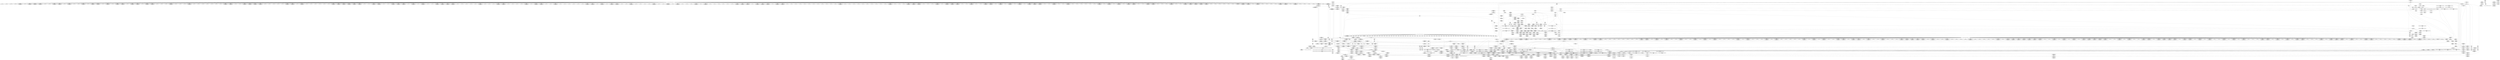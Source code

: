 digraph {
	CE0x51cb2e0 [shape=record,shape=Mrecord,label="{CE0x51cb2e0|selinux_xfrm_state_pol_flow_match:flowic_secid18|security/selinux/xfrm.c,208}"]
	CE0x5153850 [shape=record,shape=Mrecord,label="{CE0x5153850|696:_%struct.xfrm_sec_ctx*,_:_CRE_308,310_|*MultipleSource*|Function::selinux_xfrm_state_pol_flow_match&Arg::xp::|security/selinux/xfrm.c,184}"]
	CE0x51550f0 [shape=record,shape=Mrecord,label="{CE0x51550f0|i64*_getelementptr_inbounds_(_20_x_i64_,_20_x_i64_*___llvm_gcov_ctr3,_i64_0,_i64_0)|*Constant*|*SummSource*}"]
	CE0x51dab50 [shape=record,shape=Mrecord,label="{CE0x51dab50|selinux_xfrm_state_pol_flow_match:tobool6|security/selinux/xfrm.c,192}"]
	CE0x5151320 [shape=record,shape=Mrecord,label="{CE0x5151320|696:_%struct.xfrm_sec_ctx*,_:_CRE_299,300_}"]
	CE0x515d0f0 [shape=record,shape=Mrecord,label="{CE0x515d0f0|selinux_xfrm_state_pol_flow_match:x|Function::selinux_xfrm_state_pol_flow_match&Arg::x::}"]
	CE0x51d08e0 [shape=record,shape=Mrecord,label="{CE0x51d08e0|selinux_xfrm_state_pol_flow_match:tobool2|security/selinux/xfrm.c,185|*SummSink*}"]
	CE0x5195940 [shape=record,shape=Mrecord,label="{CE0x5195940|864:_%struct.xfrm_sec_ctx*,_:_CRE_291,292_}"]
	CE0x51cd9d0 [shape=record,shape=Mrecord,label="{CE0x51cd9d0|selinux_xfrm_state_pol_flow_match:tmp11|security/selinux/xfrm.c,185|*SummSink*}"]
	CE0x51e94e0 [shape=record,shape=Mrecord,label="{CE0x51e94e0|16:_i32,_:_CRE_42,43_}"]
	CE0x516b0f0 [shape=record,shape=Mrecord,label="{CE0x516b0f0|696:_%struct.xfrm_sec_ctx*,_:_CRE_544,545_}"]
	CE0x516c370 [shape=record,shape=Mrecord,label="{CE0x516c370|696:_%struct.xfrm_sec_ctx*,_:_CRE_519,520_}"]
	CE0x5155840 [shape=record,shape=Mrecord,label="{CE0x5155840|864:_%struct.xfrm_sec_ctx*,_:_CRE_149,150_}"]
	CE0x51c2030 [shape=record,shape=Mrecord,label="{CE0x51c2030|selinux_authorizable_ctx:ctx|Function::selinux_authorizable_ctx&Arg::ctx::|*SummSource*}"]
	CE0x5199d20 [shape=record,shape=Mrecord,label="{CE0x5199d20|selinux_authorizable_ctx:cmp3|security/selinux/xfrm.c,65|*SummSource*}"]
	CE0x51c6ad0 [shape=record,shape=Mrecord,label="{CE0x51c6ad0|16:_i32,_:_CRE_12,13_}"]
	CE0x51e93e0 [shape=record,shape=Mrecord,label="{CE0x51e93e0|16:_i32,_:_CRE_41,42_}"]
	CE0x51d60e0 [shape=record,shape=Mrecord,label="{CE0x51d60e0|selinux_xfrm_state_pol_flow_match:tmp29}"]
	CE0x5172e00 [shape=record,shape=Mrecord,label="{CE0x5172e00|i64_2|*Constant*|*SummSink*}"]
	CE0x51cb450 [shape=record,shape=Mrecord,label="{CE0x51cb450|selinux_xfrm_state_pol_flow_match:flowic_secid18|security/selinux/xfrm.c,208|*SummSink*}"]
	CE0x5147330 [shape=record,shape=Mrecord,label="{CE0x5147330|selinux_xfrm_state_pol_flow_match:tmp1}"]
	CE0x51ea8e0 [shape=record,shape=Mrecord,label="{CE0x51ea8e0|16:_i32,_:_CRE_62,63_}"]
	CE0x5152b20 [shape=record,shape=Mrecord,label="{CE0x5152b20|selinux_xfrm_state_pol_flow_match:if.then3}"]
	CE0x51761b0 [shape=record,shape=Mrecord,label="{CE0x51761b0|864:_%struct.xfrm_sec_ctx*,_:_CRE_81,82_}"]
	CE0x518d2a0 [shape=record,shape=Mrecord,label="{CE0x518d2a0|864:_%struct.xfrm_sec_ctx*,_:_CRE_122,123_}"]
	CE0x51962c0 [shape=record,shape=Mrecord,label="{CE0x51962c0|864:_%struct.xfrm_sec_ctx*,_:_CRE_312,320_|*MultipleSource*|Function::selinux_xfrm_state_pol_flow_match&Arg::x::|security/selinux/xfrm.c,185}"]
	CE0x51568c0 [shape=record,shape=Mrecord,label="{CE0x51568c0|864:_%struct.xfrm_sec_ctx*,_:_CRE_167,168_}"]
	CE0x5175df0 [shape=record,shape=Mrecord,label="{CE0x5175df0|864:_%struct.xfrm_sec_ctx*,_:_CRE_78,79_}"]
	CE0x519c890 [shape=record,shape=Mrecord,label="{CE0x519c890|864:_%struct.xfrm_sec_ctx*,_:_CRE_628,632_|*MultipleSource*|Function::selinux_xfrm_state_pol_flow_match&Arg::x::|security/selinux/xfrm.c,185}"]
	CE0x51db5f0 [shape=record,shape=Mrecord,label="{CE0x51db5f0|selinux_authorizable_ctx:tmp14|*SummSink*}"]
	CE0x518f4c0 [shape=record,shape=Mrecord,label="{CE0x518f4c0|864:_%struct.xfrm_sec_ctx*,_:_CRE_173,174_}"]
	CE0x6e0c750 [shape=record,shape=Mrecord,label="{CE0x6e0c750|696:_%struct.xfrm_sec_ctx*,_:_CRE_283,284_}"]
	CE0x51924c0 [shape=record,shape=Mrecord,label="{CE0x51924c0|864:_%struct.xfrm_sec_ctx*,_:_CRE_224,228_|*MultipleSource*|Function::selinux_xfrm_state_pol_flow_match&Arg::x::|security/selinux/xfrm.c,185}"]
	CE0x51de950 [shape=record,shape=Mrecord,label="{CE0x51de950|selinux_authorizable_ctx:land.ext|security/selinux/xfrm.c,64|*SummSink*}"]
	CE0x5147b40 [shape=record,shape=Mrecord,label="{CE0x5147b40|selinux_xfrm_state_pol_flow_match:if.then7}"]
	CE0x515c110 [shape=record,shape=Mrecord,label="{CE0x515c110|696:_%struct.xfrm_sec_ctx*,_:_CRE_489,490_}"]
	CE0x51ea7e0 [shape=record,shape=Mrecord,label="{CE0x51ea7e0|16:_i32,_:_CRE_61,62_}"]
	CE0x51c24e0 [shape=record,shape=Mrecord,label="{CE0x51c24e0|_ret_i32_%land.ext,_!dbg_!27723|security/selinux/xfrm.c,63|*SummSource*}"]
	CE0x51be590 [shape=record,shape=Mrecord,label="{CE0x51be590|selinux_authorizable_ctx:tobool|security/selinux/xfrm.c,63}"]
	CE0x51d9c00 [shape=record,shape=Mrecord,label="{CE0x51d9c00|selinux_xfrm_state_pol_flow_match:tmp26|security/selinux/xfrm.c,196|*SummSource*}"]
	CE0x51f7600 [shape=record,shape=Mrecord,label="{CE0x51f7600|_ret_i32_%retval.0,_!dbg_!27728|security/selinux/avc.c,775|*SummSink*}"]
	CE0x51c3dd0 [shape=record,shape=Mrecord,label="{CE0x51c3dd0|i64*_getelementptr_inbounds_(_7_x_i64_,_7_x_i64_*___llvm_gcov_ctr16,_i64_0,_i64_0)|*Constant*|*SummSink*}"]
	CE0x5172d20 [shape=record,shape=Mrecord,label="{CE0x5172d20|i64_2|*Constant*|*SummSource*}"]
	CE0x664f020 [shape=record,shape=Mrecord,label="{CE0x664f020|selinux_xfrm_state_pol_flow_match:if.else}"]
	CE0x51c7ad0 [shape=record,shape=Mrecord,label="{CE0x51c7ad0|16:_i32,_:_CRE_28,29_}"]
	CE0x519ee30 [shape=record,shape=Mrecord,label="{CE0x519ee30|selinux_xfrm_state_pol_flow_match:tmp7|*LoadInst*|security/selinux/xfrm.c,185}"]
	CE0x514a200 [shape=record,shape=Mrecord,label="{CE0x514a200|selinux_xfrm_state_pol_flow_match:if.then10|*SummSource*}"]
	CE0x51c5dc0 [shape=record,shape=Mrecord,label="{CE0x51c5dc0|selinux_xfrm_state_pol_flow_match:u|security/selinux/xfrm.c,202|*SummSink*}"]
	CE0x51d4f90 [shape=record,shape=Mrecord,label="{CE0x51d4f90|selinux_xfrm_state_pol_flow_match:tmp28|security/selinux/xfrm.c,198|*SummSource*}"]
	CE0x51f4480 [shape=record,shape=Mrecord,label="{CE0x51f4480|selinux_xfrm_state_pol_flow_match:call19|security/selinux/xfrm.c,208|*SummSource*}"]
	CE0x51d2b40 [shape=record,shape=Mrecord,label="{CE0x51d2b40|i64*_getelementptr_inbounds_(_20_x_i64_,_20_x_i64_*___llvm_gcov_ctr3,_i64_0,_i64_14)|*Constant*}"]
	CE0x51d0d60 [shape=record,shape=Mrecord,label="{CE0x51d0d60|selinux_xfrm_state_pol_flow_match:tmp17|security/selinux/xfrm.c,192}"]
	CE0x51991b0 [shape=record,shape=Mrecord,label="{CE0x51991b0|selinux_authorizable_ctx:tmp13|*LoadInst*|security/selinux/xfrm.c,65|*SummSink*}"]
	CE0x514ea10 [shape=record,shape=Mrecord,label="{CE0x514ea10|864:_%struct.xfrm_sec_ctx*,_:_CRE_113,114_}"]
	CE0x518df20 [shape=record,shape=Mrecord,label="{CE0x518df20|864:_%struct.xfrm_sec_ctx*,_:_CRE_132,133_}"]
	CE0x514b510 [shape=record,shape=Mrecord,label="{CE0x514b510|864:_%struct.xfrm_sec_ctx*,_:_CRE_87,88_}"]
	CE0x51984c0 [shape=record,shape=Mrecord,label="{CE0x51984c0|864:_%struct.xfrm_sec_ctx*,_:_CRE_436,440_|*MultipleSource*|Function::selinux_xfrm_state_pol_flow_match&Arg::x::|security/selinux/xfrm.c,185}"]
	CE0x519a650 [shape=record,shape=Mrecord,label="{CE0x519a650|selinux_authorizable_ctx:tmp14|*SummSource*}"]
	CE0x514b410 [shape=record,shape=Mrecord,label="{CE0x514b410|864:_%struct.xfrm_sec_ctx*,_:_CRE_86,87_}"]
	CE0x51d8a60 [shape=record,shape=Mrecord,label="{CE0x51d8a60|i64_11|*Constant*|*SummSink*}"]
	CE0x51c5900 [shape=record,shape=Mrecord,label="{CE0x51c5900|selinux_xfrm_state_pol_flow_match:fl|Function::selinux_xfrm_state_pol_flow_match&Arg::fl::|*SummSink*}"]
	CE0x51964c0 [shape=record,shape=Mrecord,label="{CE0x51964c0|864:_%struct.xfrm_sec_ctx*,_:_CRE_320,328_|*MultipleSource*|Function::selinux_xfrm_state_pol_flow_match&Arg::x::|security/selinux/xfrm.c,185}"]
	CE0x5163410 [shape=record,shape=Mrecord,label="{CE0x5163410|696:_%struct.xfrm_sec_ctx*,_:_CRE_538,539_}"]
	CE0x515a2a0 [shape=record,shape=Mrecord,label="{CE0x515a2a0|i64_0|*Constant*|*SummSource*}"]
	CE0x51c0f50 [shape=record,shape=Mrecord,label="{CE0x51c0f50|selinux_authorizable_ctx:land.lhs.true|*SummSink*}"]
	CE0x5170120 [shape=record,shape=Mrecord,label="{CE0x5170120|i64*_getelementptr_inbounds_(_20_x_i64_,_20_x_i64_*___llvm_gcov_ctr3,_i64_0,_i64_17)|*Constant*}"]
	CE0x51b99c0 [shape=record,shape=Mrecord,label="{CE0x51b99c0|selinux_authorizable_ctx:tmp6|*LoadInst*|security/selinux/xfrm.c,64|*SummSink*}"]
	CE0x5145140 [shape=record,shape=Mrecord,label="{CE0x5145140|selinux_xfrm_state_pol_flow_match:if.then14|*SummSource*}"]
	CE0x51bab20 [shape=record,shape=Mrecord,label="{CE0x51bab20|i64_4|*Constant*}"]
	CE0x514f970 [shape=record,shape=Mrecord,label="{CE0x514f970|864:_%struct.xfrm_sec_ctx*,_:_CRE_69,70_}"]
	CE0x514ad70 [shape=record,shape=Mrecord,label="{CE0x514ad70|696:_%struct.xfrm_sec_ctx*,_:_CRE_464,472_|*MultipleSource*|Function::selinux_xfrm_state_pol_flow_match&Arg::xp::|security/selinux/xfrm.c,184}"]
	CE0x5148260 [shape=record,shape=Mrecord,label="{CE0x5148260|selinux_xfrm_state_pol_flow_match:bb|*SummSource*}"]
	CE0x5190780 [shape=record,shape=Mrecord,label="{CE0x5190780|864:_%struct.xfrm_sec_ctx*,_:_CRE_188,189_}"]
	CE0x51e3a80 [shape=record,shape=Mrecord,label="{CE0x51e3a80|selinux_xfrm_state_pol_flow_match:ctx_sid|security/selinux/xfrm.c,200|*SummSink*}"]
	CE0x515e440 [shape=record,shape=Mrecord,label="{CE0x515e440|selinux_authorizable_xfrm:tmp1}"]
	CE0x5199fe0 [shape=record,shape=Mrecord,label="{CE0x5199fe0|i1_false|*Constant*}"]
	CE0x51652e0 [shape=record,shape=Mrecord,label="{CE0x51652e0|696:_%struct.xfrm_sec_ctx*,_:_CRE_690,691_|*MultipleSource*|Function::selinux_xfrm_state_pol_flow_match&Arg::xp::|security/selinux/xfrm.c,184}"]
	CE0x51e9ee0 [shape=record,shape=Mrecord,label="{CE0x51e9ee0|16:_i32,_:_CRE_52,53_}"]
	CE0x51fad20 [shape=record,shape=Mrecord,label="{CE0x51fad20|selinux_authorizable_xfrm:bb}"]
	CE0x51d0ab0 [shape=record,shape=Mrecord,label="{CE0x51d0ab0|i64_4|*Constant*|*SummSource*}"]
	CE0x51f0010 [shape=record,shape=Mrecord,label="{CE0x51f0010|selinux_xfrm_state_pol_flow_match:u16|security/selinux/xfrm.c,208|*SummSink*}"]
	CE0x51d2530 [shape=record,shape=Mrecord,label="{CE0x51d2530|i64*_getelementptr_inbounds_(_20_x_i64_,_20_x_i64_*___llvm_gcov_ctr3,_i64_0,_i64_12)|*Constant*|*SummSink*}"]
	CE0x51c1e30 [shape=record,shape=Mrecord,label="{CE0x51c1e30|selinux_authorizable_ctx:ctx|Function::selinux_authorizable_ctx&Arg::ctx::}"]
	CE0x5172200 [shape=record,shape=Mrecord,label="{CE0x5172200|696:_%struct.xfrm_sec_ctx*,_:_CRE_287,288_}"]
	CE0x5176430 [shape=record,shape=Mrecord,label="{CE0x5176430|864:_%struct.xfrm_sec_ctx*,_:_CRE_83,84_}"]
	CE0x651bc90 [shape=record,shape=Mrecord,label="{CE0x651bc90|696:_%struct.xfrm_sec_ctx*,_:_CRE_284,285_}"]
	CE0x51bdbf0 [shape=record,shape=Mrecord,label="{CE0x51bdbf0|selinux_authorizable_ctx:tmp5|security/selinux/xfrm.c,63|*SummSink*}"]
	CE0x514ef10 [shape=record,shape=Mrecord,label="{CE0x514ef10|864:_%struct.xfrm_sec_ctx*,_:_CRE_117,118_}"]
	CE0x51cb970 [shape=record,shape=Mrecord,label="{CE0x51cb970|selinux_xfrm_state_pol_flow_match:tmp44|security/selinux/xfrm.c,208|*SummSource*}"]
	CE0x51d11a0 [shape=record,shape=Mrecord,label="{CE0x51d11a0|selinux_xfrm_state_pol_flow_match:tmp18|security/selinux/xfrm.c,192|*SummSource*}"]
	CE0x5161450 [shape=record,shape=Mrecord,label="{CE0x5161450|864:_%struct.xfrm_sec_ctx*,_:_CRE_107,108_}"]
	CE0x5174ba0 [shape=record,shape=Mrecord,label="{CE0x5174ba0|864:_%struct.xfrm_sec_ctx*,_:_CRE_139,140_}"]
	CE0x5164530 [shape=record,shape=Mrecord,label="{CE0x5164530|selinux_xfrm_state_pol_flow_match:security|security/selinux/xfrm.c,184|*SummSource*}"]
	CE0x51d0560 [shape=record,shape=Mrecord,label="{CE0x51d0560|selinux_xfrm_state_pol_flow_match:tmp12|security/selinux/xfrm.c,187|*SummSink*}"]
	CE0x518c970 [shape=record,shape=Mrecord,label="{CE0x518c970|selinux_xfrm_state_pol_flow_match:tmp13|security/selinux/xfrm.c,187|*SummSource*}"]
	CE0x664efb0 [shape=record,shape=Mrecord,label="{CE0x664efb0|selinux_xfrm_state_pol_flow_match:if.then7|*SummSink*}"]
	CE0x51d9800 [shape=record,shape=Mrecord,label="{CE0x51d9800|selinux_xfrm_state_pol_flow_match:tmp25|security/selinux/xfrm.c,196|*SummSink*}"]
	CE0x51ed3c0 [shape=record,shape=Mrecord,label="{CE0x51ed3c0|i32_3|*Constant*|*SummSink*}"]
	CE0x51c2870 [shape=record,shape=Mrecord,label="{CE0x51c2870|selinux_authorizable_ctx:tmp9|security/selinux/xfrm.c,64}"]
	CE0x5195e40 [shape=record,shape=Mrecord,label="{CE0x5195e40|864:_%struct.xfrm_sec_ctx*,_:_CRE_300,304_|*MultipleSource*|Function::selinux_xfrm_state_pol_flow_match&Arg::x::|security/selinux/xfrm.c,185}"]
	CE0x519d490 [shape=record,shape=Mrecord,label="{CE0x519d490|864:_%struct.xfrm_sec_ctx*,_:_CRE_672,680_|*MultipleSource*|Function::selinux_xfrm_state_pol_flow_match&Arg::x::|security/selinux/xfrm.c,185}"]
	CE0x5165eb0 [shape=record,shape=Mrecord,label="{CE0x5165eb0|696:_%struct.xfrm_sec_ctx*,_:_CRE_279,280_}"]
	CE0x5165f70 [shape=record,shape=Mrecord,label="{CE0x5165f70|696:_%struct.xfrm_sec_ctx*,_:_CRE_288,289_}"]
	CE0x51d0e60 [shape=record,shape=Mrecord,label="{CE0x51d0e60|selinux_xfrm_state_pol_flow_match:tmp17|security/selinux/xfrm.c,192|*SummSource*}"]
	CE0x51679a0 [shape=record,shape=Mrecord,label="{CE0x51679a0|696:_%struct.xfrm_sec_ctx*,_:_CRE_584,592_|*MultipleSource*|Function::selinux_xfrm_state_pol_flow_match&Arg::xp::|security/selinux/xfrm.c,184}"]
	CE0x51c4ef0 [shape=record,shape=Mrecord,label="{CE0x51c4ef0|selinux_xfrm_state_pol_flow_match:tmp34|security/selinux/xfrm.c,200|*SummSink*}"]
	CE0x51bcc60 [shape=record,shape=Mrecord,label="{CE0x51bcc60|selinux_authorizable_ctx:tmp8|security/selinux/xfrm.c,64|*SummSink*}"]
	CE0x5156c50 [shape=record,shape=Mrecord,label="{CE0x5156c50|696:_%struct.xfrm_sec_ctx*,_:_CRE_520,521_}"]
	CE0x519d090 [shape=record,shape=Mrecord,label="{CE0x519d090|864:_%struct.xfrm_sec_ctx*,_:_CRE_656,664_|*MultipleSource*|Function::selinux_xfrm_state_pol_flow_match&Arg::x::|security/selinux/xfrm.c,185}"]
	CE0x519e070 [shape=record,shape=Mrecord,label="{CE0x519e070|864:_%struct.xfrm_sec_ctx*,_:_CRE_701,702_}"]
	CE0x51a2770 [shape=record,shape=Mrecord,label="{CE0x51a2770|selinux_xfrm_state_pol_flow_match:tmp11|security/selinux/xfrm.c,185}"]
	CE0x51c7fd0 [shape=record,shape=Mrecord,label="{CE0x51c7fd0|16:_i32,_:_CRE_33,34_}"]
	CE0x51d48d0 [shape=record,shape=Mrecord,label="{CE0x51d48d0|selinux_xfrm_state_pol_flow_match:tmp27|security/selinux/xfrm.c,198}"]
	CE0x519bc90 [shape=record,shape=Mrecord,label="{CE0x519bc90|864:_%struct.xfrm_sec_ctx*,_:_CRE_576,584_|*MultipleSource*|Function::selinux_xfrm_state_pol_flow_match&Arg::x::|security/selinux/xfrm.c,185}"]
	CE0x5148520 [shape=record,shape=Mrecord,label="{CE0x5148520|selinux_xfrm_state_pol_flow_match:if.end|*SummSink*}"]
	CE0x51514e0 [shape=record,shape=Mrecord,label="{CE0x51514e0|696:_%struct.xfrm_sec_ctx*,_:_CRE_44,48_|*MultipleSource*|Function::selinux_xfrm_state_pol_flow_match&Arg::xp::|security/selinux/xfrm.c,184}"]
	CE0x515adc0 [shape=record,shape=Mrecord,label="{CE0x515adc0|696:_%struct.xfrm_sec_ctx*,_:_CRE_324,328_|*MultipleSource*|Function::selinux_xfrm_state_pol_flow_match&Arg::xp::|security/selinux/xfrm.c,184}"]
	CE0x5151550 [shape=record,shape=Mrecord,label="{CE0x5151550|696:_%struct.xfrm_sec_ctx*,_:_CRE_48,52_|*MultipleSource*|Function::selinux_xfrm_state_pol_flow_match&Arg::xp::|security/selinux/xfrm.c,184}"]
	CE0x515f800 [shape=record,shape=Mrecord,label="{CE0x515f800|696:_%struct.xfrm_sec_ctx*,_:_CRE_352,360_|*MultipleSource*|Function::selinux_xfrm_state_pol_flow_match&Arg::xp::|security/selinux/xfrm.c,184}"]
	CE0x518cf00 [shape=record,shape=Mrecord,label="{CE0x518cf00|i64*_getelementptr_inbounds_(_20_x_i64_,_20_x_i64_*___llvm_gcov_ctr3,_i64_0,_i64_6)|*Constant*}"]
	CE0x519f870 [shape=record,shape=Mrecord,label="{CE0x519f870|864:_%struct.xfrm_sec_ctx*,_:_CRE_752,768_|*MultipleSource*|Function::selinux_xfrm_state_pol_flow_match&Arg::x::|security/selinux/xfrm.c,185}"]
	CE0x51ca070 [shape=record,shape=Mrecord,label="{CE0x51ca070|selinux_xfrm_state_pol_flow_match:__fl_common17|security/selinux/xfrm.c,208|*SummSink*}"]
	"CONST[source:1(input),value:2(dynamic)][purpose:{object}][SrcIdx:2]"
	CE0x51976c0 [shape=record,shape=Mrecord,label="{CE0x51976c0|864:_%struct.xfrm_sec_ctx*,_:_CRE_392,400_|*MultipleSource*|Function::selinux_xfrm_state_pol_flow_match&Arg::x::|security/selinux/xfrm.c,185}"]
	CE0x5163ae0 [shape=record,shape=Mrecord,label="{CE0x5163ae0|696:_%struct.xfrm_sec_ctx*,_:_CRE_503,504_}"]
	CE0x51c8320 [shape=record,shape=Mrecord,label="{CE0x51c8320|selinux_xfrm_state_pol_flow_match:security5|security/selinux/xfrm.c,192}"]
	CE0x514d5d0 [shape=record,shape=Mrecord,label="{CE0x514d5d0|864:_%struct.xfrm_sec_ctx*,_:_CRE_65,66_}"]
	CE0x5195bc0 [shape=record,shape=Mrecord,label="{CE0x5195bc0|864:_%struct.xfrm_sec_ctx*,_:_CRE_292,296_|*MultipleSource*|Function::selinux_xfrm_state_pol_flow_match&Arg::x::|security/selinux/xfrm.c,185}"]
	CE0x519c290 [shape=record,shape=Mrecord,label="{CE0x519c290|864:_%struct.xfrm_sec_ctx*,_:_CRE_608,612_|*MultipleSource*|Function::selinux_xfrm_state_pol_flow_match&Arg::x::|security/selinux/xfrm.c,185}"]
	CE0x5150700 [shape=record,shape=Mrecord,label="{CE0x5150700|selinux_xfrm_state_pol_flow_match:security1|security/selinux/xfrm.c,185|*SummSource*}"]
	CE0x518c870 [shape=record,shape=Mrecord,label="{CE0x518c870|selinux_xfrm_state_pol_flow_match:tmp13|security/selinux/xfrm.c,187}"]
	CE0x514de00 [shape=record,shape=Mrecord,label="{CE0x514de00|864:_%struct.xfrm_sec_ctx*,_:_CRE_15,16_}"]
	CE0x51ca370 [shape=record,shape=Mrecord,label="{CE0x51ca370|i16_39|*Constant*|*SummSink*}"]
	CE0x5150ee0 [shape=record,shape=Mrecord,label="{CE0x5150ee0|864:_%struct.xfrm_sec_ctx*,_:_CRE_11,12_}"]
	CE0x519e7f0 [shape=record,shape=Mrecord,label="{CE0x519e7f0|864:_%struct.xfrm_sec_ctx*,_:_CRE_707,708_}"]
	CE0x5178110 [shape=record,shape=Mrecord,label="{CE0x5178110|i64_3|*Constant*}"]
	CE0x5179d00 [shape=record,shape=Mrecord,label="{CE0x5179d00|selinux_authorizable_ctx:tmp5|security/selinux/xfrm.c,63}"]
	CE0x51de560 [shape=record,shape=Mrecord,label="{CE0x51de560|selinux_authorizable_ctx:land.ext|security/selinux/xfrm.c,64}"]
	CE0x51956c0 [shape=record,shape=Mrecord,label="{CE0x51956c0|864:_%struct.xfrm_sec_ctx*,_:_CRE_289,290_}"]
	CE0x51729b0 [shape=record,shape=Mrecord,label="{CE0x51729b0|selinux_xfrm_state_pol_flow_match:tmp2|*LoadInst*|security/selinux/xfrm.c,184|*SummSink*}"]
	CE0x51c6fd0 [shape=record,shape=Mrecord,label="{CE0x51c6fd0|16:_i32,_:_CRE_17,18_}"]
	CE0x515c770 [shape=record,shape=Mrecord,label="{CE0x515c770|selinux_authorizable_xfrm:security|security/selinux/xfrm.c,73}"]
	CE0x51cbdc0 [shape=record,shape=Mrecord,label="{CE0x51cbdc0|selinux_xfrm_state_pol_flow_match:tmp21|security/selinux/xfrm.c,194|*SummSource*}"]
	CE0x51d3490 [shape=record,shape=Mrecord,label="{CE0x51d3490|selinux_xfrm_state_pol_flow_match:tmp31|*SummSource*}"]
	CE0x51cf350 [shape=record,shape=Mrecord,label="{CE0x51cf350|selinux_xfrm_state_pol_flow_match:tmp38|security/selinux/xfrm.c,202|*SummSource*}"]
	CE0x51d8d40 [shape=record,shape=Mrecord,label="{CE0x51d8d40|selinux_xfrm_state_pol_flow_match:tmp23|security/selinux/xfrm.c,196|*SummSink*}"]
	CE0x51777c0 [shape=record,shape=Mrecord,label="{CE0x51777c0|_call_void_mcount()_#3|*SummSource*}"]
	CE0x5156180 [shape=record,shape=Mrecord,label="{CE0x5156180|864:_%struct.xfrm_sec_ctx*,_:_CRE_169,170_}"]
	CE0x5190280 [shape=record,shape=Mrecord,label="{CE0x5190280|864:_%struct.xfrm_sec_ctx*,_:_CRE_184,185_}"]
	CE0x518d7a0 [shape=record,shape=Mrecord,label="{CE0x518d7a0|864:_%struct.xfrm_sec_ctx*,_:_CRE_126,127_}"]
	CE0x5175f30 [shape=record,shape=Mrecord,label="{CE0x5175f30|864:_%struct.xfrm_sec_ctx*,_:_CRE_79,80_}"]
	CE0x5160f50 [shape=record,shape=Mrecord,label="{CE0x5160f50|864:_%struct.xfrm_sec_ctx*,_:_CRE_103,104_}"]
	CE0x514b790 [shape=record,shape=Mrecord,label="{CE0x514b790|864:_%struct.xfrm_sec_ctx*,_:_CRE_89,90_}"]
	CE0x515cc60 [shape=record,shape=Mrecord,label="{CE0x515cc60|selinux_xfrm_state_pol_flow_match:tmp6|security/selinux/xfrm.c,184|*SummSource*}"]
	CE0x51848c0 [shape=record,shape=Mrecord,label="{CE0x51848c0|696:_%struct.xfrm_sec_ctx*,_:_CRE_224,232_|*MultipleSource*|Function::selinux_xfrm_state_pol_flow_match&Arg::xp::|security/selinux/xfrm.c,184}"]
	CE0x51d0bb0 [shape=record,shape=Mrecord,label="{CE0x51d0bb0|i64_7|*Constant*}"]
	CE0x51500f0 [shape=record,shape=Mrecord,label="{CE0x51500f0|864:_%struct.xfrm_sec_ctx*,_:_CRE_75,76_}"]
	CE0x51fb2d0 [shape=record,shape=Mrecord,label="{CE0x51fb2d0|selinux_authorizable_xfrm:tmp4|*LoadInst*|security/selinux/xfrm.c,73|*SummSink*}"]
	CE0x5199a90 [shape=record,shape=Mrecord,label="{CE0x5199a90|selinux_authorizable_ctx:cmp3|security/selinux/xfrm.c,65}"]
	CE0x5155fc0 [shape=record,shape=Mrecord,label="{CE0x5155fc0|864:_%struct.xfrm_sec_ctx*,_:_CRE_161,162_}"]
	CE0x5190f00 [shape=record,shape=Mrecord,label="{CE0x5190f00|864:_%struct.xfrm_sec_ctx*,_:_CRE_194,196_|*MultipleSource*|Function::selinux_xfrm_state_pol_flow_match&Arg::x::|security/selinux/xfrm.c,185}"]
	CE0x51d7160 [shape=record,shape=Mrecord,label="{CE0x51d7160|selinux_authorizable_xfrm:entry|*SummSource*}"]
	CE0x518d8e0 [shape=record,shape=Mrecord,label="{CE0x518d8e0|864:_%struct.xfrm_sec_ctx*,_:_CRE_127,128_}"]
	CE0x518f740 [shape=record,shape=Mrecord,label="{CE0x518f740|864:_%struct.xfrm_sec_ctx*,_:_CRE_175,176_}"]
	CE0x51988a0 [shape=record,shape=Mrecord,label="{CE0x51988a0|selinux_authorizable_ctx:ctx_alg|security/selinux/xfrm.c,65|*SummSource*}"]
	CE0x519e1b0 [shape=record,shape=Mrecord,label="{CE0x519e1b0|864:_%struct.xfrm_sec_ctx*,_:_CRE_702,703_}"]
	CE0x51619d0 [shape=record,shape=Mrecord,label="{CE0x51619d0|696:_%struct.xfrm_sec_ctx*,_:_CRE_292,293_}"]
	"CONST[source:1(input),value:2(dynamic)][purpose:{subject}][SrcIdx:3]"
	CE0x51ec5d0 [shape=record,shape=Mrecord,label="{CE0x51ec5d0|selinux_xfrm_state_pol_flow_match:tmp40|security/selinux/xfrm.c,203}"]
	CE0x5195a80 [shape=record,shape=Mrecord,label="{CE0x5195a80|864:_%struct.xfrm_sec_ctx*,_:_CRE_696,697_}"]
	CE0x5179510 [shape=record,shape=Mrecord,label="{CE0x5179510|selinux_authorizable_xfrm:tmp|*SummSource*}"]
	CE0x5164f60 [shape=record,shape=Mrecord,label="{CE0x5164f60|696:_%struct.xfrm_sec_ctx*,_:_CRE_688,689_|*MultipleSource*|Function::selinux_xfrm_state_pol_flow_match&Arg::xp::|security/selinux/xfrm.c,184}"]
	CE0x51735e0 [shape=record,shape=Mrecord,label="{CE0x51735e0|696:_%struct.xfrm_sec_ctx*,_:_CRE_152,160_|*MultipleSource*|Function::selinux_xfrm_state_pol_flow_match&Arg::xp::|security/selinux/xfrm.c,184}"]
	CE0x51eaae0 [shape=record,shape=Mrecord,label="{CE0x51eaae0|i32_7|*Constant*}"]
	CE0x51f7c20 [shape=record,shape=Mrecord,label="{CE0x51f7c20|selinux_xfrm_state_pol_flow_match:tobool20|security/selinux/xfrm.c,208|*SummSource*}"]
	CE0x5141b20 [shape=record,shape=Mrecord,label="{CE0x5141b20|selinux_xfrm_state_pol_flow_match:if.then}"]
	CE0x5157550 [shape=record,shape=Mrecord,label="{CE0x5157550|696:_%struct.xfrm_sec_ctx*,_:_CRE_539,540_}"]
	CE0x51ea0e0 [shape=record,shape=Mrecord,label="{CE0x51ea0e0|16:_i32,_:_CRE_54,55_}"]
	CE0x51cdb50 [shape=record,shape=Mrecord,label="{CE0x51cdb50|i64*_getelementptr_inbounds_(_20_x_i64_,_20_x_i64_*___llvm_gcov_ctr3,_i64_0,_i64_5)|*Constant*}"]
	CE0x51c99b0 [shape=record,shape=Mrecord,label="{CE0x51c99b0|i64*_getelementptr_inbounds_(_20_x_i64_,_20_x_i64_*___llvm_gcov_ctr3,_i64_0,_i64_9)|*Constant*|*SummSink*}"]
	CE0x51be660 [shape=record,shape=Mrecord,label="{CE0x51be660|selinux_authorizable_ctx:tobool|security/selinux/xfrm.c,63|*SummSource*}"]
	CE0x5174920 [shape=record,shape=Mrecord,label="{CE0x5174920|864:_%struct.xfrm_sec_ctx*,_:_CRE_137,138_}"]
	CE0x51baf40 [shape=record,shape=Mrecord,label="{CE0x51baf40|i64_3|*Constant*}"]
	CE0x518fb00 [shape=record,shape=Mrecord,label="{CE0x518fb00|864:_%struct.xfrm_sec_ctx*,_:_CRE_178,179_}"]
	CE0x5175320 [shape=record,shape=Mrecord,label="{CE0x5175320|864:_%struct.xfrm_sec_ctx*,_:_CRE_145,146_}"]
	CE0x5162560 [shape=record,shape=Mrecord,label="{CE0x5162560|selinux_xfrm_state_pol_flow_match:if.else|*SummSink*}"]
	CE0x5190500 [shape=record,shape=Mrecord,label="{CE0x5190500|864:_%struct.xfrm_sec_ctx*,_:_CRE_186,187_}"]
	CE0x51c4e50 [shape=record,shape=Mrecord,label="{CE0x51c4e50|selinux_xfrm_state_pol_flow_match:tmp34|security/selinux/xfrm.c,200|*SummSource*}"]
	CE0x51fa750 [shape=record,shape=Mrecord,label="{CE0x51fa750|_ret_i32_%retval.0,_!dbg_!27749|security/selinux/xfrm.c,211|*SummSink*}"]
	CE0x51946c0 [shape=record,shape=Mrecord,label="{CE0x51946c0|864:_%struct.xfrm_sec_ctx*,_:_CRE_277,278_}"]
	CE0x5146a30 [shape=record,shape=Mrecord,label="{CE0x5146a30|696:_%struct.xfrm_sec_ctx*,_:_CRE_276,277_}"]
	CE0x5156f50 [shape=record,shape=Mrecord,label="{CE0x5156f50|696:_%struct.xfrm_sec_ctx*,_:_CRE_524,525_}"]
	CE0x51903c0 [shape=record,shape=Mrecord,label="{CE0x51903c0|864:_%struct.xfrm_sec_ctx*,_:_CRE_185,186_}"]
	CE0x518c470 [shape=record,shape=Mrecord,label="{CE0x518c470|selinux_xfrm_state_pol_flow_match:tmp36|security/selinux/xfrm.c,202}"]
	CE0x5197cc0 [shape=record,shape=Mrecord,label="{CE0x5197cc0|864:_%struct.xfrm_sec_ctx*,_:_CRE_416,424_|*MultipleSource*|Function::selinux_xfrm_state_pol_flow_match&Arg::x::|security/selinux/xfrm.c,185}"]
	CE0x518fec0 [shape=record,shape=Mrecord,label="{CE0x518fec0|864:_%struct.xfrm_sec_ctx*,_:_CRE_181,182_}"]
	CE0x518f100 [shape=record,shape=Mrecord,label="{CE0x518f100|864:_%struct.xfrm_sec_ctx*,_:_CRE_170,171_}"]
	CE0x5150a00 [shape=record,shape=Mrecord,label="{CE0x5150a00|864:_%struct.xfrm_sec_ctx*,_:_CRE_8,9_}"]
	CE0x519c090 [shape=record,shape=Mrecord,label="{CE0x519c090|864:_%struct.xfrm_sec_ctx*,_:_CRE_600,608_|*MultipleSource*|Function::selinux_xfrm_state_pol_flow_match&Arg::x::|security/selinux/xfrm.c,185}"]
	CE0x519cc90 [shape=record,shape=Mrecord,label="{CE0x519cc90|864:_%struct.xfrm_sec_ctx*,_:_CRE_640,648_|*MultipleSource*|Function::selinux_xfrm_state_pol_flow_match&Arg::x::|security/selinux/xfrm.c,185}"]
	CE0x51982c0 [shape=record,shape=Mrecord,label="{CE0x51982c0|864:_%struct.xfrm_sec_ctx*,_:_CRE_432,436_|*MultipleSource*|Function::selinux_xfrm_state_pol_flow_match&Arg::x::|security/selinux/xfrm.c,185}"]
	CE0x51cdef0 [shape=record,shape=Mrecord,label="{CE0x51cdef0|i64*_getelementptr_inbounds_(_20_x_i64_,_20_x_i64_*___llvm_gcov_ctr3,_i64_0,_i64_5)|*Constant*|*SummSource*}"]
	CE0x51c55c0 [shape=record,shape=Mrecord,label="{CE0x51c55c0|selinux_xfrm_state_pol_flow_match:fl|Function::selinux_xfrm_state_pol_flow_match&Arg::fl::|*SummSource*}"]
	CE0x519de50 [shape=record,shape=Mrecord,label="{CE0x519de50|864:_%struct.xfrm_sec_ctx*,_:_CRE_700,701_}"]
	CE0x516f920 [shape=record,shape=Mrecord,label="{CE0x516f920|selinux_authorizable_xfrm:tmp3|*SummSource*}"]
	CE0x5165560 [shape=record,shape=Mrecord,label="{CE0x5165560|selinux_xfrm_state_pol_flow_match:xp|Function::selinux_xfrm_state_pol_flow_match&Arg::xp::|*SummSink*}"]
	CE0x51e8be0 [shape=record,shape=Mrecord,label="{CE0x51e8be0|selinux_xfrm_state_pol_flow_match:cmp|security/selinux/xfrm.c,202|*SummSink*}"]
	CE0x51d49b0 [shape=record,shape=Mrecord,label="{CE0x51d49b0|selinux_xfrm_state_pol_flow_match:tmp27|security/selinux/xfrm.c,198|*SummSink*}"]
	CE0x5154770 [shape=record,shape=Mrecord,label="{CE0x5154770|696:_%struct.xfrm_sec_ctx*,_:_CRE_529,530_}"]
	CE0x514c670 [shape=record,shape=Mrecord,label="{CE0x514c670|COLLAPSED:_GCMRE___llvm_gcov_ctr3_internal_global_20_x_i64_zeroinitializer:_elem_0:default:}"]
	CE0x514bdd0 [shape=record,shape=Mrecord,label="{CE0x514bdd0|864:_%struct.xfrm_sec_ctx*,_:_CRE_94,95_}"]
	CE0x5195800 [shape=record,shape=Mrecord,label="{CE0x5195800|864:_%struct.xfrm_sec_ctx*,_:_CRE_290,291_}"]
	CE0x514d160 [shape=record,shape=Mrecord,label="{CE0x514d160|864:_%struct.xfrm_sec_ctx*,_:_CRE_48,56_|*MultipleSource*|Function::selinux_xfrm_state_pol_flow_match&Arg::x::|security/selinux/xfrm.c,185}"]
	CE0x5163e70 [shape=record,shape=Mrecord,label="{CE0x5163e70|selinux_xfrm_state_pol_flow_match:if.else4|*SummSink*}"]
	CE0x515db70 [shape=record,shape=Mrecord,label="{CE0x515db70|selinux_authorizable_xfrm:tmp3|*SummSink*}"]
	CE0x51f6240 [shape=record,shape=Mrecord,label="{CE0x51f6240|avc_has_perm:tsid|Function::avc_has_perm&Arg::tsid::}"]
	CE0x515aa90 [shape=record,shape=Mrecord,label="{CE0x515aa90|i64_1|*Constant*|*SummSource*}"]
	CE0x51bbdd0 [shape=record,shape=Mrecord,label="{CE0x51bbdd0|i64_2|*Constant*}"]
	CE0x5153540 [shape=record,shape=Mrecord,label="{CE0x5153540|i32_40|*Constant*|*SummSink*}"]
	CE0x5198830 [shape=record,shape=Mrecord,label="{CE0x5198830|selinux_authorizable_ctx:ctx_alg|security/selinux/xfrm.c,65}"]
	CE0x5155ac0 [shape=record,shape=Mrecord,label="{CE0x5155ac0|864:_%struct.xfrm_sec_ctx*,_:_CRE_151,152_}"]
	CE0x5151820 [shape=record,shape=Mrecord,label="{CE0x5151820|696:_%struct.xfrm_sec_ctx*,_:_CRE_497,498_}"]
	CE0x518cf70 [shape=record,shape=Mrecord,label="{CE0x518cf70|i64*_getelementptr_inbounds_(_20_x_i64_,_20_x_i64_*___llvm_gcov_ctr3,_i64_0,_i64_6)|*Constant*|*SummSource*}"]
	CE0x51bc790 [shape=record,shape=Mrecord,label="{CE0x51bc790|selinux_authorizable_ctx:tmp7|security/selinux/xfrm.c,64|*SummSource*}"]
	CE0x5192ec0 [shape=record,shape=Mrecord,label="{CE0x5192ec0|864:_%struct.xfrm_sec_ctx*,_:_CRE_249,250_|*MultipleSource*|Function::selinux_xfrm_state_pol_flow_match&Arg::x::|security/selinux/xfrm.c,185}"]
	CE0x5153ae0 [shape=record,shape=Mrecord,label="{CE0x5153ae0|selinux_xfrm_state_pol_flow_match:tmp4|security/selinux/xfrm.c,184|*SummSink*}"]
	CE0x51faee0 [shape=record,shape=Mrecord,label="{CE0x51faee0|selinux_authorizable_xfrm:bb|*SummSource*}"]
	CE0x51c1c10 [shape=record,shape=Mrecord,label="{CE0x51c1c10|selinux_authorizable_ctx:entry|*SummSource*}"]
	CE0x5147930 [shape=record,shape=Mrecord,label="{CE0x5147930|_call_void_mcount()_#3|*SummSink*}"]
	CE0x51c5b30 [shape=record,shape=Mrecord,label="{CE0x51c5b30|selinux_xfrm_state_pol_flow_match:u|security/selinux/xfrm.c,202|*SummSource*}"]
	CE0x516f350 [shape=record,shape=Mrecord,label="{CE0x516f350|696:_%struct.xfrm_sec_ctx*,_:_CRE_533,534_}"]
	CE0x51926c0 [shape=record,shape=Mrecord,label="{CE0x51926c0|864:_%struct.xfrm_sec_ctx*,_:_CRE_228,232_|*MultipleSource*|Function::selinux_xfrm_state_pol_flow_match&Arg::x::|security/selinux/xfrm.c,185}"]
	CE0x515c570 [shape=record,shape=Mrecord,label="{CE0x515c570|selinux_authorizable_xfrm:security|security/selinux/xfrm.c,73|*SummSource*}"]
	CE0x515d7d0 [shape=record,shape=Mrecord,label="{CE0x515d7d0|696:_%struct.xfrm_sec_ctx*,_:_CRE_492,493_}"]
	CE0x4a38160 [shape=record,shape=Mrecord,label="{CE0x4a38160|696:_%struct.xfrm_sec_ctx*,_:_CRE_285,286_}"]
	CE0x51ca650 [shape=record,shape=Mrecord,label="{CE0x51ca650|avc_has_perm:tclass|Function::avc_has_perm&Arg::tclass::|*SummSource*}"]
	CE0x51d7bc0 [shape=record,shape=Mrecord,label="{CE0x51d7bc0|_ret_i32_%call,_!dbg_!27714|security/selinux/xfrm.c,73|*SummSink*}"]
	CE0x51c1810 [shape=record,shape=Mrecord,label="{CE0x51c1810|GLOBAL:selinux_authorizable_ctx|*Constant*|*SummSource*}"]
	CE0x5147bf0 [shape=record,shape=Mrecord,label="{CE0x5147bf0|696:_%struct.xfrm_sec_ctx*,_:_CRE_40,44_|*MultipleSource*|Function::selinux_xfrm_state_pol_flow_match&Arg::xp::|security/selinux/xfrm.c,184}"]
	CE0x516eea0 [shape=record,shape=Mrecord,label="{CE0x516eea0|selinux_xfrm_state_pol_flow_match:if.then14|*SummSink*}"]
	CE0x5168530 [shape=record,shape=Mrecord,label="{CE0x5168530|696:_%struct.xfrm_sec_ctx*,_:_CRE_432,440_|*MultipleSource*|Function::selinux_xfrm_state_pol_flow_match&Arg::xp::|security/selinux/xfrm.c,184}"]
	CE0x51638e0 [shape=record,shape=Mrecord,label="{CE0x51638e0|GLOBAL:__llvm_gcov_ctr3|Global_var:__llvm_gcov_ctr3|*SummSink*}"]
	CE0x5197ac0 [shape=record,shape=Mrecord,label="{CE0x5197ac0|864:_%struct.xfrm_sec_ctx*,_:_CRE_408,416_|*MultipleSource*|Function::selinux_xfrm_state_pol_flow_match&Arg::x::|security/selinux/xfrm.c,185}"]
	CE0x51f8340 [shape=record,shape=Mrecord,label="{CE0x51f8340|selinux_xfrm_state_pol_flow_match:cond|security/selinux/xfrm.c,208|*SummSink*}"]
	CE0x5190b40 [shape=record,shape=Mrecord,label="{CE0x5190b40|864:_%struct.xfrm_sec_ctx*,_:_CRE_191,192_}"]
	CE0x514dcc0 [shape=record,shape=Mrecord,label="{CE0x514dcc0|864:_%struct.xfrm_sec_ctx*,_:_CRE_14,15_}"]
	CE0x51e9fe0 [shape=record,shape=Mrecord,label="{CE0x51e9fe0|16:_i32,_:_CRE_53,54_}"]
	CE0x5197ec0 [shape=record,shape=Mrecord,label="{CE0x5197ec0|864:_%struct.xfrm_sec_ctx*,_:_CRE_424,428_|*MultipleSource*|Function::selinux_xfrm_state_pol_flow_match&Arg::x::|security/selinux/xfrm.c,185}"]
	CE0x5168c90 [shape=record,shape=Mrecord,label="{CE0x5168c90|selinux_xfrm_state_pol_flow_match:if.end12|*SummSource*}"]
	CE0x515c460 [shape=record,shape=Mrecord,label="{CE0x515c460|i32_40|*Constant*}"]
	CE0x517c890 [shape=record,shape=Mrecord,label="{CE0x517c890|selinux_authorizable_ctx:tmp4|security/selinux/xfrm.c,63|*SummSource*}"]
	CE0x515da10 [shape=record,shape=Mrecord,label="{CE0x515da10|696:_%struct.xfrm_sec_ctx*,_:_CRE_495,496_}"]
	CE0x5184930 [shape=record,shape=Mrecord,label="{CE0x5184930|696:_%struct.xfrm_sec_ctx*,_:_CRE_232,236_|*MultipleSource*|Function::selinux_xfrm_state_pol_flow_match&Arg::xp::|security/selinux/xfrm.c,184}"]
	CE0x5177fd0 [shape=record,shape=Mrecord,label="{CE0x5177fd0|selinux_xfrm_state_pol_flow_match:tmp9|security/selinux/xfrm.c,185}"]
	CE0x51632d0 [shape=record,shape=Mrecord,label="{CE0x51632d0|696:_%struct.xfrm_sec_ctx*,_:_CRE_537,538_}"]
	CE0x519a3c0 [shape=record,shape=Mrecord,label="{CE0x519a3c0|i1_false|*Constant*|*SummSink*}"]
	CE0x517abf0 [shape=record,shape=Mrecord,label="{CE0x517abf0|%struct.xfrm_sec_ctx*_null|*Constant*}"]
	CE0x51758c0 [shape=record,shape=Mrecord,label="{CE0x51758c0|%struct.xfrm_sec_ctx*_null|*Constant*|*SummSink*}"]
	CE0x514e510 [shape=record,shape=Mrecord,label="{CE0x514e510|864:_%struct.xfrm_sec_ctx*,_:_CRE_109,110_}"]
	CE0x517d550 [shape=record,shape=Mrecord,label="{CE0x517d550|selinux_authorizable_ctx:land.lhs.true|*SummSource*}"]
	CE0x5194ac0 [shape=record,shape=Mrecord,label="{CE0x5194ac0|864:_%struct.xfrm_sec_ctx*,_:_CRE_279,280_}"]
	CE0x51a1b40 [shape=record,shape=Mrecord,label="{CE0x51a1b40|selinux_xfrm_state_pol_flow_match:tmp8|security/selinux/xfrm.c,185|*SummSource*}"]
	CE0x51d2760 [shape=record,shape=Mrecord,label="{CE0x51d2760|selinux_xfrm_state_pol_flow_match:tmp30}"]
	CE0x51637c0 [shape=record,shape=Mrecord,label="{CE0x51637c0|GLOBAL:__llvm_gcov_ctr3|Global_var:__llvm_gcov_ctr3|*SummSource*}"]
	CE0x516fbc0 [shape=record,shape=Mrecord,label="{CE0x516fbc0|selinux_xfrm_state_pol_flow_match:tmp39|security/selinux/xfrm.c,202}"]
	CE0x51cf710 [shape=record,shape=Mrecord,label="{CE0x51cf710|selinux_xfrm_state_pol_flow_match:tmp14|security/selinux/xfrm.c,190}"]
	CE0x51cbd50 [shape=record,shape=Mrecord,label="{CE0x51cbd50|selinux_xfrm_state_pol_flow_match:tmp21|security/selinux/xfrm.c,194}"]
	CE0x51e4e80 [shape=record,shape=Mrecord,label="{CE0x51e4e80|selinux_xfrm_state_pol_flow_match:tmp43|security/selinux/xfrm.c,208}"]
	CE0x51f6360 [shape=record,shape=Mrecord,label="{CE0x51f6360|avc_has_perm:tsid|Function::avc_has_perm&Arg::tsid::|*SummSource*}"]
	CE0x5141850 [shape=record,shape=Mrecord,label="{CE0x5141850|864:_%struct.xfrm_sec_ctx*,_:_CRE_488,492_|*MultipleSource*|Function::selinux_xfrm_state_pol_flow_match&Arg::x::|security/selinux/xfrm.c,185}"]
	CE0x516a690 [shape=record,shape=Mrecord,label="{CE0x516a690|696:_%struct.xfrm_sec_ctx*,_:_CRE_640,656_|*MultipleSource*|Function::selinux_xfrm_state_pol_flow_match&Arg::xp::|security/selinux/xfrm.c,184}"]
	CE0x51d6de0 [shape=record,shape=Mrecord,label="{CE0x51d6de0|GLOBAL:selinux_authorizable_xfrm|*Constant*|*SummSink*}"]
	CE0x51930c0 [shape=record,shape=Mrecord,label="{CE0x51930c0|864:_%struct.xfrm_sec_ctx*,_:_CRE_250,251_|*MultipleSource*|Function::selinux_xfrm_state_pol_flow_match&Arg::x::|security/selinux/xfrm.c,185}"]
	CE0x5149bd0 [shape=record,shape=Mrecord,label="{CE0x5149bd0|selinux_xfrm_state_pol_flow_match:if.else8|*SummSource*}"]
	CE0x516bb20 [shape=record,shape=Mrecord,label="{CE0x516bb20|selinux_xfrm_state_pol_flow_match:tmp2|*LoadInst*|security/selinux/xfrm.c,184}"]
	CE0x515f5c0 [shape=record,shape=Mrecord,label="{CE0x515f5c0|selinux_authorizable_xfrm:tmp2}"]
	CE0x517c610 [shape=record,shape=Mrecord,label="{CE0x517c610|selinux_authorizable_ctx:tmp3|security/selinux/xfrm.c,63|*SummSink*}"]
	CE0x5174f60 [shape=record,shape=Mrecord,label="{CE0x5174f60|864:_%struct.xfrm_sec_ctx*,_:_CRE_142,143_}"]
	CE0x519d690 [shape=record,shape=Mrecord,label="{CE0x519d690|864:_%struct.xfrm_sec_ctx*,_:_CRE_680,688_|*MultipleSource*|Function::selinux_xfrm_state_pol_flow_match&Arg::x::|security/selinux/xfrm.c,185}"]
	CE0x515d950 [shape=record,shape=Mrecord,label="{CE0x515d950|696:_%struct.xfrm_sec_ctx*,_:_CRE_494,495_}"]
	CE0x5164270 [shape=record,shape=Mrecord,label="{CE0x5164270|selinux_xfrm_state_pol_flow_match:tmp5|security/selinux/xfrm.c,184|*SummSink*}"]
	CE0x51f5dd0 [shape=record,shape=Mrecord,label="{CE0x51f5dd0|avc_has_perm:entry|*SummSink*}"]
	CE0x51d0f30 [shape=record,shape=Mrecord,label="{CE0x51d0f30|selinux_xfrm_state_pol_flow_match:tmp17|security/selinux/xfrm.c,192|*SummSink*}"]
	CE0x5159600 [shape=record,shape=Mrecord,label="{CE0x5159600|864:_%struct.xfrm_sec_ctx*,_:_CRE_19,20_}"]
	CE0x51ea2e0 [shape=record,shape=Mrecord,label="{CE0x51ea2e0|16:_i32,_:_CRE_56,57_}"]
	CE0x51c25c0 [shape=record,shape=Mrecord,label="{CE0x51c25c0|selinux_authorizable_ctx:land.rhs|*SummSource*}"]
	CE0x519ce90 [shape=record,shape=Mrecord,label="{CE0x519ce90|864:_%struct.xfrm_sec_ctx*,_:_CRE_648,656_|*MultipleSource*|Function::selinux_xfrm_state_pol_flow_match&Arg::x::|security/selinux/xfrm.c,185}"]
	CE0x5169390 [shape=record,shape=Mrecord,label="{CE0x5169390|696:_%struct.xfrm_sec_ctx*,_:_CRE_300,301_}"]
	CE0x51eabe0 [shape=record,shape=Mrecord,label="{CE0x51eabe0|selinux_xfrm_state_pol_flow_match:__fl_common|security/selinux/xfrm.c,202}"]
	CE0x518e2b0 [shape=record,shape=Mrecord,label="{CE0x518e2b0|%struct.common_audit_data.1017*_null|*Constant*|*SummSink*}"]
	CE0x516a100 [shape=record,shape=Mrecord,label="{CE0x516a100|selinux_xfrm_state_pol_flow_match:tmp2|*LoadInst*|security/selinux/xfrm.c,184|*SummSource*}"]
	CE0x51eb070 [shape=record,shape=Mrecord,label="{CE0x51eb070|selinux_xfrm_state_pol_flow_match:tmp35|security/selinux/xfrm.c,202|*SummSource*}"]
	CE0x5171e80 [shape=record,shape=Mrecord,label="{CE0x5171e80|GLOBAL:__llvm_gcov_ctr16|Global_var:__llvm_gcov_ctr16|*SummSink*}"]
	CE0x5148470 [shape=record,shape=Mrecord,label="{CE0x5148470|selinux_xfrm_state_pol_flow_match:security|security/selinux/xfrm.c,184|*SummSink*}"]
	CE0x51563d0 [shape=record,shape=Mrecord,label="{CE0x51563d0|864:_%struct.xfrm_sec_ctx*,_:_CRE_164,165_}"]
	CE0x51c9330 [shape=record,shape=Mrecord,label="{CE0x51c9330|i64*_getelementptr_inbounds_(_20_x_i64_,_20_x_i64_*___llvm_gcov_ctr3,_i64_0,_i64_9)|*Constant*}"]
	CE0x51944c0 [shape=record,shape=Mrecord,label="{CE0x51944c0|864:_%struct.xfrm_sec_ctx*,_:_CRE_274,276_|*MultipleSource*|Function::selinux_xfrm_state_pol_flow_match&Arg::x::|security/selinux/xfrm.c,185}"]
	CE0x51db4b0 [shape=record,shape=Mrecord,label="{CE0x51db4b0|selinux_xfrm_state_pol_flow_match:tmp18|security/selinux/xfrm.c,192}"]
	CE0x51f73c0 [shape=record,shape=Mrecord,label="{CE0x51f73c0|avc_has_perm:auditdata|Function::avc_has_perm&Arg::auditdata::|*SummSink*}"]
	CE0x51f8e50 [shape=record,shape=Mrecord,label="{CE0x51f8e50|i64*_getelementptr_inbounds_(_20_x_i64_,_20_x_i64_*___llvm_gcov_ctr3,_i64_0,_i64_19)|*Constant*|*SummSource*}"]
	CE0x518d110 [shape=record,shape=Mrecord,label="{CE0x518d110|864:_%struct.xfrm_sec_ctx*,_:_CRE_121,122_}"]
	CE0x516bda0 [shape=record,shape=Mrecord,label="{CE0x516bda0|696:_%struct.xfrm_sec_ctx*,_:_CRE_560,568_|*MultipleSource*|Function::selinux_xfrm_state_pol_flow_match&Arg::xp::|security/selinux/xfrm.c,184}"]
	CE0x516c130 [shape=record,shape=Mrecord,label="{CE0x516c130|696:_%struct.xfrm_sec_ctx*,_:_CRE_516,517_}"]
	CE0x51cbe30 [shape=record,shape=Mrecord,label="{CE0x51cbe30|selinux_xfrm_state_pol_flow_match:tmp21|security/selinux/xfrm.c,194|*SummSink*}"]
	CE0x5148b50 [shape=record,shape=Mrecord,label="{CE0x5148b50|_call_void_mcount()_#3|*SummSource*}"]
	CE0x51c96d0 [shape=record,shape=Mrecord,label="{CE0x51c96d0|i64*_getelementptr_inbounds_(_20_x_i64_,_20_x_i64_*___llvm_gcov_ctr3,_i64_0,_i64_9)|*Constant*|*SummSource*}"]
	CE0x51d61c0 [shape=record,shape=Mrecord,label="{CE0x51d61c0|selinux_xfrm_state_pol_flow_match:tmp29|*SummSink*}"]
	CE0x51e5d90 [shape=record,shape=Mrecord,label="{CE0x51e5d90|i64*_getelementptr_inbounds_(_20_x_i64_,_20_x_i64_*___llvm_gcov_ctr3,_i64_0,_i64_18)|*Constant*}"]
	CE0x51c1270 [shape=record,shape=Mrecord,label="{CE0x51c1270|selinux_authorizable_xfrm:call|security/selinux/xfrm.c,73|*SummSource*}"]
	CE0x5171680 [shape=record,shape=Mrecord,label="{CE0x5171680|selinux_authorizable_xfrm:tmp2|*SummSink*}"]
	CE0x51fba40 [shape=record,shape=Mrecord,label="{CE0x51fba40|selinux_authorizable_ctx:tmp10|security/selinux/xfrm.c,64|*SummSource*}"]
	CE0x519b890 [shape=record,shape=Mrecord,label="{CE0x519b890|864:_%struct.xfrm_sec_ctx*,_:_CRE_552,560_|*MultipleSource*|Function::selinux_xfrm_state_pol_flow_match&Arg::x::|security/selinux/xfrm.c,185}"]
	CE0x51ea3e0 [shape=record,shape=Mrecord,label="{CE0x51ea3e0|16:_i32,_:_CRE_57,58_}"]
	CE0x519f670 [shape=record,shape=Mrecord,label="{CE0x519f670|864:_%struct.xfrm_sec_ctx*,_:_CRE_744,752_|*MultipleSource*|Function::selinux_xfrm_state_pol_flow_match&Arg::x::|security/selinux/xfrm.c,185}"]
	CE0x51e3600 [shape=record,shape=Mrecord,label="{CE0x51e3600|selinux_xfrm_state_pol_flow_match:ctx_sid|security/selinux/xfrm.c,200|*SummSource*}"]
	CE0x51c7ed0 [shape=record,shape=Mrecord,label="{CE0x51c7ed0|16:_i32,_:_CRE_32,33_}"]
	CE0x51695d0 [shape=record,shape=Mrecord,label="{CE0x51695d0|696:_%struct.xfrm_sec_ctx*,_:_CRE_303,304_}"]
	CE0x51469c0 [shape=record,shape=Mrecord,label="{CE0x51469c0|696:_%struct.xfrm_sec_ctx*,_:_CRE_8,16_|*MultipleSource*|Function::selinux_xfrm_state_pol_flow_match&Arg::xp::|security/selinux/xfrm.c,184}"]
	CE0x5178280 [shape=record,shape=Mrecord,label="{CE0x5178280|i64_3|*Constant*|*SummSink*}"]
	CE0x5191ac0 [shape=record,shape=Mrecord,label="{CE0x5191ac0|864:_%struct.xfrm_sec_ctx*,_:_CRE_204,205_|*MultipleSource*|Function::selinux_xfrm_state_pol_flow_match&Arg::x::|security/selinux/xfrm.c,185}"]
	CE0x5157440 [shape=record,shape=Mrecord,label="{CE0x5157440|selinux_xfrm_state_pol_flow_match:xp|Function::selinux_xfrm_state_pol_flow_match&Arg::xp::}"]
	CE0x5163050 [shape=record,shape=Mrecord,label="{CE0x5163050|696:_%struct.xfrm_sec_ctx*,_:_CRE_535,536_}"]
	CE0x518fd80 [shape=record,shape=Mrecord,label="{CE0x518fd80|864:_%struct.xfrm_sec_ctx*,_:_CRE_180,181_}"]
	CE0x514ec90 [shape=record,shape=Mrecord,label="{CE0x514ec90|864:_%struct.xfrm_sec_ctx*,_:_CRE_115,116_}"]
	CE0x51c6650 [shape=record,shape=Mrecord,label="{CE0x51c6650|16:_i32,_:_CRE_7,8_}"]
	CE0x517bd30 [shape=record,shape=Mrecord,label="{CE0x517bd30|selinux_authorizable_ctx:ctx_doi|security/selinux/xfrm.c,64|*SummSource*}"]
	CE0x51c67d0 [shape=record,shape=Mrecord,label="{CE0x51c67d0|16:_i32,_:_CRE_9,10_}"]
	CE0x51f44f0 [shape=record,shape=Mrecord,label="{CE0x51f44f0|i32_(i32,_i32,_i16,_i32,_%struct.common_audit_data.1017*)*_bitcast_(i32_(i32,_i32,_i16,_i32,_%struct.common_audit_data.495*)*_avc_has_perm_to_i32_(i32,_i32,_i16,_i32,_%struct.common_audit_data.1017*)*)|*Constant*}"]
	CE0x51ddf70 [shape=record,shape=Mrecord,label="{CE0x51ddf70|selinux_authorizable_ctx:tmp16|security/selinux/xfrm.c,64}"]
	CE0x51972c0 [shape=record,shape=Mrecord,label="{CE0x51972c0|864:_%struct.xfrm_sec_ctx*,_:_CRE_376,384_|*MultipleSource*|Function::selinux_xfrm_state_pol_flow_match&Arg::x::|security/selinux/xfrm.c,185}"]
	CE0x51682d0 [shape=record,shape=Mrecord,label="{CE0x51682d0|696:_%struct.xfrm_sec_ctx*,_:_CRE_424,432_|*MultipleSource*|Function::selinux_xfrm_state_pol_flow_match&Arg::xp::|security/selinux/xfrm.c,184}"]
	CE0x51cce10 [shape=record,shape=Mrecord,label="{CE0x51cce10|i32_(i32,_i32,_i16,_i32,_%struct.common_audit_data.1017*)*_bitcast_(i32_(i32,_i32,_i16,_i32,_%struct.common_audit_data.495*)*_avc_has_perm_to_i32_(i32,_i32,_i16,_i32,_%struct.common_audit_data.1017*)*)|*Constant*|*SummSource*}"]
	CE0x51bb7a0 [shape=record,shape=Mrecord,label="{CE0x51bb7a0|selinux_authorizable_ctx:ctx_doi|security/selinux/xfrm.c,64}"]
	CE0x51ba9b0 [shape=record,shape=Mrecord,label="{CE0x51ba9b0|selinux_authorizable_ctx:cmp|security/selinux/xfrm.c,64|*SummSource*}"]
	CE0x51f6490 [shape=record,shape=Mrecord,label="{CE0x51f6490|avc_has_perm:tsid|Function::avc_has_perm&Arg::tsid::|*SummSink*}"]
	CE0x51ed4e0 [shape=record,shape=Mrecord,label="{CE0x51ed4e0|0:_i8,_1:_i8,_4:_i32,_:_CRE_0,1_|*MultipleSource*|*LoadInst*|security/selinux/xfrm.c,200|security/selinux/xfrm.c,200|*LoadInst*|security/selinux/xfrm.c,185|*LoadInst*|security/selinux/xfrm.c,192}"]
	CE0x5159ac0 [shape=record,shape=Mrecord,label="{CE0x5159ac0|864:_%struct.xfrm_sec_ctx*,_:_CRE_23,24_}"]
	CE0x518d520 [shape=record,shape=Mrecord,label="{CE0x518d520|864:_%struct.xfrm_sec_ctx*,_:_CRE_124,125_}"]
	CE0x51626d0 [shape=record,shape=Mrecord,label="{CE0x51626d0|selinux_xfrm_state_pol_flow_match:if.end12|*SummSink*}"]
	CE0x51940c0 [shape=record,shape=Mrecord,label="{CE0x51940c0|864:_%struct.xfrm_sec_ctx*,_:_CRE_272,273_|*MultipleSource*|Function::selinux_xfrm_state_pol_flow_match&Arg::x::|security/selinux/xfrm.c,185}"]
	CE0x517c5a0 [shape=record,shape=Mrecord,label="{CE0x517c5a0|selinux_authorizable_ctx:tmp3|security/selinux/xfrm.c,63|*SummSource*}"]
	CE0x517b670 [shape=record,shape=Mrecord,label="{CE0x517b670|selinux_authorizable_ctx:tmp2|security/selinux/xfrm.c,63|*SummSink*}"]
	CE0x51649f0 [shape=record,shape=Mrecord,label="{CE0x51649f0|i64*_getelementptr_inbounds_(_20_x_i64_,_20_x_i64_*___llvm_gcov_ctr3,_i64_0,_i64_0)|*Constant*|*SummSink*}"]
	CE0x51ccaa0 [shape=record,shape=Mrecord,label="{CE0x51ccaa0|selinux_xfrm_state_pol_flow_match:call|security/selinux/xfrm.c,196}"]
	CE0x51ca4e0 [shape=record,shape=Mrecord,label="{CE0x51ca4e0|i32_1|*Constant*}"]
	CE0x514df40 [shape=record,shape=Mrecord,label="{CE0x514df40|864:_%struct.xfrm_sec_ctx*,_:_CRE_16,17_}"]
	CE0x515a400 [shape=record,shape=Mrecord,label="{CE0x515a400|i64_0|*Constant*|*SummSink*}"]
	CE0x5194cc0 [shape=record,shape=Mrecord,label="{CE0x5194cc0|864:_%struct.xfrm_sec_ctx*,_:_CRE_281,282_}"]
	CE0x51518e0 [shape=record,shape=Mrecord,label="{CE0x51518e0|696:_%struct.xfrm_sec_ctx*,_:_CRE_498,499_}"]
	CE0x516aa10 [shape=record,shape=Mrecord,label="{CE0x516aa10|696:_%struct.xfrm_sec_ctx*,_:_CRE_664,668_|*MultipleSource*|Function::selinux_xfrm_state_pol_flow_match&Arg::xp::|security/selinux/xfrm.c,184}"]
	CE0x514fe70 [shape=record,shape=Mrecord,label="{CE0x514fe70|864:_%struct.xfrm_sec_ctx*,_:_CRE_73,74_}"]
	CE0x51c91b0 [shape=record,shape=Mrecord,label="{CE0x51c91b0|selinux_xfrm_state_pol_flow_match:tmp20|security/selinux/xfrm.c,192|*SummSink*}"]
	CE0x5151a60 [shape=record,shape=Mrecord,label="{CE0x5151a60|696:_%struct.xfrm_sec_ctx*,_:_CRE_500,501_}"]
	CE0x51a1670 [shape=record,shape=Mrecord,label="{CE0x51a1670|selinux_xfrm_state_pol_flow_match:tmp7|*LoadInst*|security/selinux/xfrm.c,185|*SummSource*}"]
	CE0x5198990 [shape=record,shape=Mrecord,label="{CE0x5198990|selinux_authorizable_ctx:ctx_alg|security/selinux/xfrm.c,65|*SummSink*}"]
	CE0x51c2550 [shape=record,shape=Mrecord,label="{CE0x51c2550|_ret_i32_%land.ext,_!dbg_!27723|security/selinux/xfrm.c,63|*SummSink*}"]
	CE0x51756e0 [shape=record,shape=Mrecord,label="{CE0x51756e0|864:_%struct.xfrm_sec_ctx*,_:_CRE_148,149_}"]
	CE0x51d1300 [shape=record,shape=Mrecord,label="{CE0x51d1300|selinux_xfrm_state_pol_flow_match:tmp18|security/selinux/xfrm.c,192|*SummSink*}"]
	CE0x514fbf0 [shape=record,shape=Mrecord,label="{CE0x514fbf0|864:_%struct.xfrm_sec_ctx*,_:_CRE_71,72_}"]
	CE0x51d1790 [shape=record,shape=Mrecord,label="{CE0x51d1790|selinux_xfrm_state_pol_flow_match:tmp19|security/selinux/xfrm.c,192|*SummSource*}"]
	CE0x51ce920 [shape=record,shape=Mrecord,label="{CE0x51ce920|i64*_getelementptr_inbounds_(_20_x_i64_,_20_x_i64_*___llvm_gcov_ctr3,_i64_0,_i64_17)|*Constant*|*SummSink*}"]
	CE0x51c76d0 [shape=record,shape=Mrecord,label="{CE0x51c76d0|16:_i32,_:_CRE_24,25_}"]
	CE0x51c4720 [shape=record,shape=Mrecord,label="{CE0x51c4720|selinux_xfrm_state_pol_flow_match:tmp33|*LoadInst*|security/selinux/xfrm.c,200|*SummSink*}"]
	CE0x516b7b0 [shape=record,shape=Mrecord,label="{CE0x516b7b0|696:_%struct.xfrm_sec_ctx*,_:_CRE_549,550_}"]
	CE0x5142250 [shape=record,shape=Mrecord,label="{CE0x5142250|selinux_xfrm_state_pol_flow_match:if.end11|*SummSink*}"]
	CE0x514b070 [shape=record,shape=Mrecord,label="{CE0x514b070|i64*_getelementptr_inbounds_(_2_x_i64_,_2_x_i64_*___llvm_gcov_ctr17246,_i64_0,_i64_0)|*Constant*|*SummSource*}"]
	CE0x518d3e0 [shape=record,shape=Mrecord,label="{CE0x518d3e0|864:_%struct.xfrm_sec_ctx*,_:_CRE_123,124_}"]
	CE0x518c5b0 [shape=record,shape=Mrecord,label="{CE0x518c5b0|selinux_xfrm_state_pol_flow_match:tmp36|security/selinux/xfrm.c,202|*SummSink*}"]
	CE0x51c1ad0 [shape=record,shape=Mrecord,label="{CE0x51c1ad0|selinux_authorizable_ctx:entry}"]
	CE0x51bd540 [shape=record,shape=Mrecord,label="{CE0x51bd540|selinux_authorizable_ctx:tobool|security/selinux/xfrm.c,63|*SummSink*}"]
	CE0x5191040 [shape=record,shape=Mrecord,label="{CE0x5191040|864:_%struct.xfrm_sec_ctx*,_:_CRE_196,198_|*MultipleSource*|Function::selinux_xfrm_state_pol_flow_match&Arg::x::|security/selinux/xfrm.c,185}"]
	CE0x51624f0 [shape=record,shape=Mrecord,label="{CE0x51624f0|selinux_xfrm_state_pol_flow_match:if.else|*SummSource*}"]
	CE0x514e3d0 [shape=record,shape=Mrecord,label="{CE0x514e3d0|864:_%struct.xfrm_sec_ctx*,_:_CRE_108,109_}"]
	CE0x52019b0 [shape=record,shape=Mrecord,label="{CE0x52019b0|selinux_authorizable_ctx:tmp11|security/selinux/xfrm.c,65|*SummSink*}"]
	CE0x516b4b0 [shape=record,shape=Mrecord,label="{CE0x516b4b0|696:_%struct.xfrm_sec_ctx*,_:_CRE_547,548_}"]
	CE0x51d96a0 [shape=record,shape=Mrecord,label="{CE0x51d96a0|selinux_xfrm_state_pol_flow_match:tmp25|security/selinux/xfrm.c,196|*SummSource*}"]
	CE0x5192ac0 [shape=record,shape=Mrecord,label="{CE0x5192ac0|864:_%struct.xfrm_sec_ctx*,_:_CRE_240,248_|*MultipleSource*|Function::selinux_xfrm_state_pol_flow_match&Arg::x::|security/selinux/xfrm.c,185}"]
	CE0x51c9d90 [shape=record,shape=Mrecord,label="{CE0x51c9d90|selinux_xfrm_state_pol_flow_match:__fl_common17|security/selinux/xfrm.c,208}"]
	CE0x5164a90 [shape=record,shape=Mrecord,label="{CE0x5164a90|selinux_xfrm_state_pol_flow_match:xp|Function::selinux_xfrm_state_pol_flow_match&Arg::xp::|*SummSource*}"]
	CE0x5163190 [shape=record,shape=Mrecord,label="{CE0x5163190|696:_%struct.xfrm_sec_ctx*,_:_CRE_536,537_}"]
	CE0x5154d90 [shape=record,shape=Mrecord,label="{CE0x5154d90|696:_%struct.xfrm_sec_ctx*,_:_CRE_104,112_|*MultipleSource*|Function::selinux_xfrm_state_pol_flow_match&Arg::xp::|security/selinux/xfrm.c,184}"]
	CE0x5150410 [shape=record,shape=Mrecord,label="{CE0x5150410|696:_%struct.xfrm_sec_ctx*,_:_CRE_281,282_}"]
	CE0x516ac10 [shape=record,shape=Mrecord,label="{CE0x516ac10|696:_%struct.xfrm_sec_ctx*,_:_CRE_672,680_|*MultipleSource*|Function::selinux_xfrm_state_pol_flow_match&Arg::xp::|security/selinux/xfrm.c,184}"]
	CE0x51c4b70 [shape=record,shape=Mrecord,label="{CE0x51c4b70|0:_i8,_1:_i8,_4:_i32,_:_CRE_4,8_|*MultipleSource*|*LoadInst*|security/selinux/xfrm.c,200|security/selinux/xfrm.c,200|*LoadInst*|security/selinux/xfrm.c,185|*LoadInst*|security/selinux/xfrm.c,192}"]
	CE0x5190140 [shape=record,shape=Mrecord,label="{CE0x5190140|864:_%struct.xfrm_sec_ctx*,_:_CRE_183,184_}"]
	CE0x51d9390 [shape=record,shape=Mrecord,label="{CE0x51d9390|selinux_xfrm_state_pol_flow_match:tmp25|security/selinux/xfrm.c,196}"]
	CE0x51e48c0 [shape=record,shape=Mrecord,label="{CE0x51e48c0|selinux_xfrm_state_pol_flow_match:tmp42|security/selinux/xfrm.c,208}"]
	CE0x51b9250 [shape=record,shape=Mrecord,label="{CE0x51b9250|selinux_authorizable_ctx:tmp1|*SummSource*}"]
	CE0x514c930 [shape=record,shape=Mrecord,label="{CE0x514c930|selinux_xfrm_state_pol_flow_match:if.then7|*SummSource*}"]
	CE0x5161fb0 [shape=record,shape=Mrecord,label="{CE0x5161fb0|selinux_xfrm_state_pol_flow_match:tmp6|security/selinux/xfrm.c,184|*SummSink*}"]
	CE0x51ecbc0 [shape=record,shape=Mrecord,label="{CE0x51ecbc0|selinux_xfrm_state_pol_flow_match:tmp41|security/selinux/xfrm.c,203}"]
	CE0x51986c0 [shape=record,shape=Mrecord,label="{CE0x51986c0|864:_%struct.xfrm_sec_ctx*,_:_CRE_440,448_|*MultipleSource*|Function::selinux_xfrm_state_pol_flow_match&Arg::x::|security/selinux/xfrm.c,185}"]
	CE0x5175a30 [shape=record,shape=Mrecord,label="{CE0x5175a30|selinux_xfrm_state_pol_flow_match:tobool|security/selinux/xfrm.c,184}"]
	CE0x5179bb0 [shape=record,shape=Mrecord,label="{CE0x5179bb0|696:_%struct.xfrm_sec_ctx*,_:_CRE_483,484_}"]
	CE0x5156a00 [shape=record,shape=Mrecord,label="{CE0x5156a00|864:_%struct.xfrm_sec_ctx*,_:_CRE_168,169_}"]
	CE0x519c690 [shape=record,shape=Mrecord,label="{CE0x519c690|864:_%struct.xfrm_sec_ctx*,_:_CRE_624,628_|*MultipleSource*|Function::selinux_xfrm_state_pol_flow_match&Arg::x::|security/selinux/xfrm.c,185}"]
	CE0x51ddc80 [shape=record,shape=Mrecord,label="{CE0x51ddc80|selinux_authorizable_ctx:tmp15|security/selinux/xfrm.c,64}"]
	CE0x519ef70 [shape=record,shape=Mrecord,label="{CE0x519ef70|864:_%struct.xfrm_sec_ctx*,_:_CRE_712,720_|*MultipleSource*|Function::selinux_xfrm_state_pol_flow_match&Arg::x::|security/selinux/xfrm.c,185}"]
	CE0x5201940 [shape=record,shape=Mrecord,label="{CE0x5201940|selinux_authorizable_ctx:tmp11|security/selinux/xfrm.c,65|*SummSource*}"]
	CE0x5166030 [shape=record,shape=Mrecord,label="{CE0x5166030|696:_%struct.xfrm_sec_ctx*,_:_CRE_289,290_}"]
	CE0x5163a20 [shape=record,shape=Mrecord,label="{CE0x5163a20|696:_%struct.xfrm_sec_ctx*,_:_CRE_502,503_}"]
	CE0x5194e00 [shape=record,shape=Mrecord,label="{CE0x5194e00|864:_%struct.xfrm_sec_ctx*,_:_CRE_282,283_}"]
	CE0x519e570 [shape=record,shape=Mrecord,label="{CE0x519e570|864:_%struct.xfrm_sec_ctx*,_:_CRE_705,706_}"]
	CE0x5167dd0 [shape=record,shape=Mrecord,label="{CE0x5167dd0|696:_%struct.xfrm_sec_ctx*,_:_CRE_600,604_|*MultipleSource*|Function::selinux_xfrm_state_pol_flow_match&Arg::xp::|security/selinux/xfrm.c,184}"]
	CE0x519d290 [shape=record,shape=Mrecord,label="{CE0x519d290|864:_%struct.xfrm_sec_ctx*,_:_CRE_664,672_|*MultipleSource*|Function::selinux_xfrm_state_pol_flow_match&Arg::x::|security/selinux/xfrm.c,185}"]
	CE0x515dc90 [shape=record,shape=Mrecord,label="{CE0x515dc90|_call_void_mcount()_#3}"]
	CE0x51543b0 [shape=record,shape=Mrecord,label="{CE0x51543b0|696:_%struct.xfrm_sec_ctx*,_:_CRE_526,527_}"]
	CE0x51625d0 [shape=record,shape=Mrecord,label="{CE0x51625d0|selinux_xfrm_state_pol_flow_match:if.else4}"]
	CE0x51cc310 [shape=record,shape=Mrecord,label="{CE0x51cc310|selinux_xfrm_state_pol_flow_match:tmp22|security/selinux/xfrm.c,194|*SummSource*}"]
	CE0x51d7270 [shape=record,shape=Mrecord,label="{CE0x51d7270|selinux_authorizable_xfrm:entry|*SummSink*}"]
	CE0x514cba0 [shape=record,shape=Mrecord,label="{CE0x514cba0|696:_%struct.xfrm_sec_ctx*,_:_CRE_314,316_|*MultipleSource*|Function::selinux_xfrm_state_pol_flow_match&Arg::xp::|security/selinux/xfrm.c,184}"]
	CE0x51d0480 [shape=record,shape=Mrecord,label="{CE0x51d0480|selinux_xfrm_state_pol_flow_match:tmp12|security/selinux/xfrm.c,187}"]
	CE0x51d5930 [shape=record,shape=Mrecord,label="{CE0x51d5930|i64*_getelementptr_inbounds_(_20_x_i64_,_20_x_i64_*___llvm_gcov_ctr3,_i64_0,_i64_13)|*Constant*}"]
	CE0x519be90 [shape=record,shape=Mrecord,label="{CE0x519be90|864:_%struct.xfrm_sec_ctx*,_:_CRE_584,600_|*MultipleSource*|Function::selinux_xfrm_state_pol_flow_match&Arg::x::|security/selinux/xfrm.c,185}"]
	CE0x514ba10 [shape=record,shape=Mrecord,label="{CE0x514ba10|864:_%struct.xfrm_sec_ctx*,_:_CRE_91,92_}"]
	CE0x51607d0 [shape=record,shape=Mrecord,label="{CE0x51607d0|864:_%struct.xfrm_sec_ctx*,_:_CRE_97,98_}"]
	CE0x515bf90 [shape=record,shape=Mrecord,label="{CE0x515bf90|696:_%struct.xfrm_sec_ctx*,_:_CRE_487,488_}"]
	CE0x51fa8d0 [shape=record,shape=Mrecord,label="{CE0x51fa8d0|selinux_authorizable_xfrm:bb|*SummSink*}"]
	CE0x51798e0 [shape=record,shape=Mrecord,label="{CE0x51798e0|696:_%struct.xfrm_sec_ctx*,_:_CRE_481,482_}"]
	CE0x5163ba0 [shape=record,shape=Mrecord,label="{CE0x5163ba0|696:_%struct.xfrm_sec_ctx*,_:_CRE_504,505_}"]
	CE0x5160cd0 [shape=record,shape=Mrecord,label="{CE0x5160cd0|864:_%struct.xfrm_sec_ctx*,_:_CRE_101,102_}"]
	CE0x515c050 [shape=record,shape=Mrecord,label="{CE0x515c050|696:_%struct.xfrm_sec_ctx*,_:_CRE_488,489_}"]
	CE0x5146d00 [shape=record,shape=Mrecord,label="{CE0x5146d00|selinux_xfrm_state_pol_flow_match:if.end11|*SummSource*}"]
	CE0x51a1470 [shape=record,shape=Mrecord,label="{CE0x51a1470|864:_%struct.xfrm_sec_ctx*,_:_CRE_872,880_|*MultipleSource*|Function::selinux_xfrm_state_pol_flow_match&Arg::x::|security/selinux/xfrm.c,185}"]
	CE0x5172cb0 [shape=record,shape=Mrecord,label="{CE0x5172cb0|selinux_xfrm_state_pol_flow_match:tobool|security/selinux/xfrm.c,184|*SummSink*}"]
	CE0x51561f0 [shape=record,shape=Mrecord,label="{CE0x51561f0|864:_%struct.xfrm_sec_ctx*,_:_CRE_162,163_}"]
	CE0x5150e70 [shape=record,shape=Mrecord,label="{CE0x5150e70|864:_%struct.xfrm_sec_ctx*,_:_CRE_10,11_}"]
	CE0x51d1e70 [shape=record,shape=Mrecord,label="{CE0x51d1e70|i64*_getelementptr_inbounds_(_20_x_i64_,_20_x_i64_*___llvm_gcov_ctr3,_i64_0,_i64_12)|*Constant*}"]
	CE0x5155d40 [shape=record,shape=Mrecord,label="{CE0x5155d40|864:_%struct.xfrm_sec_ctx*,_:_CRE_152,156_|*MultipleSource*|Function::selinux_xfrm_state_pol_flow_match&Arg::x::|security/selinux/xfrm.c,185}"]
	CE0x5196ec0 [shape=record,shape=Mrecord,label="{CE0x5196ec0|864:_%struct.xfrm_sec_ctx*,_:_CRE_360,368_|*MultipleSource*|Function::selinux_xfrm_state_pol_flow_match&Arg::x::|security/selinux/xfrm.c,185}"]
	CE0x51a0c70 [shape=record,shape=Mrecord,label="{CE0x51a0c70|864:_%struct.xfrm_sec_ctx*,_:_CRE_840,848_|*MultipleSource*|Function::selinux_xfrm_state_pol_flow_match&Arg::x::|security/selinux/xfrm.c,185}"]
	CE0x5162740 [shape=record,shape=Mrecord,label="{CE0x5162740|selinux_xfrm_state_pol_flow_match:if.end15}"]
	CE0x5143d10 [shape=record,shape=Mrecord,label="{CE0x5143d10|selinux_xfrm_state_pol_flow_match:return|*SummSink*}"]
	CE0x5157680 [shape=record,shape=Mrecord,label="{CE0x5157680|696:_%struct.xfrm_sec_ctx*,_:_CRE_540,541_}"]
	CE0x51ea9e0 [shape=record,shape=Mrecord,label="{CE0x51ea9e0|16:_i32,_:_CRE_63,64_}"]
	CE0x5141650 [shape=record,shape=Mrecord,label="{CE0x5141650|864:_%struct.xfrm_sec_ctx*,_:_CRE_484,488_|*MultipleSource*|Function::selinux_xfrm_state_pol_flow_match&Arg::x::|security/selinux/xfrm.c,185}"]
	CE0x5161620 [shape=record,shape=Mrecord,label="{CE0x5161620|selinux_xfrm_state_pol_flow_match:if.else4|*SummSource*}"]
	CE0x51ec640 [shape=record,shape=Mrecord,label="{CE0x51ec640|selinux_xfrm_state_pol_flow_match:tmp40|security/selinux/xfrm.c,203|*SummSource*}"]
	CE0x51916c0 [shape=record,shape=Mrecord,label="{CE0x51916c0|864:_%struct.xfrm_sec_ctx*,_:_CRE_202,203_|*MultipleSource*|Function::selinux_xfrm_state_pol_flow_match&Arg::x::|security/selinux/xfrm.c,185}"]
	CE0x51ebe60 [shape=record,shape=Mrecord,label="{CE0x51ebe60|i32_7|*Constant*|*SummSource*}"]
	CE0x514f190 [shape=record,shape=Mrecord,label="{CE0x514f190|864:_%struct.xfrm_sec_ctx*,_:_CRE_119,120_}"]
	CE0x51cfbd0 [shape=record,shape=Mrecord,label="{CE0x51cfbd0|selinux_xfrm_state_pol_flow_match:tmp15|security/selinux/xfrm.c,190}"]
	CE0x5150c10 [shape=record,shape=Mrecord,label="{CE0x5150c10|864:_%struct.xfrm_sec_ctx*,_:_CRE_9,10_}"]
	CE0x51d5150 [shape=record,shape=Mrecord,label="{CE0x51d5150|selinux_xfrm_state_pol_flow_match:tmp28|security/selinux/xfrm.c,198|*SummSink*}"]
	CE0x51c64f0 [shape=record,shape=Mrecord,label="{CE0x51c64f0|16:_i32,_:_CRE_5,6_}"]
	CE0x5159480 [shape=record,shape=Mrecord,label="{CE0x5159480|selinux_xfrm_state_pol_flow_match:if.end12}"]
	CE0x51b9170 [shape=record,shape=Mrecord,label="{CE0x51b9170|i64_1|*Constant*}"]
	CE0x51d8b60 [shape=record,shape=Mrecord,label="{CE0x51d8b60|selinux_xfrm_state_pol_flow_match:tmp23|security/selinux/xfrm.c,196}"]
	CE0x5155980 [shape=record,shape=Mrecord,label="{CE0x5155980|864:_%struct.xfrm_sec_ctx*,_:_CRE_150,151_}"]
	CE0x51f6140 [shape=record,shape=Mrecord,label="{CE0x51f6140|avc_has_perm:ssid|Function::avc_has_perm&Arg::ssid::|*SummSource*}"]
	CE0x51717f0 [shape=record,shape=Mrecord,label="{CE0x51717f0|i64*_getelementptr_inbounds_(_2_x_i64_,_2_x_i64_*___llvm_gcov_ctr17246,_i64_0,_i64_1)|*Constant*|*SummSource*}"]
	CE0x5202140 [shape=record,shape=Mrecord,label="{CE0x5202140|selinux_authorizable_ctx:tmp12|security/selinux/xfrm.c,65|*SummSink*}"]
	CE0x5156440 [shape=record,shape=Mrecord,label="{CE0x5156440|864:_%struct.xfrm_sec_ctx*,_:_CRE_163,164_}"]
	CE0x51d4070 [shape=record,shape=Mrecord,label="{CE0x51d4070|selinux_xfrm_state_pol_flow_match:security13|security/selinux/xfrm.c,200}"]
	CE0x51d4e90 [shape=record,shape=Mrecord,label="{CE0x51d4e90|selinux_xfrm_state_pol_flow_match:tmp28|security/selinux/xfrm.c,198}"]
	CE0x5159700 [shape=record,shape=Mrecord,label="{CE0x5159700|864:_%struct.xfrm_sec_ctx*,_:_CRE_20,21_}"]
	CE0x5170930 [shape=record,shape=Mrecord,label="{CE0x5170930|696:_%struct.xfrm_sec_ctx*,_:_CRE_144,152_|*MultipleSource*|Function::selinux_xfrm_state_pol_flow_match&Arg::xp::|security/selinux/xfrm.c,184}"]
	CE0x51e90e0 [shape=record,shape=Mrecord,label="{CE0x51e90e0|16:_i32,_:_CRE_38,39_}"]
	CE0x514eb50 [shape=record,shape=Mrecord,label="{CE0x514eb50|864:_%struct.xfrm_sec_ctx*,_:_CRE_114,115_}"]
	CE0x51f93c0 [shape=record,shape=Mrecord,label="{CE0x51f93c0|selinux_xfrm_state_pol_flow_match:tmp45|security/selinux/xfrm.c,211|*SummSink*}"]
	CE0x514a670 [shape=record,shape=Mrecord,label="{CE0x514a670|696:_%struct.xfrm_sec_ctx*,_:_CRE_307,308_}"]
	CE0x517bf50 [shape=record,shape=Mrecord,label="{CE0x517bf50|selinux_authorizable_ctx:tmp6|*LoadInst*|security/selinux/xfrm.c,64}"]
	CE0x51e4f80 [shape=record,shape=Mrecord,label="{CE0x51e4f80|selinux_xfrm_state_pol_flow_match:tmp43|security/selinux/xfrm.c,208|*SummSource*}"]
	CE0x51bbf00 [shape=record,shape=Mrecord,label="{CE0x51bbf00|selinux_authorizable_ctx:tmp2|security/selinux/xfrm.c,63}"]
	CE0x519fe70 [shape=record,shape=Mrecord,label="{CE0x519fe70|864:_%struct.xfrm_sec_ctx*,_:_CRE_784,788_|*MultipleSource*|Function::selinux_xfrm_state_pol_flow_match&Arg::x::|security/selinux/xfrm.c,185}"]
	CE0x5168260 [shape=record,shape=Mrecord,label="{CE0x5168260|696:_%struct.xfrm_sec_ctx*,_:_CRE_416,424_|*MultipleSource*|Function::selinux_xfrm_state_pol_flow_match&Arg::xp::|security/selinux/xfrm.c,184}"]
	CE0x519fc70 [shape=record,shape=Mrecord,label="{CE0x519fc70|864:_%struct.xfrm_sec_ctx*,_:_CRE_776,784_|*MultipleSource*|Function::selinux_xfrm_state_pol_flow_match&Arg::x::|security/selinux/xfrm.c,185}"]
	CE0x51ba940 [shape=record,shape=Mrecord,label="{CE0x51ba940|selinux_authorizable_ctx:cmp|security/selinux/xfrm.c,64}"]
	CE0x5154e00 [shape=record,shape=Mrecord,label="{CE0x5154e00|696:_%struct.xfrm_sec_ctx*,_:_CRE_293,294_}"]
	CE0x51f77e0 [shape=record,shape=Mrecord,label="{CE0x51f77e0|selinux_xfrm_state_pol_flow_match:cond|security/selinux/xfrm.c,208}"]
	CE0x5164d60 [shape=record,shape=Mrecord,label="{CE0x5164d60|696:_%struct.xfrm_sec_ctx*,_:_CRE_680,688_|*MultipleSource*|Function::selinux_xfrm_state_pol_flow_match&Arg::xp::|security/selinux/xfrm.c,184}"]
	CE0x514c050 [shape=record,shape=Mrecord,label="{CE0x514c050|864:_%struct.xfrm_sec_ctx*,_:_CRE_96,97_}"]
	CE0x519b690 [shape=record,shape=Mrecord,label="{CE0x519b690|864:_%struct.xfrm_sec_ctx*,_:_CRE_548,552_|*MultipleSource*|Function::selinux_xfrm_state_pol_flow_match&Arg::x::|security/selinux/xfrm.c,185}"]
	CE0x519e930 [shape=record,shape=Mrecord,label="{CE0x519e930|864:_%struct.xfrm_sec_ctx*,_:_CRE_708,709_}"]
	CE0x51ddcf0 [shape=record,shape=Mrecord,label="{CE0x51ddcf0|selinux_authorizable_ctx:tmp15|security/selinux/xfrm.c,64|*SummSource*}"]
	CE0x51c63c0 [shape=record,shape=Mrecord,label="{CE0x51c63c0|selinux_xfrm_state_pol_flow_match:__fl_common|security/selinux/xfrm.c,202|*SummSink*}"]
	CE0x51bf4f0 [shape=record,shape=Mrecord,label="{CE0x51bf4f0|selinux_authorizable_ctx:conv|security/selinux/xfrm.c,64|*SummSource*}"]
	CE0x5153da0 [shape=record,shape=Mrecord,label="{CE0x5153da0|selinux_xfrm_state_pol_flow_match:tmp5|security/selinux/xfrm.c,184|*SummSource*}"]
	CE0x5148c00 [shape=record,shape=Mrecord,label="{CE0x5148c00|selinux_xfrm_state_pol_flow_match:if.end|*SummSource*}"]
	CE0x515d890 [shape=record,shape=Mrecord,label="{CE0x515d890|696:_%struct.xfrm_sec_ctx*,_:_CRE_493,494_}"]
	CE0x5150990 [shape=record,shape=Mrecord,label="{CE0x5150990|selinux_xfrm_state_pol_flow_match:security1|security/selinux/xfrm.c,185|*SummSink*}"]
	CE0x5151fb0 [shape=record,shape=Mrecord,label="{CE0x5151fb0|696:_%struct.xfrm_sec_ctx*,_:_CRE_511,512_}"]
	"CONST[source:0(mediator),value:2(dynamic)][purpose:{object}][SnkIdx:1]"
	CE0x5176070 [shape=record,shape=Mrecord,label="{CE0x5176070|864:_%struct.xfrm_sec_ctx*,_:_CRE_80,81_}"]
	CE0x5171da0 [shape=record,shape=Mrecord,label="{CE0x5171da0|GLOBAL:__llvm_gcov_ctr16|Global_var:__llvm_gcov_ctr16}"]
	CE0x5155c00 [shape=record,shape=Mrecord,label="{CE0x5155c00|864:_%struct.xfrm_sec_ctx*,_:_CRE_160,161_}"]
	CE0x51762f0 [shape=record,shape=Mrecord,label="{CE0x51762f0|864:_%struct.xfrm_sec_ctx*,_:_CRE_82,83_}"]
	CE0x51c4f90 [shape=record,shape=Mrecord,label="{CE0x51c4f90|16:_i32,_:_CRE_3,4_}"]
	CE0x51a0470 [shape=record,shape=Mrecord,label="{CE0x51a0470|864:_%struct.xfrm_sec_ctx*,_:_CRE_808,816_|*MultipleSource*|Function::selinux_xfrm_state_pol_flow_match&Arg::x::|security/selinux/xfrm.c,185}"]
	CE0x51d2e30 [shape=record,shape=Mrecord,label="{CE0x51d2e30|i64*_getelementptr_inbounds_(_20_x_i64_,_20_x_i64_*___llvm_gcov_ctr3,_i64_0,_i64_14)|*Constant*|*SummSource*}"]
	CE0x5153360 [shape=record,shape=Mrecord,label="{CE0x5153360|i32_40|*Constant*}"]
	CE0x51ccc70 [shape=record,shape=Mrecord,label="{CE0x51ccc70|selinux_xfrm_state_pol_flow_match:call|security/selinux/xfrm.c,196|*SummSink*}"]
	CE0x5199080 [shape=record,shape=Mrecord,label="{CE0x5199080|selinux_authorizable_ctx:tmp13|*LoadInst*|security/selinux/xfrm.c,65|*SummSource*}"]
	CE0x51966c0 [shape=record,shape=Mrecord,label="{CE0x51966c0|864:_%struct.xfrm_sec_ctx*,_:_CRE_328,336_|*MultipleSource*|Function::selinux_xfrm_state_pol_flow_match&Arg::x::|security/selinux/xfrm.c,185}"]
	CE0x517de60 [shape=record,shape=Mrecord,label="{CE0x517de60|696:_%struct.xfrm_sec_ctx*,_:_CRE_72,88_|*MultipleSource*|Function::selinux_xfrm_state_pol_flow_match&Arg::xp::|security/selinux/xfrm.c,184}"]
	CE0x5149700 [shape=record,shape=Mrecord,label="{CE0x5149700|selinux_xfrm_state_pol_flow_match:security|security/selinux/xfrm.c,184}"]
	CE0x5165160 [shape=record,shape=Mrecord,label="{CE0x5165160|696:_%struct.xfrm_sec_ctx*,_:_CRE_689,690_|*MultipleSource*|Function::selinux_xfrm_state_pol_flow_match&Arg::xp::|security/selinux/xfrm.c,184}"]
	CE0x516b370 [shape=record,shape=Mrecord,label="{CE0x516b370|696:_%struct.xfrm_sec_ctx*,_:_CRE_546,547_}"]
	CE0x51d9070 [shape=record,shape=Mrecord,label="{CE0x51d9070|selinux_xfrm_state_pol_flow_match:tmp24|security/selinux/xfrm.c,196|*SummSource*}"]
	CE0x5177df0 [shape=record,shape=Mrecord,label="{CE0x5177df0|i64_4|*Constant*|*SummSink*}"]
	CE0x5186dc0 [shape=record,shape=Mrecord,label="{CE0x5186dc0|696:_%struct.xfrm_sec_ctx*,_:_CRE_200,208_|*MultipleSource*|Function::selinux_xfrm_state_pol_flow_match&Arg::xp::|security/selinux/xfrm.c,184}"]
	CE0x518e060 [shape=record,shape=Mrecord,label="{CE0x518e060|864:_%struct.xfrm_sec_ctx*,_:_CRE_133,134_}"]
	CE0x51a0870 [shape=record,shape=Mrecord,label="{CE0x51a0870|864:_%struct.xfrm_sec_ctx*,_:_CRE_824,832_|*MultipleSource*|Function::selinux_xfrm_state_pol_flow_match&Arg::x::|security/selinux/xfrm.c,185}"]
	CE0x51951c0 [shape=record,shape=Mrecord,label="{CE0x51951c0|864:_%struct.xfrm_sec_ctx*,_:_CRE_285,286_}"]
	CE0x51bcba0 [shape=record,shape=Mrecord,label="{CE0x51bcba0|selinux_authorizable_ctx:tmp8|security/selinux/xfrm.c,64|*SummSource*}"]
	CE0x51eb440 [shape=record,shape=Mrecord,label="{CE0x51eb440|i64_16|*Constant*|*SummSource*}"]
	CE0x51bc0b0 [shape=record,shape=Mrecord,label="{CE0x51bc0b0|selinux_authorizable_ctx:tmp2|security/selinux/xfrm.c,63|*SummSource*}"]
	CE0x5201e80 [shape=record,shape=Mrecord,label="{CE0x5201e80|selinux_authorizable_ctx:tmp12|security/selinux/xfrm.c,65}"]
	CE0x518f380 [shape=record,shape=Mrecord,label="{CE0x518f380|864:_%struct.xfrm_sec_ctx*,_:_CRE_172,173_}"]
	CE0x51643f0 [shape=record,shape=Mrecord,label="{CE0x51643f0|selinux_xfrm_state_pol_flow_match:tmp6|security/selinux/xfrm.c,184}"]
	CE0x51d89f0 [shape=record,shape=Mrecord,label="{CE0x51d89f0|i64_11|*Constant*|*SummSource*}"]
	CE0x51d29e0 [shape=record,shape=Mrecord,label="{CE0x51d29e0|selinux_xfrm_state_pol_flow_match:tmp30|*SummSink*}"]
	CE0x52018d0 [shape=record,shape=Mrecord,label="{CE0x52018d0|selinux_authorizable_ctx:tmp11|security/selinux/xfrm.c,65}"]
	CE0x5172190 [shape=record,shape=Mrecord,label="{CE0x5172190|696:_%struct.xfrm_sec_ctx*,_:_CRE_168,172_|*MultipleSource*|Function::selinux_xfrm_state_pol_flow_match&Arg::xp::|security/selinux/xfrm.c,184}"]
	CE0x5163c60 [shape=record,shape=Mrecord,label="{CE0x5163c60|696:_%struct.xfrm_sec_ctx*,_:_CRE_505,506_}"]
	CE0x51ca6c0 [shape=record,shape=Mrecord,label="{CE0x51ca6c0|avc_has_perm:tclass|Function::avc_has_perm&Arg::tclass::|*SummSink*}"]
	CE0x51d8390 [shape=record,shape=Mrecord,label="{CE0x51d8390|i64_10|*Constant*}"]
	CE0x51e44a0 [shape=record,shape=Mrecord,label="{CE0x51e44a0|i64*_getelementptr_inbounds_(_20_x_i64_,_20_x_i64_*___llvm_gcov_ctr3,_i64_0,_i64_18)|*Constant*|*SummSink*}"]
	CE0x51cad50 [shape=record,shape=Mrecord,label="{CE0x51cad50|avc_has_perm:requested|Function::avc_has_perm&Arg::requested::}"]
	CE0x514e650 [shape=record,shape=Mrecord,label="{CE0x514e650|864:_%struct.xfrm_sec_ctx*,_:_CRE_110,111_}"]
	CE0x51948c0 [shape=record,shape=Mrecord,label="{CE0x51948c0|864:_%struct.xfrm_sec_ctx*,_:_CRE_278,279_}"]
	CE0x51794a0 [shape=record,shape=Mrecord,label="{CE0x51794a0|COLLAPSED:_GCMRE___llvm_gcov_ctr17246_internal_global_2_x_i64_zeroinitializer:_elem_0:default:}"]
	CE0x51934c0 [shape=record,shape=Mrecord,label="{CE0x51934c0|864:_%struct.xfrm_sec_ctx*,_:_CRE_256,264_|*MultipleSource*|Function::selinux_xfrm_state_pol_flow_match&Arg::x::|security/selinux/xfrm.c,185}"]
	CE0x5154010 [shape=record,shape=Mrecord,label="{CE0x5154010|696:_%struct.xfrm_sec_ctx*,_:_CRE_56,64_|*MultipleSource*|Function::selinux_xfrm_state_pol_flow_match&Arg::xp::|security/selinux/xfrm.c,184}"]
	CE0x51534d0 [shape=record,shape=Mrecord,label="{CE0x51534d0|i32_40|*Constant*|*SummSource*}"]
	CE0x5157900 [shape=record,shape=Mrecord,label="{CE0x5157900|696:_%struct.xfrm_sec_ctx*,_:_CRE_542,543_}"]
	CE0x51759c0 [shape=record,shape=Mrecord,label="{CE0x51759c0|selinux_xfrm_state_pol_flow_match:tobool|security/selinux/xfrm.c,184|*SummSource*}"]
	CE0x51d6150 [shape=record,shape=Mrecord,label="{CE0x51d6150|selinux_xfrm_state_pol_flow_match:tmp29|*SummSource*}"]
	CE0x514e080 [shape=record,shape=Mrecord,label="{CE0x514e080|864:_%struct.xfrm_sec_ctx*,_:_CRE_17,18_}"]
	CE0x5169450 [shape=record,shape=Mrecord,label="{CE0x5169450|696:_%struct.xfrm_sec_ctx*,_:_CRE_301,302_}"]
	CE0x51a0670 [shape=record,shape=Mrecord,label="{CE0x51a0670|864:_%struct.xfrm_sec_ctx*,_:_CRE_816,824_|*MultipleSource*|Function::selinux_xfrm_state_pol_flow_match&Arg::x::|security/selinux/xfrm.c,185}"]
	"CONST[source:0(mediator),value:2(dynamic)][purpose:{object}][SnkIdx:2]"
	CE0x51d0c20 [shape=record,shape=Mrecord,label="{CE0x51d0c20|i64_7|*Constant*|*SummSource*}"]
	CE0x51c2e00 [shape=record,shape=Mrecord,label="{CE0x51c2e00|selinux_authorizable_ctx:tmp10|security/selinux/xfrm.c,64}"]
	CE0x51c73d0 [shape=record,shape=Mrecord,label="{CE0x51c73d0|16:_i32,_:_CRE_21,22_}"]
	CE0x5153b50 [shape=record,shape=Mrecord,label="{CE0x5153b50|selinux_xfrm_state_pol_flow_match:tmp4|security/selinux/xfrm.c,184|*SummSource*}"]
	CE0x51d7550 [shape=record,shape=Mrecord,label="{CE0x51d7550|selinux_authorizable_xfrm:x|Function::selinux_authorizable_xfrm&Arg::x::|*SummSource*}"]
	CE0x51d7380 [shape=record,shape=Mrecord,label="{CE0x51d7380|selinux_authorizable_xfrm:x|Function::selinux_authorizable_xfrm&Arg::x::}"]
	CE0x51d8030 [shape=record,shape=Mrecord,label="{CE0x51d8030|selinux_xfrm_state_pol_flow_match:tobool9|security/selinux/xfrm.c,196|*SummSource*}"]
	CE0x51908c0 [shape=record,shape=Mrecord,label="{CE0x51908c0|864:_%struct.xfrm_sec_ctx*,_:_CRE_189,190_}"]
	CE0x519ebb0 [shape=record,shape=Mrecord,label="{CE0x519ebb0|864:_%struct.xfrm_sec_ctx*,_:_CRE_710,711_}"]
	CE0x51fb620 [shape=record,shape=Mrecord,label="{CE0x51fb620|selinux_authorizable_ctx:bb|*SummSource*}"]
	CE0x514aa40 [shape=record,shape=Mrecord,label="{CE0x514aa40|696:_%struct.xfrm_sec_ctx*,_:_CRE_319,320_|*MultipleSource*|Function::selinux_xfrm_state_pol_flow_match&Arg::xp::|security/selinux/xfrm.c,184}"]
	CE0x5163d20 [shape=record,shape=Mrecord,label="{CE0x5163d20|696:_%struct.xfrm_sec_ctx*,_:_CRE_506,507_}"]
	CE0x5179a30 [shape=record,shape=Mrecord,label="{CE0x5179a30|696:_%struct.xfrm_sec_ctx*,_:_CRE_485,486_}"]
	CE0x51c80d0 [shape=record,shape=Mrecord,label="{CE0x51c80d0|16:_i32,_:_CRE_34,35_}"]
	CE0x5174a60 [shape=record,shape=Mrecord,label="{CE0x5174a60|864:_%struct.xfrm_sec_ctx*,_:_CRE_138,139_}"]
	CE0x5159980 [shape=record,shape=Mrecord,label="{CE0x5159980|864:_%struct.xfrm_sec_ctx*,_:_CRE_22,23_}"]
	CE0x51fc600 [shape=record,shape=Mrecord,label="{CE0x51fc600|COLLAPSED:_GCMRE___llvm_gcov_ctr16_internal_global_7_x_i64_zeroinitializer:_elem_0:default:}"]
	CE0x51fc590 [shape=record,shape=Mrecord,label="{CE0x51fc590|selinux_authorizable_ctx:tmp}"]
	CE0x51a0e70 [shape=record,shape=Mrecord,label="{CE0x51a0e70|864:_%struct.xfrm_sec_ctx*,_:_CRE_848,856_|*MultipleSource*|Function::selinux_xfrm_state_pol_flow_match&Arg::x::|security/selinux/xfrm.c,185}"]
	CE0x5157010 [shape=record,shape=Mrecord,label="{CE0x5157010|696:_%struct.xfrm_sec_ctx*,_:_CRE_525,526_}"]
	CE0x51ced90 [shape=record,shape=Mrecord,label="{CE0x51ced90|selinux_xfrm_state_pol_flow_match:tmp37|security/selinux/xfrm.c,202|*SummSource*}"]
	CE0x5179fd0 [shape=record,shape=Mrecord,label="{CE0x5179fd0|selinux_authorizable_ctx:tmp5|security/selinux/xfrm.c,63|*SummSource*}"]
	CE0x51d85a0 [shape=record,shape=Mrecord,label="{CE0x51d85a0|i64_10|*Constant*|*SummSink*}"]
	CE0x516c5a0 [shape=record,shape=Mrecord,label="{CE0x516c5a0|696:_%struct.xfrm_sec_ctx*,_:_CRE_604,608_|*MultipleSource*|Function::selinux_xfrm_state_pol_flow_match&Arg::xp::|security/selinux/xfrm.c,184}"]
	CE0x5153c30 [shape=record,shape=Mrecord,label="{CE0x5153c30|selinux_xfrm_state_pol_flow_match:tmp5|security/selinux/xfrm.c,184}"]
	CE0x67f54b0 [shape=record,shape=Mrecord,label="{CE0x67f54b0|696:_%struct.xfrm_sec_ctx*,_:_CRE_96,100_|*MultipleSource*|Function::selinux_xfrm_state_pol_flow_match&Arg::xp::|security/selinux/xfrm.c,184}"]
	CE0x51cd150 [shape=record,shape=Mrecord,label="{CE0x51cd150|avc_has_perm:entry}"]
	CE0x51ca5e0 [shape=record,shape=Mrecord,label="{CE0x51ca5e0|avc_has_perm:tclass|Function::avc_has_perm&Arg::tclass::}"]
	CE0x5160a50 [shape=record,shape=Mrecord,label="{CE0x5160a50|864:_%struct.xfrm_sec_ctx*,_:_CRE_99,100_}"]
	CE0x51dba00 [shape=record,shape=Mrecord,label="{CE0x51dba00|i64*_getelementptr_inbounds_(_7_x_i64_,_7_x_i64_*___llvm_gcov_ctr16,_i64_0,_i64_6)|*Constant*|*SummSink*}"]
	CE0x51f9810 [shape=record,shape=Mrecord,label="{CE0x51f9810|selinux_xfrm_state_pol_flow_match:tmp46|security/selinux/xfrm.c,211}"]
	CE0x5187ef0 [shape=record,shape=Mrecord,label="{CE0x5187ef0|696:_%struct.xfrm_sec_ctx*,_:_CRE_176,184_|*MultipleSource*|Function::selinux_xfrm_state_pol_flow_match&Arg::xp::|security/selinux/xfrm.c,184}"]
	CE0x51623c0 [shape=record,shape=Mrecord,label="{CE0x51623c0|selinux_xfrm_state_pol_flow_match:if.end15|*SummSource*}"]
	CE0x51eb250 [shape=record,shape=Mrecord,label="{CE0x51eb250|selinux_xfrm_state_pol_flow_match:cmp|security/selinux/xfrm.c,202|*SummSource*}"]
	CE0x51936c0 [shape=record,shape=Mrecord,label="{CE0x51936c0|864:_%struct.xfrm_sec_ctx*,_:_CRE_264,268_|*MultipleSource*|Function::selinux_xfrm_state_pol_flow_match&Arg::x::|security/selinux/xfrm.c,185}"]
	CE0x517aa90 [shape=record,shape=Mrecord,label="{CE0x517aa90|_call_void_mcount()_#3|*SummSink*}"]
	CE0x5147ca0 [shape=record,shape=Mrecord,label="{CE0x5147ca0|selinux_xfrm_state_pol_flow_match:entry|*SummSink*}"]
	CE0x51cf070 [shape=record,shape=Mrecord,label="{CE0x51cf070|selinux_xfrm_state_pol_flow_match:tmp38|security/selinux/xfrm.c,202}"]
	CE0x5140c50 [shape=record,shape=Mrecord,label="{CE0x5140c50|864:_%struct.xfrm_sec_ctx*,_:_CRE_452,456_|*MultipleSource*|Function::selinux_xfrm_state_pol_flow_match&Arg::x::|security/selinux/xfrm.c,185}"]
	CE0x5144f80 [shape=record,shape=Mrecord,label="{CE0x5144f80|selinux_xfrm_state_pol_flow_match:if.then3|*SummSource*}"]
	CE0x5148890 [shape=record,shape=Mrecord,label="{CE0x5148890|selinux_xfrm_state_pol_flow_match:bb|*SummSink*}"]
	CE0x515e230 [shape=record,shape=Mrecord,label="{CE0x515e230|696:_%struct.xfrm_sec_ctx*,_:_CRE_344,352_|*MultipleSource*|Function::selinux_xfrm_state_pol_flow_match&Arg::xp::|security/selinux/xfrm.c,184}"]
	CE0x5141050 [shape=record,shape=Mrecord,label="{CE0x5141050|864:_%struct.xfrm_sec_ctx*,_:_CRE_464,472_|*MultipleSource*|Function::selinux_xfrm_state_pol_flow_match&Arg::x::|security/selinux/xfrm.c,185}"]
	CE0x5161b70 [shape=record,shape=Mrecord,label="{CE0x5161b70|696:_%struct.xfrm_sec_ctx*,_:_CRE_0,8_|*MultipleSource*|Function::selinux_xfrm_state_pol_flow_match&Arg::xp::|security/selinux/xfrm.c,184}"]
	CE0x5157390 [shape=record,shape=Mrecord,label="{CE0x5157390|selinux_xfrm_state_pol_flow_match:if.then14}"]
	CE0x516c2b0 [shape=record,shape=Mrecord,label="{CE0x516c2b0|696:_%struct.xfrm_sec_ctx*,_:_CRE_518,519_}"]
	CE0x514c5c0 [shape=record,shape=Mrecord,label="{CE0x514c5c0|selinux_xfrm_state_pol_flow_match:tmp1|*SummSink*}"]
	CE0x51e5e00 [shape=record,shape=Mrecord,label="{CE0x51e5e00|i64*_getelementptr_inbounds_(_20_x_i64_,_20_x_i64_*___llvm_gcov_ctr3,_i64_0,_i64_18)|*Constant*|*SummSource*}"]
	CE0x51750a0 [shape=record,shape=Mrecord,label="{CE0x51750a0|864:_%struct.xfrm_sec_ctx*,_:_CRE_143,144_}"]
	CE0x5149650 [shape=record,shape=Mrecord,label="{CE0x5149650|selinux_xfrm_state_pol_flow_match:tmp1|*SummSource*}"]
	"CONST[source:0(mediator),value:0(static)][purpose:{operation}][SnkIdx:3]"
	CE0x514edd0 [shape=record,shape=Mrecord,label="{CE0x514edd0|864:_%struct.xfrm_sec_ctx*,_:_CRE_116,117_}"]
	CE0x51efeb0 [shape=record,shape=Mrecord,label="{CE0x51efeb0|selinux_xfrm_state_pol_flow_match:u16|security/selinux/xfrm.c,208|*SummSource*}"]
	CE0x51bacc0 [shape=record,shape=Mrecord,label="{CE0x51bacc0|selinux_authorizable_ctx:cmp|security/selinux/xfrm.c,64|*SummSink*}"]
	CE0x514aef0 [shape=record,shape=Mrecord,label="{CE0x514aef0|696:_%struct.xfrm_sec_ctx*,_:_CRE_472,476_|*MultipleSource*|Function::selinux_xfrm_state_pol_flow_match&Arg::xp::|security/selinux/xfrm.c,184}"]
	CE0x5155300 [shape=record,shape=Mrecord,label="{CE0x5155300|selinux_xfrm_state_pol_flow_match:return|*SummSource*}"]
	CE0x519ca90 [shape=record,shape=Mrecord,label="{CE0x519ca90|864:_%struct.xfrm_sec_ctx*,_:_CRE_632,636_|*MultipleSource*|Function::selinux_xfrm_state_pol_flow_match&Arg::x::|security/selinux/xfrm.c,185}"]
	CE0x51938c0 [shape=record,shape=Mrecord,label="{CE0x51938c0|864:_%struct.xfrm_sec_ctx*,_:_CRE_268,269_|*MultipleSource*|Function::selinux_xfrm_state_pol_flow_match&Arg::x::|security/selinux/xfrm.c,185}"]
	CE0x51c74d0 [shape=record,shape=Mrecord,label="{CE0x51c74d0|16:_i32,_:_CRE_22,23_}"]
	CE0x514f050 [shape=record,shape=Mrecord,label="{CE0x514f050|864:_%struct.xfrm_sec_ctx*,_:_CRE_118,119_}"]
	CE0x517df60 [shape=record,shape=Mrecord,label="{CE0x517df60|selinux_authorizable_ctx:land.rhs|*SummSink*}"]
	CE0x5141fc0 [shape=record,shape=Mrecord,label="{CE0x5141fc0|selinux_xfrm_state_pol_flow_match:tmp|*SummSink*}"]
	CE0x516f490 [shape=record,shape=Mrecord,label="{CE0x516f490|696:_%struct.xfrm_sec_ctx*,_:_CRE_534,535_}"]
	CE0x5156e90 [shape=record,shape=Mrecord,label="{CE0x5156e90|696:_%struct.xfrm_sec_ctx*,_:_CRE_523,524_}"]
	CE0x51781b0 [shape=record,shape=Mrecord,label="{CE0x51781b0|i64_3|*Constant*|*SummSource*}"]
	CE0x51d77b0 [shape=record,shape=Mrecord,label="{CE0x51d77b0|_ret_i32_%call,_!dbg_!27714|security/selinux/xfrm.c,73}"]
	CE0x51ec1b0 [shape=record,shape=Mrecord,label="{CE0x51ec1b0|selinux_xfrm_state_pol_flow_match:tmp35|security/selinux/xfrm.c,202}"]
	CE0x51ecd70 [shape=record,shape=Mrecord,label="{CE0x51ecd70|i64_16|*Constant*}"]
	CE0x519c490 [shape=record,shape=Mrecord,label="{CE0x519c490|864:_%struct.xfrm_sec_ctx*,_:_CRE_616,624_|*MultipleSource*|Function::selinux_xfrm_state_pol_flow_match&Arg::x::|security/selinux/xfrm.c,185}"]
	CE0x515c8b0 [shape=record,shape=Mrecord,label="{CE0x515c8b0|selinux_authorizable_xfrm:security|security/selinux/xfrm.c,73|*SummSink*}"]
	CE0x514e8d0 [shape=record,shape=Mrecord,label="{CE0x514e8d0|864:_%struct.xfrm_sec_ctx*,_:_CRE_112,113_}"]
	CE0x5150f50 [shape=record,shape=Mrecord,label="{CE0x5150f50|864:_%struct.xfrm_sec_ctx*,_:_CRE_12,13_}"]
	CE0x51f01c0 [shape=record,shape=Mrecord,label="{CE0x51f01c0|selinux_xfrm_state_pol_flow_match:tmp44|security/selinux/xfrm.c,208}"]
	CE0x51c20f0 [shape=record,shape=Mrecord,label="{CE0x51c20f0|selinux_authorizable_ctx:ctx|Function::selinux_authorizable_ctx&Arg::ctx::|*SummSink*}"]
	CE0x516fe40 [shape=record,shape=Mrecord,label="{CE0x516fe40|selinux_xfrm_state_pol_flow_match:tmp39|security/selinux/xfrm.c,202|*SummSource*}"]
	CE0x51539d0 [shape=record,shape=Mrecord,label="{CE0x51539d0|696:_%struct.xfrm_sec_ctx*,_:_CRE_312,314_|*MultipleSource*|Function::selinux_xfrm_state_pol_flow_match&Arg::xp::|security/selinux/xfrm.c,184}"]
	CE0x519d890 [shape=record,shape=Mrecord,label="{CE0x519d890|864:_%struct.xfrm_sec_ctx*,_:_CRE_688,696_|*MultipleSource*|Function::selinux_xfrm_state_pol_flow_match&Arg::x::|security/selinux/xfrm.c,185}"]
	CE0x5151d70 [shape=record,shape=Mrecord,label="{CE0x5151d70|696:_%struct.xfrm_sec_ctx*,_:_CRE_508,509_}"]
	CE0x5175850 [shape=record,shape=Mrecord,label="{CE0x5175850|%struct.xfrm_sec_ctx*_null|*Constant*|*SummSource*}"]
	CE0x51c6bd0 [shape=record,shape=Mrecord,label="{CE0x51c6bd0|16:_i32,_:_CRE_13,14_}"]
	CE0x51d6fa0 [shape=record,shape=Mrecord,label="{CE0x51d6fa0|selinux_authorizable_xfrm:entry}"]
	CE0x517bfc0 [shape=record,shape=Mrecord,label="{CE0x517bfc0|selinux_authorizable_ctx:tmp6|*LoadInst*|security/selinux/xfrm.c,64|*SummSource*}"]
	CE0x514d7d0 [shape=record,shape=Mrecord,label="{CE0x514d7d0|864:_%struct.xfrm_sec_ctx*,_:_CRE_66,67_}"]
	CE0x5150a70 [shape=record,shape=Mrecord,label="{CE0x5150a70|864:_%struct.xfrm_sec_ctx*,_:_CRE_0,8_|*MultipleSource*|Function::selinux_xfrm_state_pol_flow_match&Arg::x::|security/selinux/xfrm.c,185}"]
	CE0x515bf20 [shape=record,shape=Mrecord,label="{CE0x515bf20|696:_%struct.xfrm_sec_ctx*,_:_CRE_486,487_}"]
	CE0x51c8640 [shape=record,shape=Mrecord,label="{CE0x51c8640|selinux_xfrm_state_pol_flow_match:security5|security/selinux/xfrm.c,192|*SummSink*}"]
	CE0x51e91e0 [shape=record,shape=Mrecord,label="{CE0x51e91e0|16:_i32,_:_CRE_39,40_}"]
	CE0x51d7a30 [shape=record,shape=Mrecord,label="{CE0x51d7a30|_ret_i32_%call,_!dbg_!27714|security/selinux/xfrm.c,73|*SummSource*}"]
	CE0x51a1070 [shape=record,shape=Mrecord,label="{CE0x51a1070|864:_%struct.xfrm_sec_ctx*,_:_CRE_856,864_|*MultipleSource*|Function::selinux_xfrm_state_pol_flow_match&Arg::x::|security/selinux/xfrm.c,185}"]
	CE0x51ceef0 [shape=record,shape=Mrecord,label="{CE0x51ceef0|selinux_xfrm_state_pol_flow_match:tmp37|security/selinux/xfrm.c,202|*SummSink*}"]
	CE0x51ea6e0 [shape=record,shape=Mrecord,label="{CE0x51ea6e0|16:_i32,_:_CRE_60,61_}"]
	CE0x51d6c80 [shape=record,shape=Mrecord,label="{CE0x51d6c80|GLOBAL:selinux_authorizable_xfrm|*Constant*|*SummSource*}"]
	CE0x51d87c0 [shape=record,shape=Mrecord,label="{CE0x51d87c0|selinux_xfrm_state_pol_flow_match:tmp24|security/selinux/xfrm.c,196}"]
	CE0x51e5630 [shape=record,shape=Mrecord,label="{CE0x51e5630|selinux_xfrm_state_pol_flow_match:tmp41|security/selinux/xfrm.c,203|*SummSink*}"]
	CE0x518db60 [shape=record,shape=Mrecord,label="{CE0x518db60|864:_%struct.xfrm_sec_ctx*,_:_CRE_129,130_}"]
	CE0x5161800 [shape=record,shape=Mrecord,label="{CE0x5161800|696:_%struct.xfrm_sec_ctx*,_:_CRE_290,291_}"]
	CE0x5164b00 [shape=record,shape=Mrecord,label="{CE0x5164b00|i32_21|*Constant*|*SummSource*}"]
	CE0x5154630 [shape=record,shape=Mrecord,label="{CE0x5154630|696:_%struct.xfrm_sec_ctx*,_:_CRE_528,529_}"]
	CE0x51e8fe0 [shape=record,shape=Mrecord,label="{CE0x51e8fe0|16:_i32,_:_CRE_37,38_}"]
	CE0x514cd70 [shape=record,shape=Mrecord,label="{CE0x514cd70|696:_%struct.xfrm_sec_ctx*,_:_CRE_316,318_|*MultipleSource*|Function::selinux_xfrm_state_pol_flow_match&Arg::xp::|security/selinux/xfrm.c,184}"]
	CE0x5150480 [shape=record,shape=Mrecord,label="{CE0x5150480|696:_%struct.xfrm_sec_ctx*,_:_CRE_278,279_}"]
	CE0x51ca240 [shape=record,shape=Mrecord,label="{CE0x51ca240|i16_39|*Constant*|*SummSource*}"]
	CE0x518e580 [shape=record,shape=Mrecord,label="{CE0x518e580|_ret_i32_%retval.0,_!dbg_!27728|security/selinux/avc.c,775}"]
	CE0x51e9de0 [shape=record,shape=Mrecord,label="{CE0x51e9de0|16:_i32,_:_CRE_51,52_}"]
	CE0x51f8500 [shape=record,shape=Mrecord,label="{CE0x51f8500|selinux_xfrm_state_pol_flow_match:retval.0}"]
	CE0x518cb30 [shape=record,shape=Mrecord,label="{CE0x518cb30|selinux_xfrm_state_pol_flow_match:tmp13|security/selinux/xfrm.c,187|*SummSink*}"]
	CE0x51ebed0 [shape=record,shape=Mrecord,label="{CE0x51ebed0|i32_7|*Constant*|*SummSink*}"]
	CE0x519a300 [shape=record,shape=Mrecord,label="{CE0x519a300|i1_false|*Constant*|*SummSource*}"]
	CE0x51d59a0 [shape=record,shape=Mrecord,label="{CE0x51d59a0|i64*_getelementptr_inbounds_(_20_x_i64_,_20_x_i64_*___llvm_gcov_ctr3,_i64_0,_i64_13)|*Constant*|*SummSource*}"]
	CE0x517c4f0 [shape=record,shape=Mrecord,label="{CE0x517c4f0|GLOBAL:__llvm_gcov_ctr16|Global_var:__llvm_gcov_ctr16|*SummSource*}"]
	CE0x51928c0 [shape=record,shape=Mrecord,label="{CE0x51928c0|864:_%struct.xfrm_sec_ctx*,_:_CRE_232,240_|*MultipleSource*|Function::selinux_xfrm_state_pol_flow_match&Arg::x::|security/selinux/xfrm.c,185}"]
	CE0x5169d00 [shape=record,shape=Mrecord,label="{CE0x5169d00|696:_%struct.xfrm_sec_ctx*,_:_CRE_696,704_|*MultipleSource*|Function::selinux_xfrm_state_pol_flow_match&Arg::xp::|security/selinux/xfrm.c,184}"]
	CE0x51a2000 [shape=record,shape=Mrecord,label="{CE0x51a2000|selinux_xfrm_state_pol_flow_match:tmp9|security/selinux/xfrm.c,185|*SummSink*}"]
	CE0x51e5470 [shape=record,shape=Mrecord,label="{CE0x51e5470|selinux_xfrm_state_pol_flow_match:tmp41|security/selinux/xfrm.c,203|*SummSource*}"]
	"CONST[source:1(input),value:2(dynamic)][purpose:{object}][SrcIdx:1]"
	CE0x51db2d0 [shape=record,shape=Mrecord,label="{CE0x51db2d0|i64_8|*Constant*|*SummSink*}"]
	CE0x515c840 [shape=record,shape=Mrecord,label="{CE0x515c840|selinux_authorizable_xfrm:tmp4|*LoadInst*|security/selinux/xfrm.c,73}"]
	CE0x5173650 [shape=record,shape=Mrecord,label="{CE0x5173650|696:_%struct.xfrm_sec_ctx*,_:_CRE_286,287_}"]
	CE0x5156dd0 [shape=record,shape=Mrecord,label="{CE0x5156dd0|696:_%struct.xfrm_sec_ctx*,_:_CRE_522,523_}"]
	CE0x51746a0 [shape=record,shape=Mrecord,label="{CE0x51746a0|864:_%struct.xfrm_sec_ctx*,_:_CRE_135,136_}"]
	CE0x51c71d0 [shape=record,shape=Mrecord,label="{CE0x51c71d0|16:_i32,_:_CRE_19,20_}"]
	CE0x516bf40 [shape=record,shape=Mrecord,label="{CE0x516bf40|696:_%struct.xfrm_sec_ctx*,_:_CRE_513,514_}"]
	CE0x51c8480 [shape=record,shape=Mrecord,label="{CE0x51c8480|selinux_xfrm_state_pol_flow_match:security5|security/selinux/xfrm.c,192|*SummSource*}"]
	CE0x5198b30 [shape=record,shape=Mrecord,label="{CE0x5198b30|selinux_authorizable_ctx:tmp13|*LoadInst*|security/selinux/xfrm.c,65}"]
	CE0x51d8400 [shape=record,shape=Mrecord,label="{CE0x51d8400|i64_10|*Constant*|*SummSource*}"]
	CE0x51d3420 [shape=record,shape=Mrecord,label="{CE0x51d3420|selinux_xfrm_state_pol_flow_match:tmp31}"]
	CE0x51fc030 [shape=record,shape=Mrecord,label="{CE0x51fc030|i64*_getelementptr_inbounds_(_7_x_i64_,_7_x_i64_*___llvm_gcov_ctr16,_i64_0,_i64_5)|*Constant*|*SummSource*}"]
	CE0x5199e70 [shape=record,shape=Mrecord,label="{CE0x5199e70|selinux_authorizable_ctx:cmp3|security/selinux/xfrm.c,65|*SummSink*}"]
	CE0x5195d00 [shape=record,shape=Mrecord,label="{CE0x5195d00|864:_%struct.xfrm_sec_ctx*,_:_CRE_296,300_|*MultipleSource*|Function::selinux_xfrm_state_pol_flow_match&Arg::x::|security/selinux/xfrm.c,185}"]
	CE0x5142120 [shape=record,shape=Mrecord,label="{CE0x5142120|selinux_xfrm_state_pol_flow_match:if.then|*SummSource*}"]
	CE0x51d41d0 [shape=record,shape=Mrecord,label="{CE0x51d41d0|selinux_xfrm_state_pol_flow_match:security13|security/selinux/xfrm.c,200|*SummSource*}"]
	CE0x51942c0 [shape=record,shape=Mrecord,label="{CE0x51942c0|864:_%struct.xfrm_sec_ctx*,_:_CRE_273,274_|*MultipleSource*|Function::selinux_xfrm_state_pol_flow_match&Arg::x::|security/selinux/xfrm.c,185}"]
	CE0x51779d0 [shape=record,shape=Mrecord,label="{CE0x51779d0|i32_0|*Constant*}"]
	CE0x51544f0 [shape=record,shape=Mrecord,label="{CE0x51544f0|696:_%struct.xfrm_sec_ctx*,_:_CRE_527,528_}"]
	CE0x516c9a0 [shape=record,shape=Mrecord,label="{CE0x516c9a0|696:_%struct.xfrm_sec_ctx*,_:_CRE_616,632_|*MultipleSource*|Function::selinux_xfrm_state_pol_flow_match&Arg::xp::|security/selinux/xfrm.c,184}"]
	CE0x51b9b10 [shape=record,shape=Mrecord,label="{CE0x51b9b10|selinux_authorizable_ctx:conv|security/selinux/xfrm.c,64}"]
	CE0x51efe40 [shape=record,shape=Mrecord,label="{CE0x51efe40|selinux_xfrm_state_pol_flow_match:u16|security/selinux/xfrm.c,208}"]
	CE0x51de3f0 [shape=record,shape=Mrecord,label="{CE0x51de3f0|selinux_authorizable_ctx:tmp16|security/selinux/xfrm.c,64|*SummSink*}"]
	CE0x51d0a40 [shape=record,shape=Mrecord,label="{CE0x51d0a40|i64_4|*Constant*}"]
	CE0x51f9350 [shape=record,shape=Mrecord,label="{CE0x51f9350|selinux_xfrm_state_pol_flow_match:tmp45|security/selinux/xfrm.c,211|*SummSource*}"]
	CE0x51fbb00 [shape=record,shape=Mrecord,label="{CE0x51fbb00|selinux_authorizable_ctx:tmp10|security/selinux/xfrm.c,64|*SummSink*}"]
	CE0x51d3a20 [shape=record,shape=Mrecord,label="{CE0x51d3a20|selinux_xfrm_state_pol_flow_match:tmp32|*SummSource*}"]
	CE0x51bb000 [shape=record,shape=Mrecord,label="{CE0x51bb000|selinux_authorizable_ctx:tmp7|security/selinux/xfrm.c,64}"]
	CE0x51556f0 [shape=record,shape=Mrecord,label="{CE0x51556f0|selinux_xfrm_state_pol_flow_match:if.then|*SummSink*}"]
	CE0x51dae50 [shape=record,shape=Mrecord,label="{CE0x51dae50|i64_8|*Constant*}"]
	CE0x51b91e0 [shape=record,shape=Mrecord,label="{CE0x51b91e0|selinux_authorizable_ctx:tmp1}"]
	CE0x5153790 [shape=record,shape=Mrecord,label="{CE0x5153790|696:_%struct.xfrm_sec_ctx*,_:_CRE_480,481_}"]
	CE0x5167800 [shape=record,shape=Mrecord,label="{CE0x5167800|696:_%struct.xfrm_sec_ctx*,_:_CRE_568,576_|*MultipleSource*|Function::selinux_xfrm_state_pol_flow_match&Arg::xp::|security/selinux/xfrm.c,184}"]
	CE0x51d46e0 [shape=record,shape=Mrecord,label="{CE0x51d46e0|selinux_xfrm_state_pol_flow_match:tmp33|*LoadInst*|security/selinux/xfrm.c,200|*SummSource*}"]
	CE0x518f240 [shape=record,shape=Mrecord,label="{CE0x518f240|864:_%struct.xfrm_sec_ctx*,_:_CRE_171,172_}"]
	CE0x5ac92a0 [shape=record,shape=Mrecord,label="{CE0x5ac92a0|696:_%struct.xfrm_sec_ctx*,_:_CRE_400,408_|*MultipleSource*|Function::selinux_xfrm_state_pol_flow_match&Arg::xp::|security/selinux/xfrm.c,184}"]
	CE0x51c69d0 [shape=record,shape=Mrecord,label="{CE0x51c69d0|16:_i32,_:_CRE_11,12_}"]
	CE0x5149910 [shape=record,shape=Mrecord,label="{CE0x5149910|selinux_xfrm_state_pol_flow_match:if.else8}"]
	CE0x514c720 [shape=record,shape=Mrecord,label="{CE0x514c720|selinux_xfrm_state_pol_flow_match:entry|*SummSource*}"]
	CE0x519a5e0 [shape=record,shape=Mrecord,label="{CE0x519a5e0|selinux_authorizable_ctx:tmp14}"]
	CE0x51e92e0 [shape=record,shape=Mrecord,label="{CE0x51e92e0|16:_i32,_:_CRE_40,41_}"]
	CE0x51e9ce0 [shape=record,shape=Mrecord,label="{CE0x51e9ce0|16:_i32,_:_CRE_50,51_}"]
	CE0x5169f00 [shape=record,shape=Mrecord,label="{CE0x5169f00|696:_%struct.xfrm_sec_ctx*,_:_CRE_704,1088_|*MultipleSource*|Function::selinux_xfrm_state_pol_flow_match&Arg::xp::|security/selinux/xfrm.c,184}"]
	CE0x51d3810 [shape=record,shape=Mrecord,label="{CE0x51d3810|selinux_xfrm_state_pol_flow_match:tmp32}"]
	CE0x51b81d0 [shape=record,shape=Mrecord,label="{CE0x51b81d0|selinux_authorizable_ctx:land.end}"]
	CE0x51f8950 [shape=record,shape=Mrecord,label="{CE0x51f8950|selinux_xfrm_state_pol_flow_match:retval.0|*SummSink*}"]
	CE0x517d440 [shape=record,shape=Mrecord,label="{CE0x517d440|selinux_authorizable_ctx:land.lhs.true}"]
	CE0x5153fa0 [shape=record,shape=Mrecord,label="{CE0x5153fa0|696:_%struct.xfrm_sec_ctx*,_:_CRE_52,56_|*MultipleSource*|Function::selinux_xfrm_state_pol_flow_match&Arg::xp::|security/selinux/xfrm.c,184}"]
	CE0x515eaf0 [shape=record,shape=Mrecord,label="{CE0x515eaf0|696:_%struct.xfrm_sec_ctx*,_:_CRE_392,400_|*MultipleSource*|Function::selinux_xfrm_state_pol_flow_match&Arg::xp::|security/selinux/xfrm.c,184}"]
	CE0x51e97e0 [shape=record,shape=Mrecord,label="{CE0x51e97e0|16:_i32,_:_CRE_45,46_}"]
	CE0x5163830 [shape=record,shape=Mrecord,label="{CE0x5163830|GLOBAL:__llvm_gcov_ctr3|Global_var:__llvm_gcov_ctr3}"]
	CE0x51d8980 [shape=record,shape=Mrecord,label="{CE0x51d8980|i64_11|*Constant*}"]
	CE0x51b90e0 [shape=record,shape=Mrecord,label="{CE0x51b90e0|selinux_authorizable_ctx:tmp|*SummSink*}"]
	CE0x51cfcd0 [shape=record,shape=Mrecord,label="{CE0x51cfcd0|selinux_xfrm_state_pol_flow_match:tmp15|security/selinux/xfrm.c,190|*SummSource*}"]
	CE0x51c6ed0 [shape=record,shape=Mrecord,label="{CE0x51c6ed0|16:_i32,_:_CRE_16,17_}"]
	CE0x5155e80 [shape=record,shape=Mrecord,label="{CE0x5155e80|864:_%struct.xfrm_sec_ctx*,_:_CRE_156,157_|*MultipleSource*|Function::selinux_xfrm_state_pol_flow_match&Arg::x::|security/selinux/xfrm.c,185}"]
	CE0x51914c0 [shape=record,shape=Mrecord,label="{CE0x51914c0|864:_%struct.xfrm_sec_ctx*,_:_CRE_200,202_|*MultipleSource*|Function::selinux_xfrm_state_pol_flow_match&Arg::x::|security/selinux/xfrm.c,185}"]
	CE0x51db820 [shape=record,shape=Mrecord,label="{CE0x51db820|i64*_getelementptr_inbounds_(_7_x_i64_,_7_x_i64_*___llvm_gcov_ctr16,_i64_0,_i64_6)|*Constant*|*SummSource*}"]
	CE0x514bf10 [shape=record,shape=Mrecord,label="{CE0x514bf10|864:_%struct.xfrm_sec_ctx*,_:_CRE_95,96_}"]
	CE0x51a0a70 [shape=record,shape=Mrecord,label="{CE0x51a0a70|864:_%struct.xfrm_sec_ctx*,_:_CRE_832,840_|*MultipleSource*|Function::selinux_xfrm_state_pol_flow_match&Arg::x::|security/selinux/xfrm.c,185}"]
	CE0x51c79d0 [shape=record,shape=Mrecord,label="{CE0x51c79d0|16:_i32,_:_CRE_27,28_}"]
	CE0x519b490 [shape=record,shape=Mrecord,label="{CE0x519b490|864:_%struct.xfrm_sec_ctx*,_:_CRE_544,548_|*MultipleSource*|Function::selinux_xfrm_state_pol_flow_match&Arg::x::|security/selinux/xfrm.c,185}"]
	CE0x51611d0 [shape=record,shape=Mrecord,label="{CE0x51611d0|864:_%struct.xfrm_sec_ctx*,_:_CRE_105,106_}"]
	CE0x517a880 [shape=record,shape=Mrecord,label="{CE0x517a880|selinux_authorizable_ctx:tmp1|*SummSink*}"]
	CE0x51755a0 [shape=record,shape=Mrecord,label="{CE0x51755a0|864:_%struct.xfrm_sec_ctx*,_:_CRE_147,148_}"]
	CE0x51f90b0 [shape=record,shape=Mrecord,label="{CE0x51f90b0|i64*_getelementptr_inbounds_(_20_x_i64_,_20_x_i64_*___llvm_gcov_ctr3,_i64_0,_i64_19)|*Constant*|*SummSink*}"]
	CE0x519ecf0 [shape=record,shape=Mrecord,label="{CE0x519ecf0|864:_%struct.xfrm_sec_ctx*,_:_CRE_711,712_}"]
	CE0x51622a0 [shape=record,shape=Mrecord,label="{CE0x51622a0|696:_%struct.xfrm_sec_ctx*,_:_CRE_64,72_|*MultipleSource*|Function::selinux_xfrm_state_pol_flow_match&Arg::xp::|security/selinux/xfrm.c,184}"]
	CE0x51c01e0 [shape=record,shape=Mrecord,label="{CE0x51c01e0|selinux_authorizable_ctx:tmp4|security/selinux/xfrm.c,63|*SummSink*}"]
	CE0x51c77d0 [shape=record,shape=Mrecord,label="{CE0x51c77d0|16:_i32,_:_CRE_25,26_}"]
	CE0x51d8c30 [shape=record,shape=Mrecord,label="{CE0x51d8c30|selinux_xfrm_state_pol_flow_match:tmp23|security/selinux/xfrm.c,196|*SummSource*}"]
	CE0x515fb00 [shape=record,shape=Mrecord,label="{CE0x515fb00|696:_%struct.xfrm_sec_ctx*,_:_CRE_368,376_|*MultipleSource*|Function::selinux_xfrm_state_pol_flow_match&Arg::xp::|security/selinux/xfrm.c,184}"]
	CE0x51e3e00 [shape=record,shape=Mrecord,label="{CE0x51e3e00|0:_i8,_1:_i8,_4:_i32,_:_CRE_1,2_|*MultipleSource*|*LoadInst*|security/selinux/xfrm.c,200|security/selinux/xfrm.c,200|*LoadInst*|security/selinux/xfrm.c,185|*LoadInst*|security/selinux/xfrm.c,192}"]
	CE0x516b8a0 [shape=record,shape=Mrecord,label="{CE0x516b8a0|696:_%struct.xfrm_sec_ctx*,_:_CRE_550,551_}"]
	CE0x51d7690 [shape=record,shape=Mrecord,label="{CE0x51d7690|selinux_authorizable_xfrm:x|Function::selinux_authorizable_xfrm&Arg::x::|*SummSink*}"]
	CE0x5179b40 [shape=record,shape=Mrecord,label="{CE0x5179b40|696:_%struct.xfrm_sec_ctx*,_:_CRE_484,485_}"]
	CE0x51d3b20 [shape=record,shape=Mrecord,label="{CE0x51d3b20|selinux_xfrm_state_pol_flow_match:tmp32|*SummSink*}"]
	CE0x51a25f0 [shape=record,shape=Mrecord,label="{CE0x51a25f0|selinux_xfrm_state_pol_flow_match:tmp10|security/selinux/xfrm.c,185|*SummSink*}"]
	CE0x51fb550 [shape=record,shape=Mrecord,label="{CE0x51fb550|selinux_authorizable_ctx:bb}"]
	CE0x51a1ea0 [shape=record,shape=Mrecord,label="{CE0x51a1ea0|selinux_xfrm_state_pol_flow_match:tmp9|security/selinux/xfrm.c,185|*SummSource*}"]
	CE0x519a850 [shape=record,shape=Mrecord,label="{CE0x519a850|864:_%struct.xfrm_sec_ctx*,_:_CRE_496,504_|*MultipleSource*|Function::selinux_xfrm_state_pol_flow_match&Arg::x::|security/selinux/xfrm.c,185}"]
	CE0x51c2440 [shape=record,shape=Mrecord,label="{CE0x51c2440|_ret_i32_%land.ext,_!dbg_!27723|security/selinux/xfrm.c,63}"]
	CE0x51c68d0 [shape=record,shape=Mrecord,label="{CE0x51c68d0|16:_i32,_:_CRE_10,11_}"]
	CE0x5178340 [shape=record,shape=Mrecord,label="{CE0x5178340|selinux_xfrm_state_pol_flow_match:tmp8|security/selinux/xfrm.c,185}"]
	CE0x5160b90 [shape=record,shape=Mrecord,label="{CE0x5160b90|864:_%struct.xfrm_sec_ctx*,_:_CRE_100,101_}"]
	CE0x51bf620 [shape=record,shape=Mrecord,label="{CE0x51bf620|selinux_authorizable_ctx:conv|security/selinux/xfrm.c,64|*SummSink*}"]
	CE0x515aba0 [shape=record,shape=Mrecord,label="{CE0x515aba0|696:_%struct.xfrm_sec_ctx*,_:_CRE_320,321_|*MultipleSource*|Function::selinux_xfrm_state_pol_flow_match&Arg::xp::|security/selinux/xfrm.c,184}"]
	CE0x516bfb0 [shape=record,shape=Mrecord,label="{CE0x516bfb0|696:_%struct.xfrm_sec_ctx*,_:_CRE_514,515_}"]
	CE0x5180160 [shape=record,shape=Mrecord,label="{CE0x5180160|696:_%struct.xfrm_sec_ctx*,_:_CRE_264,268_|*MultipleSource*|Function::selinux_xfrm_state_pol_flow_match&Arg::xp::|security/selinux/xfrm.c,184}"]
	CE0x67f5520 [shape=record,shape=Mrecord,label="{CE0x67f5520|696:_%struct.xfrm_sec_ctx*,_:_CRE_282,283_}"]
	CE0x5172bb0 [shape=record,shape=Mrecord,label="{CE0x5172bb0|%struct.xfrm_sec_ctx*_null|*Constant*}"]
	CE0x51ebad0 [shape=record,shape=Mrecord,label="{CE0x51ebad0|selinux_xfrm_state_pol_flow_match:flowic_secid|security/selinux/xfrm.c,202|*SummSource*}"]
	CE0x51f7a20 [shape=record,shape=Mrecord,label="{CE0x51f7a20|selinux_xfrm_state_pol_flow_match:tobool20|security/selinux/xfrm.c,208}"]
	CE0x518f880 [shape=record,shape=Mrecord,label="{CE0x518f880|864:_%struct.xfrm_sec_ctx*,_:_CRE_176,177_}"]
	CE0x517b600 [shape=record,shape=Mrecord,label="{CE0x517b600|i64_0|*Constant*}"]
	CE0x514c270 [shape=record,shape=Mrecord,label="{CE0x514c270|696:_%struct.xfrm_sec_ctx*,_:_CRE_32,40_|*MultipleSource*|Function::selinux_xfrm_state_pol_flow_match&Arg::xp::|security/selinux/xfrm.c,184}"]
	CE0x51ea1e0 [shape=record,shape=Mrecord,label="{CE0x51ea1e0|16:_i32,_:_CRE_55,56_}"]
	CE0x51d91d0 [shape=record,shape=Mrecord,label="{CE0x51d91d0|selinux_xfrm_state_pol_flow_match:tmp24|security/selinux/xfrm.c,196|*SummSink*}"]
	CE0x514d8e0 [shape=record,shape=Mrecord,label="{CE0x514d8e0|864:_%struct.xfrm_sec_ctx*,_:_CRE_68,69_}"]
	CE0x51cc210 [shape=record,shape=Mrecord,label="{CE0x51cc210|selinux_xfrm_state_pol_flow_match:tmp22|security/selinux/xfrm.c,194}"]
	CE0x51c1030 [shape=record,shape=Mrecord,label="{CE0x51c1030|i64*_getelementptr_inbounds_(_7_x_i64_,_7_x_i64_*___llvm_gcov_ctr16,_i64_0,_i64_0)|*Constant*}"]
	CE0x51974c0 [shape=record,shape=Mrecord,label="{CE0x51974c0|864:_%struct.xfrm_sec_ctx*,_:_CRE_384,392_|*MultipleSource*|Function::selinux_xfrm_state_pol_flow_match&Arg::x::|security/selinux/xfrm.c,185}"]
	CE0x514a5b0 [shape=record,shape=Mrecord,label="{CE0x514a5b0|696:_%struct.xfrm_sec_ctx*,_:_CRE_306,307_}"]
	CE0x5175b70 [shape=record,shape=Mrecord,label="{CE0x5175b70|864:_%struct.xfrm_sec_ctx*,_:_CRE_76,77_}"]
	CE0x51cf3c0 [shape=record,shape=Mrecord,label="{CE0x51cf3c0|selinux_xfrm_state_pol_flow_match:tmp38|security/selinux/xfrm.c,202|*SummSink*}"]
	CE0x519e430 [shape=record,shape=Mrecord,label="{CE0x519e430|864:_%struct.xfrm_sec_ctx*,_:_CRE_704,705_}"]
	CE0x51a1c10 [shape=record,shape=Mrecord,label="{CE0x51a1c10|selinux_xfrm_state_pol_flow_match:tmp8|security/selinux/xfrm.c,185|*SummSink*}"]
	CE0x518dca0 [shape=record,shape=Mrecord,label="{CE0x518dca0|864:_%struct.xfrm_sec_ctx*,_:_CRE_130,131_}"]
	CE0x5147e00 [shape=record,shape=Mrecord,label="{CE0x5147e00|selinux_xfrm_state_pol_flow_match:tmp}"]
	CE0x518f9c0 [shape=record,shape=Mrecord,label="{CE0x518f9c0|864:_%struct.xfrm_sec_ctx*,_:_CRE_177,178_}"]
	CE0x514a8c0 [shape=record,shape=Mrecord,label="{CE0x514a8c0|696:_%struct.xfrm_sec_ctx*,_:_CRE_318,319_|*MultipleSource*|Function::selinux_xfrm_state_pol_flow_match&Arg::xp::|security/selinux/xfrm.c,184}"]
	CE0x515e9e0 [shape=record,shape=Mrecord,label="{CE0x515e9e0|696:_%struct.xfrm_sec_ctx*,_:_CRE_384,392_|*MultipleSource*|Function::selinux_xfrm_state_pol_flow_match&Arg::xp::|security/selinux/xfrm.c,184}"]
	CE0x51c81d0 [shape=record,shape=Mrecord,label="{CE0x51c81d0|16:_i32,_:_CRE_35,36_}"]
	CE0x51cfe90 [shape=record,shape=Mrecord,label="{CE0x51cfe90|selinux_xfrm_state_pol_flow_match:tmp15|security/selinux/xfrm.c,190|*SummSink*}"]
	CE0x51eb5a0 [shape=record,shape=Mrecord,label="{CE0x51eb5a0|i64_16|*Constant*|*SummSink*}"]
	CE0x51c8dd0 [shape=record,shape=Mrecord,label="{CE0x51c8dd0|selinux_xfrm_state_pol_flow_match:tmp16|*LoadInst*|security/selinux/xfrm.c,192|*SummSink*}"]
	CE0x51eb910 [shape=record,shape=Mrecord,label="{CE0x51eb910|i64_15|*Constant*|*SummSource*}"]
	CE0x515f980 [shape=record,shape=Mrecord,label="{CE0x515f980|696:_%struct.xfrm_sec_ctx*,_:_CRE_360,368_|*MultipleSource*|Function::selinux_xfrm_state_pol_flow_match&Arg::xp::|security/selinux/xfrm.c,184}"]
	CE0x51c9ef0 [shape=record,shape=Mrecord,label="{CE0x51c9ef0|selinux_xfrm_state_pol_flow_match:__fl_common17|security/selinux/xfrm.c,208|*SummSource*}"]
	CE0x5199910 [shape=record,shape=Mrecord,label="{CE0x5199910|selinux_authorizable_ctx:conv2|security/selinux/xfrm.c,65|*SummSink*}"]
	CE0x5195440 [shape=record,shape=Mrecord,label="{CE0x5195440|864:_%struct.xfrm_sec_ctx*,_:_CRE_287,288_}"]
	CE0x5181290 [shape=record,shape=Mrecord,label="{CE0x5181290|696:_%struct.xfrm_sec_ctx*,_:_CRE_256,260_|*MultipleSource*|Function::selinux_xfrm_state_pol_flow_match&Arg::xp::|security/selinux/xfrm.c,184}"]
	CE0x51c7dd0 [shape=record,shape=Mrecord,label="{CE0x51c7dd0|16:_i32,_:_CRE_31,32_}"]
	CE0x5182510 [shape=record,shape=Mrecord,label="{CE0x5182510|696:_%struct.xfrm_sec_ctx*,_:_CRE_248,256_|*MultipleSource*|Function::selinux_xfrm_state_pol_flow_match&Arg::xp::|security/selinux/xfrm.c,184}"]
	CE0x515a580 [shape=record,shape=Mrecord,label="{CE0x515a580|selinux_xfrm_state_pol_flow_match:tmp4|security/selinux/xfrm.c,184}"]
	CE0x51de2a0 [shape=record,shape=Mrecord,label="{CE0x51de2a0|selinux_authorizable_ctx:tmp16|security/selinux/xfrm.c,64|*SummSource*}"]
	CE0x514fab0 [shape=record,shape=Mrecord,label="{CE0x514fab0|864:_%struct.xfrm_sec_ctx*,_:_CRE_70,71_}"]
	CE0x51fa580 [shape=record,shape=Mrecord,label="{CE0x51fa580|_ret_i32_%retval.0,_!dbg_!27749|security/selinux/xfrm.c,211}"]
	CE0x5199320 [shape=record,shape=Mrecord,label="{CE0x5199320|selinux_authorizable_ctx:conv2|security/selinux/xfrm.c,65}"]
	CE0x5190640 [shape=record,shape=Mrecord,label="{CE0x5190640|864:_%struct.xfrm_sec_ctx*,_:_CRE_187,188_}"]
	CE0x5147540 [shape=record,shape=Mrecord,label="{CE0x5147540|selinux_xfrm_state_pol_flow_match:if.then10}"]
	CE0x51daec0 [shape=record,shape=Mrecord,label="{CE0x51daec0|i64_8|*Constant*|*SummSource*}"]
	CE0x516b230 [shape=record,shape=Mrecord,label="{CE0x516b230|696:_%struct.xfrm_sec_ctx*,_:_CRE_545,546_}"]
	CE0x519aa90 [shape=record,shape=Mrecord,label="{CE0x519aa90|864:_%struct.xfrm_sec_ctx*,_:_CRE_504,512_|*MultipleSource*|Function::selinux_xfrm_state_pol_flow_match&Arg::x::|security/selinux/xfrm.c,185}"]
	CE0x51cab80 [shape=record,shape=Mrecord,label="{CE0x51cab80|avc_has_perm:requested|Function::avc_has_perm&Arg::requested::|*SummSink*}"]
	CE0x5162860 [shape=record,shape=Mrecord,label="{CE0x5162860|selinux_xfrm_state_pol_flow_match:entry}"]
	CE0x515c1d0 [shape=record,shape=Mrecord,label="{CE0x515c1d0|696:_%struct.xfrm_sec_ctx*,_:_CRE_490,491_}"]
	CE0x516bc60 [shape=record,shape=Mrecord,label="{CE0x516bc60|696:_%struct.xfrm_sec_ctx*,_:_CRE_552,560_|*MultipleSource*|Function::selinux_xfrm_state_pol_flow_match&Arg::xp::|security/selinux/xfrm.c,184}"]
	CE0x5159d40 [shape=record,shape=Mrecord,label="{CE0x5159d40|864:_%struct.xfrm_sec_ctx*,_:_CRE_24,32_|*MultipleSource*|Function::selinux_xfrm_state_pol_flow_match&Arg::x::|security/selinux/xfrm.c,185}"]
	CE0x5195300 [shape=record,shape=Mrecord,label="{CE0x5195300|864:_%struct.xfrm_sec_ctx*,_:_CRE_286,287_}"]
	CE0x518c400 [shape=record,shape=Mrecord,label="{CE0x518c400|i64_15|*Constant*|*SummSink*}"]
	CE0x5148080 [shape=record,shape=Mrecord,label="{CE0x5148080|selinux_xfrm_state_pol_flow_match:if.end15|*SummSink*}"]
	CE0x51a2180 [shape=record,shape=Mrecord,label="{CE0x51a2180|selinux_xfrm_state_pol_flow_match:tmp10|security/selinux/xfrm.c,185}"]
	CE0x514d950 [shape=record,shape=Mrecord,label="{CE0x514d950|864:_%struct.xfrm_sec_ctx*,_:_CRE_67,68_}"]
	CE0x5193ec0 [shape=record,shape=Mrecord,label="{CE0x5193ec0|864:_%struct.xfrm_sec_ctx*,_:_CRE_271,272_|*MultipleSource*|Function::selinux_xfrm_state_pol_flow_match&Arg::x::|security/selinux/xfrm.c,185}"]
	CE0x5172fc0 [shape=record,shape=Mrecord,label="{CE0x5172fc0|selinux_xfrm_state_pol_flow_match:tmp3|security/selinux/xfrm.c,184}"]
	CE0x515a1c0 [shape=record,shape=Mrecord,label="{CE0x515a1c0|selinux_xfrm_state_pol_flow_match:tmp3|security/selinux/xfrm.c,184|*SummSink*}"]
	CE0x5171610 [shape=record,shape=Mrecord,label="{CE0x5171610|selinux_authorizable_xfrm:tmp2|*SummSource*}"]
	CE0x51cd870 [shape=record,shape=Mrecord,label="{CE0x51cd870|selinux_xfrm_state_pol_flow_match:tmp11|security/selinux/xfrm.c,185|*SummSource*}"]
	CE0x5201410 [shape=record,shape=Mrecord,label="{CE0x5201410|i64*_getelementptr_inbounds_(_7_x_i64_,_7_x_i64_*___llvm_gcov_ctr16,_i64_0,_i64_5)|*Constant*|*SummSink*}"]
	CE0x51932c0 [shape=record,shape=Mrecord,label="{CE0x51932c0|864:_%struct.xfrm_sec_ctx*,_:_CRE_252,256_|*MultipleSource*|Function::selinux_xfrm_state_pol_flow_match&Arg::x::|security/selinux/xfrm.c,185}"]
	CE0x51978c0 [shape=record,shape=Mrecord,label="{CE0x51978c0|864:_%struct.xfrm_sec_ctx*,_:_CRE_400,408_|*MultipleSource*|Function::selinux_xfrm_state_pol_flow_match&Arg::x::|security/selinux/xfrm.c,185}"]
	CE0x5151ef0 [shape=record,shape=Mrecord,label="{CE0x5151ef0|696:_%struct.xfrm_sec_ctx*,_:_CRE_510,511_}"]
	CE0x515e0b0 [shape=record,shape=Mrecord,label="{CE0x515e0b0|696:_%struct.xfrm_sec_ctx*,_:_CRE_336,344_|*MultipleSource*|Function::selinux_xfrm_state_pol_flow_match&Arg::xp::|security/selinux/xfrm.c,184}"]
	CE0x51ca930 [shape=record,shape=Mrecord,label="{CE0x51ca930|i32_1|*Constant*|*SummSource*}"]
	CE0x51a1870 [shape=record,shape=Mrecord,label="{CE0x51a1870|selinux_xfrm_state_pol_flow_match:tmp7|*LoadInst*|security/selinux/xfrm.c,185|*SummSink*}"]
	CE0x51473e0 [shape=record,shape=Mrecord,label="{CE0x51473e0|i64_1|*Constant*|*SummSink*}"]
	CE0x515f3f0 [shape=record,shape=Mrecord,label="{CE0x515f3f0|i64*_getelementptr_inbounds_(_2_x_i64_,_2_x_i64_*___llvm_gcov_ctr17246,_i64_0,_i64_1)|*Constant*|*SummSink*}"]
	CE0x519f420 [shape=record,shape=Mrecord,label="{CE0x519f420|864:_%struct.xfrm_sec_ctx*,_:_CRE_736,740_|*MultipleSource*|Function::selinux_xfrm_state_pol_flow_match&Arg::x::|security/selinux/xfrm.c,185}"]
	CE0x5159c00 [shape=record,shape=Mrecord,label="{CE0x5159c00|864:_%struct.xfrm_sec_ctx*,_:_CRE_64,65_}"]
	CE0x5151e30 [shape=record,shape=Mrecord,label="{CE0x5151e30|696:_%struct.xfrm_sec_ctx*,_:_CRE_509,510_}"]
	CE0x51e49a0 [shape=record,shape=Mrecord,label="{CE0x51e49a0|selinux_xfrm_state_pol_flow_match:tmp42|security/selinux/xfrm.c,208|*SummSink*}"]
	CE0x51d1480 [shape=record,shape=Mrecord,label="{CE0x51d1480|selinux_xfrm_state_pol_flow_match:tmp19|security/selinux/xfrm.c,192}"]
	CE0x518f600 [shape=record,shape=Mrecord,label="{CE0x518f600|864:_%struct.xfrm_sec_ctx*,_:_CRE_174,175_}"]
	CE0x516c1f0 [shape=record,shape=Mrecord,label="{CE0x516c1f0|696:_%struct.xfrm_sec_ctx*,_:_CRE_517,518_}"]
	CE0x51e98e0 [shape=record,shape=Mrecord,label="{CE0x51e98e0|16:_i32,_:_CRE_46,47_}"]
	CE0x51a2490 [shape=record,shape=Mrecord,label="{CE0x51a2490|selinux_xfrm_state_pol_flow_match:tmp10|security/selinux/xfrm.c,185|*SummSource*}"]
	CE0x5142670 [shape=record,shape=Mrecord,label="{CE0x5142670|i64_1|*Constant*}"]
	CE0x51c5ea0 [shape=record,shape=Mrecord,label="{CE0x51c5ea0|16:_i32,_:_CRE_1,2_}"]
	CE0x51f8ad0 [shape=record,shape=Mrecord,label="{CE0x51f8ad0|i64*_getelementptr_inbounds_(_20_x_i64_,_20_x_i64_*___llvm_gcov_ctr3,_i64_0,_i64_19)|*Constant*}"]
	CE0x5146db0 [shape=record,shape=Mrecord,label="{CE0x5146db0|selinux_xfrm_state_pol_flow_match:bb}"]
	CE0x51e9be0 [shape=record,shape=Mrecord,label="{CE0x51e9be0|16:_i32,_:_CRE_49,50_}"]
	CE0x51cf780 [shape=record,shape=Mrecord,label="{CE0x51cf780|selinux_xfrm_state_pol_flow_match:tmp14|security/selinux/xfrm.c,190|*SummSource*}"]
	CE0x5160910 [shape=record,shape=Mrecord,label="{CE0x5160910|864:_%struct.xfrm_sec_ctx*,_:_CRE_98,99_}"]
	CE0x517c720 [shape=record,shape=Mrecord,label="{CE0x517c720|selinux_authorizable_ctx:tmp4|security/selinux/xfrm.c,63}"]
	CE0x5194a50 [shape=record,shape=Mrecord,label="{CE0x5194a50|864:_%struct.xfrm_sec_ctx*,_:_CRE_280,281_}"]
	CE0x5159840 [shape=record,shape=Mrecord,label="{CE0x5159840|864:_%struct.xfrm_sec_ctx*,_:_CRE_21,22_}"]
	CE0x51f4310 [shape=record,shape=Mrecord,label="{CE0x51f4310|selinux_xfrm_state_pol_flow_match:tmp44|security/selinux/xfrm.c,208|*SummSink*}"]
	CE0x51f61b0 [shape=record,shape=Mrecord,label="{CE0x51f61b0|avc_has_perm:ssid|Function::avc_has_perm&Arg::ssid::|*SummSink*}"]
	CE0x5166430 [shape=record,shape=Mrecord,label="{CE0x5166430|696:_%struct.xfrm_sec_ctx*,_:_CRE_440,448_|*MultipleSource*|Function::selinux_xfrm_state_pol_flow_match&Arg::xp::|security/selinux/xfrm.c,184}"]
	CE0x51c5e30 [shape=record,shape=Mrecord,label="{CE0x51c5e30|16:_i32,_:_CRE_0,1_}"]
	CE0x5ac9420 [shape=record,shape=Mrecord,label="{CE0x5ac9420|696:_%struct.xfrm_sec_ctx*,_:_CRE_408,416_|*MultipleSource*|Function::selinux_xfrm_state_pol_flow_match&Arg::xp::|security/selinux/xfrm.c,184}"]
	CE0x51a1a70 [shape=record,shape=Mrecord,label="{CE0x51a1a70|selinux_xfrm_state_pol_flow_match:tobool2|security/selinux/xfrm.c,185}"]
	CE0x519b290 [shape=record,shape=Mrecord,label="{CE0x519b290|864:_%struct.xfrm_sec_ctx*,_:_CRE_536,544_|*MultipleSource*|Function::selinux_xfrm_state_pol_flow_match&Arg::x::|security/selinux/xfrm.c,185}"]
	CE0x5193ac0 [shape=record,shape=Mrecord,label="{CE0x5193ac0|864:_%struct.xfrm_sec_ctx*,_:_CRE_269,270_|*MultipleSource*|Function::selinux_xfrm_state_pol_flow_match&Arg::x::|security/selinux/xfrm.c,185}"]
	CE0x51d5cc0 [shape=record,shape=Mrecord,label="{CE0x51d5cc0|i64*_getelementptr_inbounds_(_20_x_i64_,_20_x_i64_*___llvm_gcov_ctr3,_i64_0,_i64_13)|*Constant*|*SummSink*}"]
	CE0x515d250 [shape=record,shape=Mrecord,label="{CE0x515d250|selinux_xfrm_state_pol_flow_match:x|Function::selinux_xfrm_state_pol_flow_match&Arg::x::|*SummSource*}"]
	CE0x514b8d0 [shape=record,shape=Mrecord,label="{CE0x514b8d0|864:_%struct.xfrm_sec_ctx*,_:_CRE_90,91_}"]
	CE0x51ec6b0 [shape=record,shape=Mrecord,label="{CE0x51ec6b0|selinux_xfrm_state_pol_flow_match:tmp40|security/selinux/xfrm.c,203|*SummSink*}"]
	CE0x5141250 [shape=record,shape=Mrecord,label="{CE0x5141250|864:_%struct.xfrm_sec_ctx*,_:_CRE_472,480_|*MultipleSource*|Function::selinux_xfrm_state_pol_flow_match&Arg::x::|security/selinux/xfrm.c,185}"]
	CE0x514b650 [shape=record,shape=Mrecord,label="{CE0x514b650|864:_%struct.xfrm_sec_ctx*,_:_CRE_88,89_}"]
	CE0x5155760 [shape=record,shape=Mrecord,label="{CE0x5155760|selinux_xfrm_state_pol_flow_match:return}"]
	CE0x519e2f0 [shape=record,shape=Mrecord,label="{CE0x519e2f0|864:_%struct.xfrm_sec_ctx*,_:_CRE_703,704_}"]
	CE0x5175cb0 [shape=record,shape=Mrecord,label="{CE0x5175cb0|864:_%struct.xfrm_sec_ctx*,_:_CRE_77,78_}"]
	CE0x5172d90 [shape=record,shape=Mrecord,label="{CE0x5172d90|i64_2|*Constant*}"]
	CE0x51504f0 [shape=record,shape=Mrecord,label="{CE0x51504f0|696:_%struct.xfrm_sec_ctx*,_:_CRE_280,281_}"]
	CE0x519dcc0 [shape=record,shape=Mrecord,label="{CE0x519dcc0|864:_%struct.xfrm_sec_ctx*,_:_CRE_698,699_}"]
	CE0x515e860 [shape=record,shape=Mrecord,label="{CE0x515e860|696:_%struct.xfrm_sec_ctx*,_:_CRE_376,384_|*MultipleSource*|Function::selinux_xfrm_state_pol_flow_match&Arg::xp::|security/selinux/xfrm.c,184}"]
	CE0x518c4e0 [shape=record,shape=Mrecord,label="{CE0x518c4e0|selinux_xfrm_state_pol_flow_match:tmp36|security/selinux/xfrm.c,202|*SummSource*}"]
	CE0x51e8ee0 [shape=record,shape=Mrecord,label="{CE0x51e8ee0|16:_i32,_:_CRE_36,37_}"]
	CE0x51ea5e0 [shape=record,shape=Mrecord,label="{CE0x51ea5e0|16:_i32,_:_CRE_59,60_}"]
	CE0x51666c0 [shape=record,shape=Mrecord,label="{CE0x51666c0|696:_%struct.xfrm_sec_ctx*,_:_CRE_456,464_|*MultipleSource*|Function::selinux_xfrm_state_pol_flow_match&Arg::xp::|security/selinux/xfrm.c,184}"]
	CE0x516a890 [shape=record,shape=Mrecord,label="{CE0x516a890|696:_%struct.xfrm_sec_ctx*,_:_CRE_656,664_|*MultipleSource*|Function::selinux_xfrm_state_pol_flow_match&Arg::xp::|security/selinux/xfrm.c,184}"]
	CE0x51f5f50 [shape=record,shape=Mrecord,label="{CE0x51f5f50|avc_has_perm:ssid|Function::avc_has_perm&Arg::ssid::}"]
	CE0x51c59b0 [shape=record,shape=Mrecord,label="{CE0x51c59b0|selinux_xfrm_state_pol_flow_match:u|security/selinux/xfrm.c,202}"]
	CE0x5154120 [shape=record,shape=Mrecord,label="{CE0x5154120|696:_%struct.xfrm_sec_ctx*,_:_CRE_24,32_|*MultipleSource*|Function::selinux_xfrm_state_pol_flow_match&Arg::xp::|security/selinux/xfrm.c,184}"]
	CE0x51f7e00 [shape=record,shape=Mrecord,label="{CE0x51f7e00|selinux_xfrm_state_pol_flow_match:tobool20|security/selinux/xfrm.c,208|*SummSink*}"]
	CE0x51d0cc0 [shape=record,shape=Mrecord,label="{CE0x51d0cc0|i64_7|*Constant*|*SummSink*}"]
	CE0x5156640 [shape=record,shape=Mrecord,label="{CE0x5156640|864:_%struct.xfrm_sec_ctx*,_:_CRE_165,166_}"]
	CE0x5177570 [shape=record,shape=Mrecord,label="{CE0x5177570|696:_%struct.xfrm_sec_ctx*,_:_CRE_277,278_}"]
	CE0x515e3d0 [shape=record,shape=Mrecord,label="{CE0x515e3d0|i64_1|*Constant*}"]
	CE0x5171ce0 [shape=record,shape=Mrecord,label="{CE0x5171ce0|selinux_authorizable_ctx:tmp3|security/selinux/xfrm.c,63}"]
	CE0x514bb50 [shape=record,shape=Mrecord,label="{CE0x514bb50|864:_%struct.xfrm_sec_ctx*,_:_CRE_92,93_}"]
	CE0x51eb1e0 [shape=record,shape=Mrecord,label="{CE0x51eb1e0|selinux_xfrm_state_pol_flow_match:cmp|security/selinux/xfrm.c,202}"]
	CE0x519f1f0 [shape=record,shape=Mrecord,label="{CE0x519f1f0|864:_%struct.xfrm_sec_ctx*,_:_CRE_728,736_|*MultipleSource*|Function::selinux_xfrm_state_pol_flow_match&Arg::x::|security/selinux/xfrm.c,185}"]
	CE0x5177500 [shape=record,shape=Mrecord,label="{CE0x5177500|696:_%struct.xfrm_sec_ctx*,_:_CRE_272,276_|*MultipleSource*|Function::selinux_xfrm_state_pol_flow_match&Arg::xp::|security/selinux/xfrm.c,184}"]
	CE0x51ce640 [shape=record,shape=Mrecord,label="{CE0x51ce640|i64*_getelementptr_inbounds_(_20_x_i64_,_20_x_i64_*___llvm_gcov_ctr3,_i64_0,_i64_17)|*Constant*|*SummSource*}"]
	CE0x51cf7f0 [shape=record,shape=Mrecord,label="{CE0x51cf7f0|selinux_xfrm_state_pol_flow_match:tmp14|security/selinux/xfrm.c,190|*SummSink*}"]
	CE0x51699f0 [shape=record,shape=Mrecord,label="{CE0x51699f0|696:_%struct.xfrm_sec_ctx*,_:_CRE_691,692_|*MultipleSource*|Function::selinux_xfrm_state_pol_flow_match&Arg::xp::|security/selinux/xfrm.c,184}"]
	CE0x51920c0 [shape=record,shape=Mrecord,label="{CE0x51920c0|864:_%struct.xfrm_sec_ctx*,_:_CRE_216,220_|*MultipleSource*|Function::selinux_xfrm_state_pol_flow_match&Arg::x::|security/selinux/xfrm.c,185}"]
	CE0x5141450 [shape=record,shape=Mrecord,label="{CE0x5141450|864:_%struct.xfrm_sec_ctx*,_:_CRE_480,484_|*MultipleSource*|Function::selinux_xfrm_state_pol_flow_match&Arg::x::|security/selinux/xfrm.c,185}"]
	CE0x516b5f0 [shape=record,shape=Mrecord,label="{CE0x516b5f0|696:_%struct.xfrm_sec_ctx*,_:_CRE_548,549_}"]
	CE0x5171150 [shape=record,shape=Mrecord,label="{CE0x5171150|696:_%struct.xfrm_sec_ctx*,_:_CRE_136,144_|*MultipleSource*|Function::selinux_xfrm_state_pol_flow_match&Arg::xp::|security/selinux/xfrm.c,184}"]
	CE0x51d4670 [shape=record,shape=Mrecord,label="{CE0x51d4670|selinux_xfrm_state_pol_flow_match:security13|security/selinux/xfrm.c,200|*SummSink*}"]
	CE0x51c4a20 [shape=record,shape=Mrecord,label="{CE0x51c4a20|i32_3|*Constant*}"]
	CE0x5151160 [shape=record,shape=Mrecord,label="{CE0x5151160|696:_%struct.xfrm_sec_ctx*,_:_CRE_294,295_}"]
	CE0x51cb3e0 [shape=record,shape=Mrecord,label="{CE0x51cb3e0|selinux_xfrm_state_pol_flow_match:flowic_secid18|security/selinux/xfrm.c,208|*SummSource*}"]
	CE0x51cae20 [shape=record,shape=Mrecord,label="{CE0x51cae20|avc_has_perm:requested|Function::avc_has_perm&Arg::requested::|*SummSource*}"]
	CE0x51bf7a0 [shape=record,shape=Mrecord,label="{CE0x51bf7a0|i32_1|*Constant*}"]
	CE0x51a0270 [shape=record,shape=Mrecord,label="{CE0x51a0270|864:_%struct.xfrm_sec_ctx*,_:_CRE_800,808_|*MultipleSource*|Function::selinux_xfrm_state_pol_flow_match&Arg::x::|security/selinux/xfrm.c,185}"]
	CE0x515a230 [shape=record,shape=Mrecord,label="{CE0x515a230|i64_0|*Constant*}"]
	CE0x51ed350 [shape=record,shape=Mrecord,label="{CE0x51ed350|i32_3|*Constant*|*SummSource*}"]
	CE0x5159e80 [shape=record,shape=Mrecord,label="{CE0x5159e80|864:_%struct.xfrm_sec_ctx*,_:_CRE_32,40_|*MultipleSource*|Function::selinux_xfrm_state_pol_flow_match&Arg::x::|security/selinux/xfrm.c,185}"]
	CE0x5185b40 [shape=record,shape=Mrecord,label="{CE0x5185b40|696:_%struct.xfrm_sec_ctx*,_:_CRE_208,224_|*MultipleSource*|Function::selinux_xfrm_state_pol_flow_match&Arg::xp::|security/selinux/xfrm.c,184}"]
	CE0x516f210 [shape=record,shape=Mrecord,label="{CE0x516f210|696:_%struct.xfrm_sec_ctx*,_:_CRE_532,533_}"]
	CE0x51cc6d0 [shape=record,shape=Mrecord,label="{CE0x51cc6d0|selinux_xfrm_state_pol_flow_match:tmp22|security/selinux/xfrm.c,194|*SummSink*}"]
	CE0x51716f0 [shape=record,shape=Mrecord,label="{CE0x51716f0|selinux_authorizable_xfrm:tmp3}"]
	CE0x51d0870 [shape=record,shape=Mrecord,label="{CE0x51d0870|selinux_xfrm_state_pol_flow_match:tobool2|security/selinux/xfrm.c,185|*SummSource*}"]
	CE0x51fc670 [shape=record,shape=Mrecord,label="{CE0x51fc670|selinux_authorizable_ctx:tmp|*SummSource*}"]
	CE0x5140a50 [shape=record,shape=Mrecord,label="{CE0x5140a50|864:_%struct.xfrm_sec_ctx*,_:_CRE_448,452_|*MultipleSource*|Function::selinux_xfrm_state_pol_flow_match&Arg::x::|security/selinux/xfrm.c,185}"]
	CE0x51492e0 [shape=record,shape=Mrecord,label="{CE0x51492e0|selinux_xfrm_state_pol_flow_match:if.end}"]
	CE0x51e5140 [shape=record,shape=Mrecord,label="{CE0x51e5140|selinux_xfrm_state_pol_flow_match:tmp43|security/selinux/xfrm.c,208|*SummSink*}"]
	CE0x5190a00 [shape=record,shape=Mrecord,label="{CE0x5190a00|864:_%struct.xfrm_sec_ctx*,_:_CRE_190,191_}"]
	CE0x5195080 [shape=record,shape=Mrecord,label="{CE0x5195080|864:_%struct.xfrm_sec_ctx*,_:_CRE_284,285_}"]
	CE0x51c4db0 [shape=record,shape=Mrecord,label="{CE0x51c4db0|selinux_xfrm_state_pol_flow_match:tmp34|security/selinux/xfrm.c,200}"]
	CE0x514d0f0 [shape=record,shape=Mrecord,label="{CE0x514d0f0|864:_%struct.xfrm_sec_ctx*,_:_CRE_40,48_|*MultipleSource*|Function::selinux_xfrm_state_pol_flow_match&Arg::x::|security/selinux/xfrm.c,185}"]
	CE0x51531a0 [shape=record,shape=Mrecord,label="{CE0x51531a0|selinux_xfrm_state_pol_flow_match:x|Function::selinux_xfrm_state_pol_flow_match&Arg::x::|*SummSink*}"]
	CE0x517cd10 [shape=record,shape=Mrecord,label="{CE0x517cd10|selinux_authorizable_ctx:land.end|*SummSource*}"]
	CE0x51ddd60 [shape=record,shape=Mrecord,label="{CE0x51ddd60|selinux_authorizable_ctx:tmp15|security/selinux/xfrm.c,64|*SummSink*}"]
	CE0x51d2930 [shape=record,shape=Mrecord,label="{CE0x51d2930|selinux_xfrm_state_pol_flow_match:tmp30|*SummSource*}"]
	CE0x516ef90 [shape=record,shape=Mrecord,label="{CE0x516ef90|696:_%struct.xfrm_sec_ctx*,_:_CRE_530,531_}"]
	CE0x51eb170 [shape=record,shape=Mrecord,label="{CE0x51eb170|selinux_xfrm_state_pol_flow_match:tmp35|security/selinux/xfrm.c,202|*SummSink*}"]
	CE0x515e340 [shape=record,shape=Mrecord,label="{CE0x515e340|selinux_authorizable_xfrm:tmp|*SummSink*}"]
	CE0x519f0b0 [shape=record,shape=Mrecord,label="{CE0x519f0b0|864:_%struct.xfrm_sec_ctx*,_:_CRE_720,728_|*MultipleSource*|Function::selinux_xfrm_state_pol_flow_match&Arg::x::|security/selinux/xfrm.c,185}"]
	CE0x51c7bd0 [shape=record,shape=Mrecord,label="{CE0x51c7bd0|16:_i32,_:_CRE_29,30_}"]
	CE0x51f9a90 [shape=record,shape=Mrecord,label="{CE0x51f9a90|selinux_xfrm_state_pol_flow_match:tmp46|security/selinux/xfrm.c,211|*SummSink*}"]
	CE0x515df30 [shape=record,shape=Mrecord,label="{CE0x515df30|696:_%struct.xfrm_sec_ctx*,_:_CRE_328,332_|*MultipleSource*|Function::selinux_xfrm_state_pol_flow_match&Arg::xp::|security/selinux/xfrm.c,184}"]
	CE0x51bc5d0 [shape=record,shape=Mrecord,label="{CE0x51bc5d0|selinux_authorizable_ctx:tmp8|security/selinux/xfrm.c,64}"]
	CE0x5156780 [shape=record,shape=Mrecord,label="{CE0x5156780|864:_%struct.xfrm_sec_ctx*,_:_CRE_166,167_}"]
	CE0x5160e10 [shape=record,shape=Mrecord,label="{CE0x5160e10|864:_%struct.xfrm_sec_ctx*,_:_CRE_102,103_}"]
	CE0x51c9050 [shape=record,shape=Mrecord,label="{CE0x51c9050|selinux_xfrm_state_pol_flow_match:tmp20|security/selinux/xfrm.c,192|*SummSource*}"]
	CE0x5190dc0 [shape=record,shape=Mrecord,label="{CE0x5190dc0|864:_%struct.xfrm_sec_ctx*,_:_CRE_192,194_|*MultipleSource*|Function::selinux_xfrm_state_pol_flow_match&Arg::x::|security/selinux/xfrm.c,185}"]
	CE0x51d4940 [shape=record,shape=Mrecord,label="{CE0x51d4940|selinux_xfrm_state_pol_flow_match:tmp27|security/selinux/xfrm.c,198|*SummSource*}"]
	CE0x516c070 [shape=record,shape=Mrecord,label="{CE0x516c070|696:_%struct.xfrm_sec_ctx*,_:_CRE_515,516_}"]
	CE0x5177870 [shape=record,shape=Mrecord,label="{CE0x5177870|_call_void_mcount()_#3|*SummSink*}"]
	CE0x517a9d0 [shape=record,shape=Mrecord,label="{CE0x517a9d0|_call_void_mcount()_#3|*SummSource*}"]
	CE0x5169a60 [shape=record,shape=Mrecord,label="{CE0x5169a60|696:_%struct.xfrm_sec_ctx*,_:_CRE_692,694_|*MultipleSource*|Function::selinux_xfrm_state_pol_flow_match&Arg::xp::|security/selinux/xfrm.c,184}"]
	CE0x51997e0 [shape=record,shape=Mrecord,label="{CE0x51997e0|selinux_authorizable_ctx:conv2|security/selinux/xfrm.c,65|*SummSource*}"]
	CE0x5150770 [shape=record,shape=Mrecord,label="{CE0x5150770|selinux_xfrm_state_pol_flow_match:security1|security/selinux/xfrm.c,185}"]
	CE0x5156d10 [shape=record,shape=Mrecord,label="{CE0x5156d10|696:_%struct.xfrm_sec_ctx*,_:_CRE_521,522_}"]
	CE0x51c6590 [shape=record,shape=Mrecord,label="{CE0x51c6590|16:_i32,_:_CRE_6,7_}"]
	CE0x51ed550 [shape=record,shape=Mrecord,label="{CE0x51ed550|selinux_xfrm_state_pol_flow_match:ctx_sid|security/selinux/xfrm.c,200}"]
	CE0x51678e0 [shape=record,shape=Mrecord,label="{CE0x51678e0|696:_%struct.xfrm_sec_ctx*,_:_CRE_576,584_|*MultipleSource*|Function::selinux_xfrm_state_pol_flow_match&Arg::xp::|security/selinux/xfrm.c,184}"]
	CE0x51970c0 [shape=record,shape=Mrecord,label="{CE0x51970c0|864:_%struct.xfrm_sec_ctx*,_:_CRE_368,376_|*MultipleSource*|Function::selinux_xfrm_state_pol_flow_match&Arg::x::|security/selinux/xfrm.c,185}"]
	CE0x51c6240 [shape=record,shape=Mrecord,label="{CE0x51c6240|16:_i32,_:_CRE_2,3_}"]
	CE0x5163ee0 [shape=record,shape=Mrecord,label="{CE0x5163ee0|i64*_getelementptr_inbounds_(_20_x_i64_,_20_x_i64_*___llvm_gcov_ctr3,_i64_0,_i64_0)|*Constant*}"]
	CE0x5151b20 [shape=record,shape=Mrecord,label="{CE0x5151b20|696:_%struct.xfrm_sec_ctx*,_:_CRE_501,502_}"]
	CE0x51caa10 [shape=record,shape=Mrecord,label="{CE0x51caa10|i32_1|*Constant*|*SummSink*}"]
	CE0x51577c0 [shape=record,shape=Mrecord,label="{CE0x51577c0|696:_%struct.xfrm_sec_ctx*,_:_CRE_541,542_}"]
	CE0x51fb790 [shape=record,shape=Mrecord,label="{CE0x51fb790|selinux_authorizable_ctx:bb|*SummSink*}"]
	CE0x5157a40 [shape=record,shape=Mrecord,label="{CE0x5157a40|696:_%struct.xfrm_sec_ctx*,_:_CRE_543,544_}"]
	CE0x519fa70 [shape=record,shape=Mrecord,label="{CE0x519fa70|864:_%struct.xfrm_sec_ctx*,_:_CRE_768,776_|*MultipleSource*|Function::selinux_xfrm_state_pol_flow_match&Arg::x::|security/selinux/xfrm.c,185}"]
	CE0x5187f60 [shape=record,shape=Mrecord,label="{CE0x5187f60|696:_%struct.xfrm_sec_ctx*,_:_CRE_184,200_|*MultipleSource*|Function::selinux_xfrm_state_pol_flow_match&Arg::xp::|security/selinux/xfrm.c,184}"]
	CE0x70baa60 [shape=record,shape=Mrecord,label="{CE0x70baa60|696:_%struct.xfrm_sec_ctx*,_:_CRE_128,136_|*MultipleSource*|Function::selinux_xfrm_state_pol_flow_match&Arg::xp::|security/selinux/xfrm.c,184}"]
	CE0x51c7cd0 [shape=record,shape=Mrecord,label="{CE0x51c7cd0|16:_i32,_:_CRE_30,31_}"]
	CE0x51fb450 [shape=record,shape=Mrecord,label="{CE0x51fb450|selinux_authorizable_xfrm:call|security/selinux/xfrm.c,73}"]
	CE0x514b000 [shape=record,shape=Mrecord,label="{CE0x514b000|i64*_getelementptr_inbounds_(_2_x_i64_,_2_x_i64_*___llvm_gcov_ctr17246,_i64_0,_i64_0)|*Constant*}"]
	CE0x51dacc0 [shape=record,shape=Mrecord,label="{CE0x51dacc0|selinux_xfrm_state_pol_flow_match:tobool6|security/selinux/xfrm.c,192|*SummSource*}"]
	CE0x5174e20 [shape=record,shape=Mrecord,label="{CE0x5174e20|864:_%struct.xfrm_sec_ctx*,_:_CRE_141,142_}"]
	CE0x516f0d0 [shape=record,shape=Mrecord,label="{CE0x516f0d0|696:_%struct.xfrm_sec_ctx*,_:_CRE_531,532_}"]
	CE0x5183790 [shape=record,shape=Mrecord,label="{CE0x5183790|696:_%struct.xfrm_sec_ctx*,_:_CRE_240,248_|*MultipleSource*|Function::selinux_xfrm_state_pol_flow_match&Arg::xp::|security/selinux/xfrm.c,184}"]
	CE0x51a0070 [shape=record,shape=Mrecord,label="{CE0x51a0070|864:_%struct.xfrm_sec_ctx*,_:_CRE_792,800_|*MultipleSource*|Function::selinux_xfrm_state_pol_flow_match&Arg::x::|security/selinux/xfrm.c,185}"]
	CE0x51fa5f0 [shape=record,shape=Mrecord,label="{CE0x51fa5f0|_ret_i32_%retval.0,_!dbg_!27749|security/selinux/xfrm.c,211|*SummSource*}"]
	CE0x5190c80 [shape=record,shape=Mrecord,label="{CE0x5190c80|864:_%struct.xfrm_sec_ctx*,_:_CRE_276,277_}"]
	CE0x51512b0 [shape=record,shape=Mrecord,label="{CE0x51512b0|696:_%struct.xfrm_sec_ctx*,_:_CRE_297,298_}"]
	CE0x6e0c6e0 [shape=record,shape=Mrecord,label="{CE0x6e0c6e0|696:_%struct.xfrm_sec_ctx*,_:_CRE_88,96_|*MultipleSource*|Function::selinux_xfrm_state_pol_flow_match&Arg::xp::|security/selinux/xfrm.c,184}"]
	CE0x5141e60 [shape=record,shape=Mrecord,label="{CE0x5141e60|selinux_xfrm_state_pol_flow_match:if.end11}"]
	CE0x5179430 [shape=record,shape=Mrecord,label="{CE0x5179430|selinux_authorizable_xfrm:tmp}"]
	CE0x51ccb10 [shape=record,shape=Mrecord,label="{CE0x51ccb10|selinux_xfrm_state_pol_flow_match:call|security/selinux/xfrm.c,196|*SummSource*}"]
	CE0x51a1270 [shape=record,shape=Mrecord,label="{CE0x51a1270|864:_%struct.xfrm_sec_ctx*,_:_CRE_864,872_|*MultipleSource*|Function::selinux_xfrm_state_pol_flow_match&Arg::x::|security/selinux/xfrm.c,185}"]
	CE0x5174380 [shape=record,shape=Mrecord,label="{CE0x5174380|selinux_authorizable_ctx:land.rhs}"]
	CE0x51bc860 [shape=record,shape=Mrecord,label="{CE0x51bc860|selinux_authorizable_ctx:tmp7|security/selinux/xfrm.c,64|*SummSink*}"]
	CE0x51f56e0 [shape=record,shape=Mrecord,label="{CE0x51f56e0|selinux_xfrm_state_pol_flow_match:call19|security/selinux/xfrm.c,208|*SummSink*}"]
	CE0x5191270 [shape=record,shape=Mrecord,label="{CE0x5191270|864:_%struct.xfrm_sec_ctx*,_:_CRE_198,200_|*MultipleSource*|Function::selinux_xfrm_state_pol_flow_match&Arg::x::|security/selinux/xfrm.c,185}"]
	CE0x5194f40 [shape=record,shape=Mrecord,label="{CE0x5194f40|864:_%struct.xfrm_sec_ctx*,_:_CRE_283,284_}"]
	CE0x51cace0 [shape=record,shape=Mrecord,label="{CE0x51cace0|%struct.common_audit_data.1017*_null|*Constant*}"]
	CE0x5161310 [shape=record,shape=Mrecord,label="{CE0x5161310|864:_%struct.xfrm_sec_ctx*,_:_CRE_106,107_}"]
	CE0x51f5a10 [shape=record,shape=Mrecord,label="{CE0x51f5a10|avc_has_perm:entry|*SummSource*}"]
	CE0x51d3500 [shape=record,shape=Mrecord,label="{CE0x51d3500|selinux_xfrm_state_pol_flow_match:tmp31|*SummSink*}"]
	CE0x519ba90 [shape=record,shape=Mrecord,label="{CE0x519ba90|864:_%struct.xfrm_sec_ctx*,_:_CRE_560,576_|*MultipleSource*|Function::selinux_xfrm_state_pol_flow_match&Arg::x::|security/selinux/xfrm.c,185}"]
	CE0x519a4a0 [shape=record,shape=Mrecord,label="{CE0x519a4a0|i64*_getelementptr_inbounds_(_7_x_i64_,_7_x_i64_*___llvm_gcov_ctr16,_i64_0,_i64_6)|*Constant*}"]
	CE0x51c8bc0 [shape=record,shape=Mrecord,label="{CE0x51c8bc0|selinux_xfrm_state_pol_flow_match:tmp16|*LoadInst*|security/selinux/xfrm.c,192}"]
	CE0x51980c0 [shape=record,shape=Mrecord,label="{CE0x51980c0|864:_%struct.xfrm_sec_ctx*,_:_CRE_428,432_|*MultipleSource*|Function::selinux_xfrm_state_pol_flow_match&Arg::x::|security/selinux/xfrm.c,185}"]
	CE0x5169510 [shape=record,shape=Mrecord,label="{CE0x5169510|696:_%struct.xfrm_sec_ctx*,_:_CRE_302,303_}"]
	CE0x5201fd0 [shape=record,shape=Mrecord,label="{CE0x5201fd0|selinux_authorizable_ctx:tmp12|security/selinux/xfrm.c,65|*SummSource*}"]
	CE0x51d7f50 [shape=record,shape=Mrecord,label="{CE0x51d7f50|selinux_xfrm_state_pol_flow_match:tobool9|security/selinux/xfrm.c,196}"]
	CE0x518e400 [shape=record,shape=Mrecord,label="{CE0x518e400|avc_has_perm:auditdata|Function::avc_has_perm&Arg::auditdata::|*SummSource*}"]
	CE0x514b200 [shape=record,shape=Mrecord,label="{CE0x514b200|i64*_getelementptr_inbounds_(_2_x_i64_,_2_x_i64_*___llvm_gcov_ctr17246,_i64_0,_i64_0)|*Constant*|*SummSink*}"]
	CE0x5140e50 [shape=record,shape=Mrecord,label="{CE0x5140e50|864:_%struct.xfrm_sec_ctx*,_:_CRE_456,460_|*MultipleSource*|Function::selinux_xfrm_state_pol_flow_match&Arg::x::|security/selinux/xfrm.c,185}"]
	CE0x514d450 [shape=record,shape=Mrecord,label="{CE0x514d450|864:_%struct.xfrm_sec_ctx*,_:_CRE_56,60_|*MultipleSource*|Function::selinux_xfrm_state_pol_flow_match&Arg::x::|security/selinux/xfrm.c,185}"]
	CE0x517d3d0 [shape=record,shape=Mrecord,label="{CE0x517d3d0|selinux_authorizable_ctx:land.end|*SummSink*}"]
	CE0x514fd30 [shape=record,shape=Mrecord,label="{CE0x514fd30|864:_%struct.xfrm_sec_ctx*,_:_CRE_72,73_}"]
	CE0x5195580 [shape=record,shape=Mrecord,label="{CE0x5195580|864:_%struct.xfrm_sec_ctx*,_:_CRE_288,289_}"]
	CE0x5153910 [shape=record,shape=Mrecord,label="{CE0x5153910|696:_%struct.xfrm_sec_ctx*,_:_CRE_310,312_|*MultipleSource*|Function::selinux_xfrm_state_pol_flow_match&Arg::xp::|security/selinux/xfrm.c,184}"]
	CE0x516c7a0 [shape=record,shape=Mrecord,label="{CE0x516c7a0|696:_%struct.xfrm_sec_ctx*,_:_CRE_608,616_|*MultipleSource*|Function::selinux_xfrm_state_pol_flow_match&Arg::xp::|security/selinux/xfrm.c,184}"]
	CE0x5179950 [shape=record,shape=Mrecord,label="{CE0x5179950|696:_%struct.xfrm_sec_ctx*,_:_CRE_482,483_}"]
	CE0x51c6dd0 [shape=record,shape=Mrecord,label="{CE0x51c6dd0|16:_i32,_:_CRE_15,16_}"]
	CE0x51c0890 [shape=record,shape=Mrecord,label="{CE0x51c0890|_call_void_mcount()_#3}"]
	CE0x518dde0 [shape=record,shape=Mrecord,label="{CE0x518dde0|864:_%struct.xfrm_sec_ctx*,_:_CRE_131,132_}"]
	CE0x519dec0 [shape=record,shape=Mrecord,label="{CE0x519dec0|864:_%struct.xfrm_sec_ctx*,_:_CRE_699,700_}"]
	CE0x51c72d0 [shape=record,shape=Mrecord,label="{CE0x51c72d0|16:_i32,_:_CRE_20,21_}"]
	CE0x518e240 [shape=record,shape=Mrecord,label="{CE0x518e240|%struct.common_audit_data.1017*_null|*Constant*|*SummSource*}"]
	CE0x51bec00 [shape=record,shape=Mrecord,label="{CE0x51bec00|selinux_authorizable_ctx:ctx_doi|security/selinux/xfrm.c,64|*SummSink*}"]
	CE0x5148f70 [shape=record,shape=Mrecord,label="{CE0x5148f70|selinux_xfrm_state_pol_flow_match:tmp|*SummSource*}"]
	CE0x51c54f0 [shape=record,shape=Mrecord,label="{CE0x51c54f0|selinux_xfrm_state_pol_flow_match:fl|Function::selinux_xfrm_state_pol_flow_match&Arg::fl::}"]
	CE0x516ffa0 [shape=record,shape=Mrecord,label="{CE0x516ffa0|selinux_xfrm_state_pol_flow_match:tmp39|security/selinux/xfrm.c,202|*SummSink*}"]
	CE0x516b9e0 [shape=record,shape=Mrecord,label="{CE0x516b9e0|696:_%struct.xfrm_sec_ctx*,_:_CRE_551,552_}"]
	CE0x51510a0 [shape=record,shape=Mrecord,label="{CE0x51510a0|696:_%struct.xfrm_sec_ctx*,_:_CRE_295,296_}"]
	CE0x51e9ae0 [shape=record,shape=Mrecord,label="{CE0x51e9ae0|16:_i32,_:_CRE_48,49_}"]
	CE0x51654f0 [shape=record,shape=Mrecord,label="{CE0x51654f0|i32_21|*Constant*}"]
	CE0x515ee60 [shape=record,shape=Mrecord,label="{CE0x515ee60|selinux_authorizable_xfrm:tmp1|*SummSink*}"]
	CE0x51477d0 [shape=record,shape=Mrecord,label="{CE0x51477d0|696:_%struct.xfrm_sec_ctx*,_:_CRE_16,24_|*MultipleSource*|Function::selinux_xfrm_state_pol_flow_match&Arg::xp::|security/selinux/xfrm.c,184}"]
	CE0x51c6710 [shape=record,shape=Mrecord,label="{CE0x51c6710|16:_i32,_:_CRE_8,9_}"]
	CE0x51eb700 [shape=record,shape=Mrecord,label="{CE0x51eb700|selinux_xfrm_state_pol_flow_match:tmp37|security/selinux/xfrm.c,202}"]
	CE0x5152c00 [shape=record,shape=Mrecord,label="{CE0x5152c00|i32_21|*Constant*|*SummSink*}"]
	CE0x51ec030 [shape=record,shape=Mrecord,label="{CE0x51ec030|selinux_xfrm_state_pol_flow_match:flowic_secid|security/selinux/xfrm.c,202|*SummSink*}"]
	CE0x51d3090 [shape=record,shape=Mrecord,label="{CE0x51d3090|i64*_getelementptr_inbounds_(_20_x_i64_,_20_x_i64_*___llvm_gcov_ctr3,_i64_0,_i64_14)|*Constant*|*SummSink*}"]
	CE0x51ceb20 [shape=record,shape=Mrecord,label="{CE0x51ceb20|i64*_getelementptr_inbounds_(_20_x_i64_,_20_x_i64_*___llvm_gcov_ctr3,_i64_0,_i64_6)|*Constant*|*SummSink*}"]
	CE0x51c6cd0 [shape=record,shape=Mrecord,label="{CE0x51c6cd0|16:_i32,_:_CRE_14,15_}"]
	CE0x514e790 [shape=record,shape=Mrecord,label="{CE0x514e790|864:_%struct.xfrm_sec_ctx*,_:_CRE_111,112_}"]
	CE0x51eba00 [shape=record,shape=Mrecord,label="{CE0x51eba00|selinux_xfrm_state_pol_flow_match:flowic_secid|security/selinux/xfrm.c,202}"]
	CE0x51c75d0 [shape=record,shape=Mrecord,label="{CE0x51c75d0|16:_i32,_:_CRE_23,24_}"]
	CE0x5191cc0 [shape=record,shape=Mrecord,label="{CE0x5191cc0|864:_%struct.xfrm_sec_ctx*,_:_CRE_208,212_|*MultipleSource*|Function::selinux_xfrm_state_pol_flow_match&Arg::x::|security/selinux/xfrm.c,185}"]
	CE0x51c78d0 [shape=record,shape=Mrecord,label="{CE0x51c78d0|16:_i32,_:_CRE_26,27_}"]
	CE0x514ffb0 [shape=record,shape=Mrecord,label="{CE0x514ffb0|864:_%struct.xfrm_sec_ctx*,_:_CRE_74,75_}"]
	CE0x51fbc70 [shape=record,shape=Mrecord,label="{CE0x51fbc70|i64*_getelementptr_inbounds_(_7_x_i64_,_7_x_i64_*___llvm_gcov_ctr16,_i64_0,_i64_5)|*Constant*}"]
	CE0x51c5020 [shape=record,shape=Mrecord,label="{CE0x51c5020|16:_i32,_:_CRE_4,5_}"]
	CE0x514e1c0 [shape=record,shape=Mrecord,label="{CE0x514e1c0|864:_%struct.xfrm_sec_ctx*,_:_CRE_18,19_}"]
	CE0x5163600 [shape=record,shape=Mrecord,label="{CE0x5163600|i32_0|*Constant*}"]
	CE0x51dad30 [shape=record,shape=Mrecord,label="{CE0x51dad30|selinux_xfrm_state_pol_flow_match:tobool6|security/selinux/xfrm.c,192|*SummSink*}"]
	CE0x51e95e0 [shape=record,shape=Mrecord,label="{CE0x51e95e0|16:_i32,_:_CRE_43,44_}"]
	CE0x5176570 [shape=record,shape=Mrecord,label="{CE0x5176570|864:_%struct.xfrm_sec_ctx*,_:_CRE_84,85_}"]
	CE0x51d9980 [shape=record,shape=Mrecord,label="{CE0x51d9980|selinux_xfrm_state_pol_flow_match:tmp26|security/selinux/xfrm.c,196}"]
	CE0x51519a0 [shape=record,shape=Mrecord,label="{CE0x51519a0|696:_%struct.xfrm_sec_ctx*,_:_CRE_499,500_}"]
	CE0x519ae90 [shape=record,shape=Mrecord,label="{CE0x519ae90|864:_%struct.xfrm_sec_ctx*,_:_CRE_520,528_|*MultipleSource*|Function::selinux_xfrm_state_pol_flow_match&Arg::x::|security/selinux/xfrm.c,185}"]
	CE0x519ac90 [shape=record,shape=Mrecord,label="{CE0x519ac90|864:_%struct.xfrm_sec_ctx*,_:_CRE_512,520_|*MultipleSource*|Function::selinux_xfrm_state_pol_flow_match&Arg::x::|security/selinux/xfrm.c,185}"]
	CE0x51d1a70 [shape=record,shape=Mrecord,label="{CE0x51d1a70|selinux_xfrm_state_pol_flow_match:tmp20|security/selinux/xfrm.c,192}"]
	CE0x51eb8a0 [shape=record,shape=Mrecord,label="{CE0x51eb8a0|i64_15|*Constant*}"]
	CE0x51c2bd0 [shape=record,shape=Mrecord,label="{CE0x51c2bd0|selinux_authorizable_ctx:tmp9|security/selinux/xfrm.c,64|*SummSource*}"]
	CE0x5174560 [shape=record,shape=Mrecord,label="{CE0x5174560|864:_%struct.xfrm_sec_ctx*,_:_CRE_134,135_}"]
	CE0x51766b0 [shape=record,shape=Mrecord,label="{CE0x51766b0|864:_%struct.xfrm_sec_ctx*,_:_CRE_85,86_}"]
	CE0x5141db0 [shape=record,shape=Mrecord,label="{CE0x5141db0|_call_void_mcount()_#3}"]
	CE0x51c2c90 [shape=record,shape=Mrecord,label="{CE0x51c2c90|selinux_authorizable_ctx:tmp9|security/selinux/xfrm.c,64|*SummSink*}"]
	CE0x51ea4e0 [shape=record,shape=Mrecord,label="{CE0x51ea4e0|16:_i32,_:_CRE_58,59_}"]
	CE0x651bc20 [shape=record,shape=Mrecord,label="{CE0x651bc20|696:_%struct.xfrm_sec_ctx*,_:_CRE_112,116_|*MultipleSource*|Function::selinux_xfrm_state_pol_flow_match&Arg::xp::|security/selinux/xfrm.c,184}"]
	CE0x51e4930 [shape=record,shape=Mrecord,label="{CE0x51e4930|selinux_xfrm_state_pol_flow_match:tmp42|security/selinux/xfrm.c,208|*SummSource*}"]
	CE0x5175460 [shape=record,shape=Mrecord,label="{CE0x5175460|864:_%struct.xfrm_sec_ctx*,_:_CRE_146,147_}"]
	CE0x51d2210 [shape=record,shape=Mrecord,label="{CE0x51d2210|i64*_getelementptr_inbounds_(_20_x_i64_,_20_x_i64_*___llvm_gcov_ctr3,_i64_0,_i64_12)|*Constant*|*SummSource*}"]
	CE0x51f81d0 [shape=record,shape=Mrecord,label="{CE0x51f81d0|selinux_xfrm_state_pol_flow_match:cond|security/selinux/xfrm.c,208|*SummSource*}"]
	CE0x519dac0 [shape=record,shape=Mrecord,label="{CE0x519dac0|864:_%struct.xfrm_sec_ctx*,_:_CRE_697,698_}"]
	CE0x515a100 [shape=record,shape=Mrecord,label="{CE0x515a100|selinux_xfrm_state_pol_flow_match:tmp3|security/selinux/xfrm.c,184|*SummSource*}"]
	CE0x5165b00 [shape=record,shape=Mrecord,label="{CE0x5165b00|696:_%struct.xfrm_sec_ctx*,_:_CRE_268,272_|*MultipleSource*|Function::selinux_xfrm_state_pol_flow_match&Arg::xp::|security/selinux/xfrm.c,184}"]
	CE0x51ce210 [shape=record,shape=Mrecord,label="{CE0x51ce210|i64*_getelementptr_inbounds_(_20_x_i64_,_20_x_i64_*___llvm_gcov_ctr3,_i64_0,_i64_5)|*Constant*|*SummSink*}"]
	CE0x516cba0 [shape=record,shape=Mrecord,label="{CE0x516cba0|696:_%struct.xfrm_sec_ctx*,_:_CRE_632,640_|*MultipleSource*|Function::selinux_xfrm_state_pol_flow_match&Arg::xp::|security/selinux/xfrm.c,184}"]
	CE0x51d7d70 [shape=record,shape=Mrecord,label="{CE0x51d7d70|selinux_xfrm_state_pol_flow_match:tobool9|security/selinux/xfrm.c,196|*SummSink*}"]
	CE0x51e99e0 [shape=record,shape=Mrecord,label="{CE0x51e99e0|16:_i32,_:_CRE_47,48_}"]
	CE0x51fb1a0 [shape=record,shape=Mrecord,label="{CE0x51fb1a0|selinux_authorizable_xfrm:tmp4|*LoadInst*|security/selinux/xfrm.c,73|*SummSource*}"]
	CE0x51922c0 [shape=record,shape=Mrecord,label="{CE0x51922c0|864:_%struct.xfrm_sec_ctx*,_:_CRE_220,224_|*MultipleSource*|Function::selinux_xfrm_state_pol_flow_match&Arg::x::|security/selinux/xfrm.c,185}"]
	CE0x5161910 [shape=record,shape=Mrecord,label="{CE0x5161910|696:_%struct.xfrm_sec_ctx*,_:_CRE_291,292_}"]
	CE0x5147280 [shape=record,shape=Mrecord,label="{CE0x5147280|selinux_xfrm_state_pol_flow_match:if.else8|*SummSink*}"]
	CE0x51665b0 [shape=record,shape=Mrecord,label="{CE0x51665b0|696:_%struct.xfrm_sec_ctx*,_:_CRE_448,449_|*MultipleSource*|Function::selinux_xfrm_state_pol_flow_match&Arg::xp::|security/selinux/xfrm.c,184}"]
	CE0x5161090 [shape=record,shape=Mrecord,label="{CE0x5161090|864:_%struct.xfrm_sec_ctx*,_:_CRE_104,105_}"]
	CE0x5191ec0 [shape=record,shape=Mrecord,label="{CE0x5191ec0|864:_%struct.xfrm_sec_ctx*,_:_CRE_212,216_|*MultipleSource*|Function::selinux_xfrm_state_pol_flow_match&Arg::x::|security/selinux/xfrm.c,185}"]
	CE0x515ec50 [shape=record,shape=Mrecord,label="{CE0x515ec50|i64*_getelementptr_inbounds_(_2_x_i64_,_2_x_i64_*___llvm_gcov_ctr17246,_i64_0,_i64_1)|*Constant*}"]
	CE0x51f92e0 [shape=record,shape=Mrecord,label="{CE0x51f92e0|selinux_xfrm_state_pol_flow_match:tmp45|security/selinux/xfrm.c,211}"]
	CE0x51968c0 [shape=record,shape=Mrecord,label="{CE0x51968c0|864:_%struct.xfrm_sec_ctx*,_:_CRE_336,344_|*MultipleSource*|Function::selinux_xfrm_state_pol_flow_match&Arg::x::|security/selinux/xfrm.c,185}"]
	CE0x51d3f70 [shape=record,shape=Mrecord,label="{CE0x51d3f70|selinux_xfrm_state_pol_flow_match:tmp33|*LoadInst*|security/selinux/xfrm.c,200}"]
	CE0x514a4f0 [shape=record,shape=Mrecord,label="{CE0x514a4f0|696:_%struct.xfrm_sec_ctx*,_:_CRE_305,306_}"]
	CE0x514f2d0 [shape=record,shape=Mrecord,label="{CE0x514f2d0|864:_%struct.xfrm_sec_ctx*,_:_CRE_120,121_}"]
	CE0x51c1d70 [shape=record,shape=Mrecord,label="{CE0x51c1d70|selinux_authorizable_ctx:entry|*SummSink*}"]
	CE0x518fc40 [shape=record,shape=Mrecord,label="{CE0x518fc40|864:_%struct.xfrm_sec_ctx*,_:_CRE_179,180_}"]
	CE0x51517b0 [shape=record,shape=Mrecord,label="{CE0x51517b0|696:_%struct.xfrm_sec_ctx*,_:_CRE_496,497_}"]
	CE0x51ccf70 [shape=record,shape=Mrecord,label="{CE0x51ccf70|i32_(i32,_i32,_i16,_i32,_%struct.common_audit_data.1017*)*_bitcast_(i32_(i32,_i32,_i16,_i32,_%struct.common_audit_data.495*)*_avc_has_perm_to_i32_(i32,_i32,_i16,_i32,_%struct.common_audit_data.1017*)*)|*Constant*|*SummSink*}"]
	CE0x5181300 [shape=record,shape=Mrecord,label="{CE0x5181300|696:_%struct.xfrm_sec_ctx*,_:_CRE_260,264_|*MultipleSource*|Function::selinux_xfrm_state_pol_flow_match&Arg::xp::|security/selinux/xfrm.c,184}"]
	CE0x51c8c30 [shape=record,shape=Mrecord,label="{CE0x51c8c30|selinux_xfrm_state_pol_flow_match:tmp16|*LoadInst*|security/selinux/xfrm.c,192|*SummSource*}"]
	CE0x5196cc0 [shape=record,shape=Mrecord,label="{CE0x5196cc0|864:_%struct.xfrm_sec_ctx*,_:_CRE_352,360_|*MultipleSource*|Function::selinux_xfrm_state_pol_flow_match&Arg::x::|security/selinux/xfrm.c,185}"]
	CE0x518d660 [shape=record,shape=Mrecord,label="{CE0x518d660|864:_%struct.xfrm_sec_ctx*,_:_CRE_125,126_}"]
	CE0x51f7590 [shape=record,shape=Mrecord,label="{CE0x51f7590|_ret_i32_%retval.0,_!dbg_!27728|security/selinux/avc.c,775|*SummSource*}"]
	"CONST[source:0(mediator),value:2(dynamic)][purpose:{subject}][SnkIdx:0]"
	CE0x51f4380 [shape=record,shape=Mrecord,label="{CE0x51f4380|selinux_xfrm_state_pol_flow_match:call19|security/selinux/xfrm.c,208}"]
	CE0x514f4f0 [shape=record,shape=Mrecord,label="{CE0x514f4f0|selinux_xfrm_state_pol_flow_match:if.then3|*SummSink*}"]
	CE0x51747e0 [shape=record,shape=Mrecord,label="{CE0x51747e0|864:_%struct.xfrm_sec_ctx*,_:_CRE_136,137_}"]
	CE0x5189170 [shape=record,shape=Mrecord,label="{CE0x5189170|696:_%struct.xfrm_sec_ctx*,_:_CRE_172,176_|*MultipleSource*|Function::selinux_xfrm_state_pol_flow_match&Arg::xp::|security/selinux/xfrm.c,184}"]
	CE0x51c15b0 [shape=record,shape=Mrecord,label="{CE0x51c15b0|GLOBAL:selinux_authorizable_ctx|*Constant*}"]
	CE0x515e4b0 [shape=record,shape=Mrecord,label="{CE0x515e4b0|selinux_authorizable_xfrm:tmp1|*SummSource*}"]
	CE0x5174ce0 [shape=record,shape=Mrecord,label="{CE0x5174ce0|864:_%struct.xfrm_sec_ctx*,_:_CRE_140,141_}"]
	CE0x51f9910 [shape=record,shape=Mrecord,label="{CE0x51f9910|selinux_xfrm_state_pol_flow_match:tmp46|security/selinux/xfrm.c,211|*SummSource*}"]
	CE0x519e6b0 [shape=record,shape=Mrecord,label="{CE0x519e6b0|864:_%struct.xfrm_sec_ctx*,_:_CRE_706,707_}"]
	CE0x5151240 [shape=record,shape=Mrecord,label="{CE0x5151240|696:_%struct.xfrm_sec_ctx*,_:_CRE_298,299_}"]
	CE0x51d9d60 [shape=record,shape=Mrecord,label="{CE0x51d9d60|selinux_xfrm_state_pol_flow_match:tmp26|security/selinux/xfrm.c,196|*SummSink*}"]
	CE0x5152070 [shape=record,shape=Mrecord,label="{CE0x5152070|696:_%struct.xfrm_sec_ctx*,_:_CRE_512,513_}"]
	CE0x515d710 [shape=record,shape=Mrecord,label="{CE0x515d710|696:_%struct.xfrm_sec_ctx*,_:_CRE_491,492_}"]
	CE0x51c1430 [shape=record,shape=Mrecord,label="{CE0x51c1430|selinux_authorizable_xfrm:call|security/selinux/xfrm.c,73|*SummSink*}"]
	CE0x5190000 [shape=record,shape=Mrecord,label="{CE0x5190000|864:_%struct.xfrm_sec_ctx*,_:_CRE_182,183_}"]
	CE0x5142070 [shape=record,shape=Mrecord,label="{CE0x5142070|i32_0|*Constant*|*SummSink*}"]
	CE0x5152d00 [shape=record,shape=Mrecord,label="{CE0x5152d00|i32_0|*Constant*|*SummSource*}"]
	CE0x51c70d0 [shape=record,shape=Mrecord,label="{CE0x51c70d0|16:_i32,_:_CRE_18,19_}"]
	CE0x51f6600 [shape=record,shape=Mrecord,label="{CE0x51f6600|i16_39|*Constant*}"]
	CE0x51511d0 [shape=record,shape=Mrecord,label="{CE0x51511d0|696:_%struct.xfrm_sec_ctx*,_:_CRE_296,297_}"]
	CE0x514bc90 [shape=record,shape=Mrecord,label="{CE0x514bc90|864:_%struct.xfrm_sec_ctx*,_:_CRE_93,94_}"]
	CE0x5192cc0 [shape=record,shape=Mrecord,label="{CE0x5192cc0|864:_%struct.xfrm_sec_ctx*,_:_CRE_248,249_|*MultipleSource*|Function::selinux_xfrm_state_pol_flow_match&Arg::x::|security/selinux/xfrm.c,185}"]
	CE0x5151c60 [shape=record,shape=Mrecord,label="{CE0x5151c60|696:_%struct.xfrm_sec_ctx*,_:_CRE_507,508_}"]
	CE0x515f080 [shape=record,shape=Mrecord,label="{CE0x515f080|696:_%struct.xfrm_sec_ctx*,_:_CRE_160,168_|*MultipleSource*|Function::selinux_xfrm_state_pol_flow_match&Arg::xp::|security/selinux/xfrm.c,184}"]
	CE0x51bdd80 [shape=record,shape=Mrecord,label="{CE0x51bdd80|i32_0|*Constant*}"]
	CE0x51918c0 [shape=record,shape=Mrecord,label="{CE0x51918c0|864:_%struct.xfrm_sec_ctx*,_:_CRE_203,204_|*MultipleSource*|Function::selinux_xfrm_state_pol_flow_match&Arg::x::|security/selinux/xfrm.c,185}"]
	CE0x51de890 [shape=record,shape=Mrecord,label="{CE0x51de890|selinux_authorizable_ctx:land.ext|security/selinux/xfrm.c,64|*SummSource*}"]
	CE0x518e7a0 [shape=record,shape=Mrecord,label="{CE0x518e7a0|avc_has_perm:auditdata|Function::avc_has_perm&Arg::auditdata::}"]
	CE0x5167bd0 [shape=record,shape=Mrecord,label="{CE0x5167bd0|696:_%struct.xfrm_sec_ctx*,_:_CRE_592,600_|*MultipleSource*|Function::selinux_xfrm_state_pol_flow_match&Arg::xp::|security/selinux/xfrm.c,184}"]
	CE0x5149b20 [shape=record,shape=Mrecord,label="{CE0x5149b20|selinux_xfrm_state_pol_flow_match:if.then10|*SummSink*}"]
	CE0x514db80 [shape=record,shape=Mrecord,label="{CE0x514db80|864:_%struct.xfrm_sec_ctx*,_:_CRE_13,14_}"]
	CE0x5196070 [shape=record,shape=Mrecord,label="{CE0x5196070|864:_%struct.xfrm_sec_ctx*,_:_CRE_304,312_|*MultipleSource*|Function::selinux_xfrm_state_pol_flow_match&Arg::x::|security/selinux/xfrm.c,185}"]
	CE0x51d04f0 [shape=record,shape=Mrecord,label="{CE0x51d04f0|selinux_xfrm_state_pol_flow_match:tmp12|security/selinux/xfrm.c,187|*SummSource*}"]
	CE0x51751e0 [shape=record,shape=Mrecord,label="{CE0x51751e0|864:_%struct.xfrm_sec_ctx*,_:_CRE_144,145_}"]
	CE0x5196ac0 [shape=record,shape=Mrecord,label="{CE0x5196ac0|864:_%struct.xfrm_sec_ctx*,_:_CRE_344,352_|*MultipleSource*|Function::selinux_xfrm_state_pol_flow_match&Arg::x::|security/selinux/xfrm.c,185}"]
	CE0x51eace0 [shape=record,shape=Mrecord,label="{CE0x51eace0|selinux_xfrm_state_pol_flow_match:__fl_common|security/selinux/xfrm.c,202|*SummSource*}"]
	CE0x519b090 [shape=record,shape=Mrecord,label="{CE0x519b090|864:_%struct.xfrm_sec_ctx*,_:_CRE_528,536_|*MultipleSource*|Function::selinux_xfrm_state_pol_flow_match&Arg::x::|security/selinux/xfrm.c,185}"]
	CE0x519ea70 [shape=record,shape=Mrecord,label="{CE0x519ea70|864:_%struct.xfrm_sec_ctx*,_:_CRE_709,710_}"]
	CE0x518da20 [shape=record,shape=Mrecord,label="{CE0x518da20|864:_%struct.xfrm_sec_ctx*,_:_CRE_128,129_}"]
	CE0x4a380f0 [shape=record,shape=Mrecord,label="{CE0x4a380f0|696:_%struct.xfrm_sec_ctx*,_:_CRE_120,128_|*MultipleSource*|Function::selinux_xfrm_state_pol_flow_match&Arg::xp::|security/selinux/xfrm.c,184}"]
	CE0x514a430 [shape=record,shape=Mrecord,label="{CE0x514a430|696:_%struct.xfrm_sec_ctx*,_:_CRE_304,305_}"]
	CE0x51e96e0 [shape=record,shape=Mrecord,label="{CE0x51e96e0|16:_i32,_:_CRE_44,45_}"]
	CE0x51f87f0 [shape=record,shape=Mrecord,label="{CE0x51f87f0|selinux_xfrm_state_pol_flow_match:retval.0|*SummSource*}"]
	CE0x5193cc0 [shape=record,shape=Mrecord,label="{CE0x5193cc0|864:_%struct.xfrm_sec_ctx*,_:_CRE_270,271_|*MultipleSource*|Function::selinux_xfrm_state_pol_flow_match&Arg::x::|security/selinux/xfrm.c,185}"]
	CE0x51c1960 [shape=record,shape=Mrecord,label="{CE0x51c1960|GLOBAL:selinux_authorizable_ctx|*Constant*|*SummSink*}"]
	CE0x51d6890 [shape=record,shape=Mrecord,label="{CE0x51d6890|GLOBAL:selinux_authorizable_xfrm|*Constant*}"]
	CE0x51c3c50 [shape=record,shape=Mrecord,label="{CE0x51c3c50|i64*_getelementptr_inbounds_(_7_x_i64_,_7_x_i64_*___llvm_gcov_ctr16,_i64_0,_i64_0)|*Constant*|*SummSource*}"]
	CE0x51d18f0 [shape=record,shape=Mrecord,label="{CE0x51d18f0|selinux_xfrm_state_pol_flow_match:tmp19|security/selinux/xfrm.c,192|*SummSink*}"]
	"CONST[source:1(input),value:2(dynamic)][purpose:{object}][SrcIdx:2]" -> CE0x516b4b0
	"CONST[source:1(input),value:2(dynamic)][purpose:{object}][SrcIdx:1]" -> CE0x5195300
	CE0x518cf00 -> CE0x51cf710
	CE0x51ccaa0 -> CE0x51d7f50
	CE0x51fc600 -> CE0x51fc590
	CE0x51c8320 -> CE0x51c8640
	CE0x5142670 -> CE0x51473e0
	CE0x517c4f0 -> CE0x5171da0
	CE0x51f7a20 -> CE0x51f7e00
	CE0x517d440 -> CE0x51bb000
	"CONST[source:1(input),value:2(dynamic)][purpose:{object}][SrcIdx:1]" -> CE0x514e1c0
	CE0x51ccaa0 -> CE0x51ccc70
	"CONST[source:1(input),value:2(dynamic)][purpose:{object}][SrcIdx:2]" -> CE0x515aba0
	"CONST[source:1(input),value:2(dynamic)][purpose:{object}][SrcIdx:2]" -> CE0x514a8c0
	CE0x5162740 -> CE0x51cb2e0
	"CONST[source:1(input),value:2(dynamic)][purpose:{object}][SrcIdx:2]" -> CE0x5157900
	CE0x5142670 -> CE0x51a2770
	"CONST[source:1(input),value:2(dynamic)][purpose:{object}][SrcIdx:1]" -> CE0x5161090
	"CONST[source:1(input),value:2(dynamic)][purpose:{object}][SrcIdx:1]" -> CE0x51a0470
	CE0x51ca4e0 -> CE0x51cad50
	"CONST[source:1(input),value:2(dynamic)][purpose:{object}][SrcIdx:1]" -> CE0x51746a0
	CE0x5172fc0 -> CE0x515a1c0
	"CONST[source:1(input),value:2(dynamic)][purpose:{object}][SrcIdx:2]" -> CE0x5151d70
	CE0x516a100 -> CE0x516bb20
	CE0x5141b20 -> CE0x5150770
	"CONST[source:1(input),value:2(dynamic)][purpose:{object}][SrcIdx:1]" -> CE0x518f9c0
	CE0x5163830 -> CE0x51eb700
	"CONST[source:1(input),value:2(dynamic)][purpose:{object}][SrcIdx:1]" -> CE0x519b090
	"CONST[source:1(input),value:2(dynamic)][purpose:{object}][SrcIdx:1]" -> CE0x514e510
	CE0x664f020 -> CE0x51cf710
	CE0x5152b20 -> CE0x514f4f0
	CE0x5163830 -> CE0x51d87c0
	"CONST[source:1(input),value:2(dynamic)][purpose:{object}][SrcIdx:1]" -> CE0x518d660
	"CONST[source:1(input),value:2(dynamic)][purpose:{object}][SrcIdx:1]" -> CE0x519f1f0
	CE0x51d3420 -> CE0x51d3500
	CE0x5141b20 -> CE0x514c670
	CE0x51c24e0 -> CE0x51c2440
	CE0x5162740 -> CE0x51f7a20
	"CONST[source:1(input),value:2(dynamic)][purpose:{object}][SrcIdx:1]" -> CE0x514d7d0
	"CONST[source:1(input),value:2(dynamic)][purpose:{subject}][SrcIdx:3]" -> CE0x51ea8e0
	CE0x5162740 -> CE0x514c670
	"CONST[source:1(input),value:2(dynamic)][purpose:{subject}][SrcIdx:3]" -> CE0x51ea5e0
	CE0x51eb700 -> CE0x51ceef0
	CE0x5174380 -> CE0x5198b30
	CE0x51cfcd0 -> CE0x51cfbd0
	CE0x51759c0 -> CE0x5175a30
	"CONST[source:1(input),value:2(dynamic)][purpose:{object}][SrcIdx:1]" -> CE0x51561f0
	"CONST[source:1(input),value:2(dynamic)][purpose:{object}][SrcIdx:2]" -> CE0x5179bb0
	CE0x51eb1e0 -> CE0x5157390
	"CONST[source:1(input),value:2(dynamic)][purpose:{object}][SrcIdx:2]" -> CE0x51504f0
	"CONST[source:1(input),value:2(dynamic)][purpose:{subject}][SrcIdx:3]" -> CE0x51c71d0
	CE0x51d6fa0 -> CE0x51d7270
	CE0x51eb700 -> CE0x51cf070
	"CONST[source:1(input),value:2(dynamic)][purpose:{subject}][SrcIdx:3]" -> CE0x51c6590
	CE0x51c4a20 -> CE0x51ed3c0
	CE0x51cb2e0 -> CE0x51cb450
	CE0x5142670 -> CE0x5172fc0
	CE0x5147b40 -> CE0x514c670
	"CONST[source:1(input),value:2(dynamic)][purpose:{object}][SrcIdx:1]" -> CE0x51a1070
	CE0x516f920 -> CE0x51716f0
	CE0x51d8030 -> CE0x51d7f50
	CE0x5163600 -> CE0x51d7f50
	CE0x51a1a70 -> CE0x5152b20
	"CONST[source:1(input),value:2(dynamic)][purpose:{object}][SrcIdx:1]" -> CE0x518f380
	CE0x51ecbc0 -> CE0x51e5630
	CE0x5179430 -> CE0x515e440
	"CONST[source:1(input),value:2(dynamic)][purpose:{object}][SrcIdx:1]" -> CE0x5150a00
	CE0x5162740 -> CE0x51e48c0
	"CONST[source:1(input),value:2(dynamic)][purpose:{object}][SrcIdx:1]" -> CE0x51756e0
	CE0x51c4db0 -> CE0x51c4ef0
	CE0x5199fe0 -> CE0x519a5e0
	CE0x51fc600 -> CE0x52018d0
	CE0x5147330 -> CE0x514c5c0
	CE0x5163830 -> CE0x5177fd0
	CE0x51cad50 -> CE0x51cab80
	CE0x517c720 -> CE0x51c01e0
	CE0x516fbc0 -> CE0x514c670
	"CONST[source:1(input),value:2(dynamic)][purpose:{object}][SrcIdx:1]" -> CE0x5191040
	"CONST[source:1(input),value:2(dynamic)][purpose:{object}][SrcIdx:1]" -> CE0x5190dc0
	"CONST[source:1(input),value:2(dynamic)][purpose:{object}][SrcIdx:1]" -> CE0x519ba90
	"CONST[source:1(input),value:2(dynamic)][purpose:{object}][SrcIdx:2]" -> CE0x5179b40
	"CONST[source:1(input),value:2(dynamic)][purpose:{object}][SrcIdx:2]" -> CE0x516b230
	"CONST[source:1(input),value:2(dynamic)][purpose:{object}][SrcIdx:2]" -> CE0x516b7b0
	CE0x5141b20 -> CE0x51556f0
	CE0x518e580 -> CE0x51f4380
	"CONST[source:1(input),value:2(dynamic)][purpose:{object}][SrcIdx:2]" -> CE0x51577c0
	CE0x51d0ab0 -> CE0x51d0a40
	CE0x51777c0 -> CE0x515dc90
	CE0x5149650 -> CE0x5147330
	"CONST[source:1(input),value:2(dynamic)][purpose:{object}][SrcIdx:1]" -> CE0x514ba10
	CE0x5163600 -> CE0x5149700
	CE0x5171ce0 -> CE0x517c720
	CE0x5142670 -> CE0x516fbc0
	"CONST[source:1(input),value:2(dynamic)][purpose:{object}][SrcIdx:1]" -> CE0x514fe70
	CE0x51e5470 -> CE0x51ecbc0
	"CONST[source:1(input),value:2(dynamic)][purpose:{object}][SrcIdx:1]" -> CE0x519e1b0
	"CONST[source:1(input),value:2(dynamic)][purpose:{object}][SrcIdx:1]" -> CE0x5191ec0
	"CONST[source:1(input),value:2(dynamic)][purpose:{object}][SrcIdx:1]" -> CE0x5156780
	CE0x5153360 -> CE0x5150770
	"CONST[source:1(input),value:2(dynamic)][purpose:{object}][SrcIdx:2]" -> CE0x51632d0
	"CONST[source:1(input),value:2(dynamic)][purpose:{object}][SrcIdx:1]" -> CE0x519f870
	"CONST[source:1(input),value:2(dynamic)][purpose:{object}][SrcIdx:1]" -> CE0x5160e10
	CE0x5162860 -> CE0x5152b20
	CE0x5169d00 -> CE0x516bb20
	"CONST[source:1(input),value:2(dynamic)][purpose:{object}][SrcIdx:1]" -> CE0x5191ac0
	CE0x51eb250 -> CE0x51eb1e0
	CE0x51625d0 -> CE0x51db4b0
	CE0x515ec50 -> CE0x51794a0
	CE0x5163600 -> CE0x51d4070
	CE0x51ddcf0 -> CE0x51ddc80
	CE0x51d0e60 -> CE0x51d0d60
	CE0x5201940 -> CE0x52018d0
	CE0x51daec0 -> CE0x51dae50
	"CONST[source:1(input),value:2(dynamic)][purpose:{object}][SrcIdx:2]" -> CE0x516a690
	CE0x5159480 -> CE0x5162740
	"CONST[source:1(input),value:2(dynamic)][purpose:{object}][SrcIdx:2]" -> CE0x5154120
	"CONST[source:1(input),value:2(dynamic)][purpose:{object}][SrcIdx:1]" -> CE0x518f880
	CE0x5199d20 -> CE0x5199a90
	CE0x51d3810 -> CE0x514c670
	CE0x51c1e30 -> CE0x51bb7a0
	CE0x51de2a0 -> CE0x51ddf70
	"CONST[source:1(input),value:2(dynamic)][purpose:{object}][SrcIdx:2]" -> CE0x5156f50
	CE0x51cd870 -> CE0x51a2770
	"CONST[source:1(input),value:2(dynamic)][purpose:{subject}][SrcIdx:3]" -> CE0x51e8fe0
	CE0x515c460 -> CE0x515c770
	"CONST[source:1(input),value:2(dynamic)][purpose:{object}][SrcIdx:1]" -> CE0x51982c0
	"CONST[source:1(input),value:2(dynamic)][purpose:{object}][SrcIdx:1]" -> CE0x5175b70
	CE0x5163600 -> CE0x51eba00
	CE0x51fad20 -> CE0x51fa8d0
	"CONST[source:1(input),value:2(dynamic)][purpose:{object}][SrcIdx:1]" -> CE0x5174f60
	"CONST[source:1(input),value:2(dynamic)][purpose:{object}][SrcIdx:2]" -> CE0x51512b0
	"CONST[source:1(input),value:2(dynamic)][purpose:{object}][SrcIdx:1]" -> CE0x51903c0
	"CONST[source:1(input),value:2(dynamic)][purpose:{object}][SrcIdx:2]" -> CE0x516f210
	CE0x5163600 -> CE0x5150770
	CE0x51cc310 -> CE0x51cc210
	CE0x518e400 -> CE0x518e7a0
	CE0x51f8500 -> CE0x51fa580
	CE0x5175a30 -> CE0x5172cb0
	CE0x51d60e0 -> CE0x51d61c0
	"CONST[source:1(input),value:2(dynamic)][purpose:{object}][SrcIdx:1]" -> CE0x5155c00
	"CONST[source:1(input),value:2(dynamic)][purpose:{object}][SrcIdx:2]" -> CE0x516a890
	"CONST[source:1(input),value:2(dynamic)][purpose:{object}][SrcIdx:1]" -> CE0x5192cc0
	CE0x515a230 -> CE0x515a580
	"CONST[source:1(input),value:2(dynamic)][purpose:{object}][SrcIdx:2]" -> CE0x5177570
	CE0x5142670 -> CE0x51d3810
	CE0x5170120 -> CE0x51ce920
	CE0x51f87f0 -> CE0x51f8500
	"CONST[source:1(input),value:2(dynamic)][purpose:{object}][SrcIdx:1]" -> CE0x519c490
	CE0x51eba00 -> CE0x51ec1b0
	CE0x5199a90 -> CE0x519a5e0
	"CONST[source:1(input),value:2(dynamic)][purpose:{object}][SrcIdx:2]" -> CE0x515bf20
	CE0x5172d20 -> CE0x51bbdd0
	"CONST[source:1(input),value:2(dynamic)][purpose:{object}][SrcIdx:1]" -> CE0x514f050
	"CONST[source:1(input),value:2(dynamic)][purpose:{object}][SrcIdx:2]" -> CE0x516c1f0
	CE0x5201e80 -> CE0x5202140
	CE0x514b000 -> CE0x514b200
	CE0x51eb700 -> CE0x514c670
	CE0x5155300 -> CE0x5155760
	"CONST[source:1(input),value:2(dynamic)][purpose:{object}][SrcIdx:2]" -> CE0x51477d0
	CE0x51b81d0 -> CE0x51de560
	"CONST[source:1(input),value:2(dynamic)][purpose:{object}][SrcIdx:1]" -> CE0x519c090
	CE0x51d2b40 -> CE0x51d3090
	"CONST[source:1(input),value:2(dynamic)][purpose:{object}][SrcIdx:2]" -> CE0x51518e0
	CE0x5159480 -> CE0x51ec1b0
	CE0x5163ee0 -> CE0x51649f0
	CE0x51a1670 -> CE0x519ee30
	CE0x514c670 -> CE0x51f92e0
	CE0x51c8320 -> CE0x51c8bc0
	"CONST[source:1(input),value:2(dynamic)][purpose:{object}][SrcIdx:1]" -> CE0x519c890
	CE0x514c670 -> CE0x51d60e0
	CE0x51d1480 -> CE0x51d1a70
	CE0x51fb550 -> CE0x5171ce0
	CE0x664f020 -> CE0x5162560
	CE0x51eba00 -> CE0x51ec030
	CE0x51cbdc0 -> CE0x51cbd50
	CE0x5152d00 -> CE0x51bdd80
	CE0x51b81d0 -> CE0x519a5e0
	CE0x51fa5f0 -> CE0x51fa580
	"CONST[source:1(input),value:2(dynamic)][purpose:{object}][SrcIdx:1]" -> CE0x5159c00
	CE0x51ddc80 -> CE0x51ddd60
	"CONST[source:1(input),value:2(dynamic)][purpose:{object}][SrcIdx:2]" -> CE0x5165b00
	CE0x5179d00 -> CE0x51bdbf0
	"CONST[source:1(input),value:2(dynamic)][purpose:{object}][SrcIdx:1]" -> CE0x5190280
	"CONST[source:1(input),value:2(dynamic)][purpose:{object}][SrcIdx:2]" -> CE0x51666c0
	"CONST[source:1(input),value:2(dynamic)][purpose:{object}][SrcIdx:2]" -> CE0x5166430
	"CONST[source:1(input),value:2(dynamic)][purpose:{object}][SrcIdx:1]" -> CE0x5159840
	CE0x51c9ef0 -> CE0x51c9d90
	CE0x51643f0 -> CE0x5161fb0
	CE0x51e3600 -> CE0x51ed550
	"CONST[source:1(input),value:2(dynamic)][purpose:{object}][SrcIdx:1]" -> CE0x5174a60
	"CONST[source:1(input),value:2(dynamic)][purpose:{object}][SrcIdx:2]" -> CE0x51678e0
	CE0x5163600 -> CE0x51c59b0
	"CONST[source:1(input),value:2(dynamic)][purpose:{object}][SrcIdx:2]" -> CE0x5184930
	CE0x5146db0 -> CE0x51643f0
	"CONST[source:1(input),value:2(dynamic)][purpose:{object}][SrcIdx:1]" -> CE0x519d890
	"CONST[source:1(input),value:2(dynamic)][purpose:{object}][SrcIdx:1]" -> CE0x51972c0
	CE0x51dab50 -> CE0x51d0d60
	CE0x51c2030 -> CE0x51c1e30
	CE0x516bb20 -> CE0x51729b0
	CE0x51988a0 -> CE0x5198830
	CE0x51ca370 -> "CONST[source:0(mediator),value:2(dynamic)][purpose:{object}][SnkIdx:2]"
	CE0x51c4b70 -> CE0x51c4db0
	"CONST[source:1(input),value:2(dynamic)][purpose:{object}][SrcIdx:2]" -> CE0x5ac92a0
	"CONST[source:1(input),value:2(dynamic)][purpose:{object}][SrcIdx:1]" -> CE0x5190140
	"CONST[source:1(input),value:2(dynamic)][purpose:{object}][SrcIdx:2]" -> CE0x5152070
	CE0x51c6ed0 -> CE0x51ec1b0
	"CONST[source:1(input),value:2(dynamic)][purpose:{object}][SrcIdx:2]" -> CE0x5181300
	CE0x51c1e30 -> CE0x51be590
	"CONST[source:1(input),value:2(dynamic)][purpose:{object}][SrcIdx:1]" -> CE0x519ea70
	CE0x51fb550 -> CE0x517d440
	"CONST[source:1(input),value:2(dynamic)][purpose:{object}][SrcIdx:1]" -> CE0x514fd30
	CE0x51b9170 -> CE0x51c2e00
	CE0x51d2b40 -> CE0x514c670
	CE0x51c1810 -> CE0x51c15b0
	CE0x51c1ad0 -> CE0x51b81d0
	CE0x51db820 -> CE0x519a4a0
	"CONST[source:1(input),value:2(dynamic)][purpose:{object}][SrcIdx:1]" -> CE0x518fec0
	CE0x51ced90 -> CE0x51eb700
	CE0x51cc210 -> CE0x51cc6d0
	CE0x516fe40 -> CE0x516fbc0
	"CONST[source:1(input),value:2(dynamic)][purpose:{subject}][SrcIdx:3]" -> CE0x51c73d0
	CE0x51c8480 -> CE0x51c8320
	CE0x5163600 -> CE0x51f77e0
	CE0x515e3d0 -> CE0x515e440
	CE0x5171610 -> CE0x515f5c0
	"CONST[source:1(input),value:2(dynamic)][purpose:{object}][SrcIdx:1]" -> CE0x51a0270
	"CONST[source:1(input),value:2(dynamic)][purpose:{object}][SrcIdx:1]" -> CE0x51934c0
	CE0x515a2a0 -> CE0x515a230
	CE0x51c2e00 -> CE0x51fc600
	CE0x5159480 -> CE0x51eb1e0
	CE0x515e4b0 -> CE0x515e440
	CE0x5142670 -> CE0x51d4e90
	"CONST[source:1(input),value:2(dynamic)][purpose:{object}][SrcIdx:2]" -> CE0x5ac9420
	"CONST[source:1(input),value:2(dynamic)][purpose:{object}][SrcIdx:1]" -> CE0x51948c0
	"CONST[source:1(input),value:2(dynamic)][purpose:{object}][SrcIdx:1]" -> CE0x5159ac0
	"CONST[source:1(input),value:2(dynamic)][purpose:{object}][SrcIdx:1]" -> CE0x51607d0
	"CONST[source:1(input),value:2(dynamic)][purpose:{object}][SrcIdx:1]" -> CE0x51918c0
	CE0x51b9b10 -> CE0x51bf620
	CE0x5163600 -> CE0x51c8320
	CE0x517d440 -> CE0x51bb7a0
	"CONST[source:1(input),value:2(dynamic)][purpose:{subject}][SrcIdx:3]" -> CE0x51c6ad0
	CE0x5141e60 -> CE0x514c670
	"CONST[source:1(input),value:2(dynamic)][purpose:{object}][SrcIdx:2]" -> CE0x5163a20
	"CONST[source:1(input),value:2(dynamic)][purpose:{object}][SrcIdx:1]" -> CE0x51940c0
	"CONST[source:1(input),value:2(dynamic)][purpose:{object}][SrcIdx:2]" -> CE0x516f0d0
	CE0x51a2180 -> CE0x51a25f0
	"CONST[source:1(input),value:2(dynamic)][purpose:{object}][SrcIdx:2]" -> CE0x5163050
	CE0x51fb550 -> CE0x517c720
	CE0x51a1a70 -> CE0x664f020
	CE0x5142670 -> CE0x51cc210
	CE0x5149910 -> CE0x514c670
	CE0x51d9980 -> CE0x514c670
	"CONST[source:1(input),value:2(dynamic)][purpose:{object}][SrcIdx:1]" -> CE0x5141050
	CE0x51c1c10 -> CE0x51c1ad0
	"CONST[source:1(input),value:2(dynamic)][purpose:{object}][SrcIdx:1]" -> CE0x5174920
	"CONST[source:1(input),value:2(dynamic)][purpose:{object}][SrcIdx:2]" -> CE0x5153fa0
	"CONST[source:1(input),value:2(dynamic)][purpose:{subject}][SrcIdx:3]" -> CE0x51c68d0
	CE0x51fc600 -> CE0x51c2870
	CE0x5162860 -> CE0x5159480
	"CONST[source:1(input),value:2(dynamic)][purpose:{object}][SrcIdx:1]" -> CE0x5190a00
	CE0x51d4f90 -> CE0x51d4e90
	CE0x5141b20 -> CE0x51a1a70
	CE0x51d8b60 -> CE0x51d8d40
	"CONST[source:1(input),value:2(dynamic)][purpose:{object}][SrcIdx:1]" -> CE0x51500f0
	CE0x517d440 -> CE0x51c2870
	CE0x51f6360 -> CE0x51f6240
	"CONST[source:1(input),value:2(dynamic)][purpose:{object}][SrcIdx:1]" -> CE0x5150c10
	"CONST[source:1(input),value:2(dynamic)][purpose:{object}][SrcIdx:1]" -> CE0x519ca90
	CE0x5172bb0 -> CE0x5175a30
	CE0x5159480 -> CE0x51cf070
	CE0x51f81d0 -> CE0x51f77e0
	CE0x5153c30 -> CE0x51643f0
	"CONST[source:1(input),value:2(dynamic)][purpose:{object}][SrcIdx:2]" -> CE0x67f5520
	"CONST[source:1(input),value:2(dynamic)][purpose:{object}][SrcIdx:1]" -> CE0x518d7a0
	"CONST[source:1(input),value:2(dynamic)][purpose:{object}][SrcIdx:2]" -> CE0x5153910
	CE0x51de560 -> CE0x51c2440
	CE0x517bf50 -> CE0x51b9b10
	"CONST[source:1(input),value:2(dynamic)][purpose:{object}][SrcIdx:2]" -> CE0x4a380f0
	CE0x5149910 -> CE0x51ccaa0
	"CONST[source:1(input),value:2(dynamic)][purpose:{object}][SrcIdx:2]" -> CE0x5151160
	"CONST[source:1(input),value:2(dynamic)][purpose:{object}][SrcIdx:2]" -> CE0x5151e30
	CE0x5179fd0 -> CE0x5179d00
	"CONST[source:1(input),value:2(dynamic)][purpose:{object}][SrcIdx:1]" -> CE0x519be90
	CE0x5149910 -> CE0x51d7f50
	CE0x514b070 -> CE0x514b000
	"CONST[source:1(input),value:2(dynamic)][purpose:{subject}][SrcIdx:3]" -> CE0x51e94e0
	"CONST[source:1(input),value:2(dynamic)][purpose:{object}][SrcIdx:1]" -> CE0x519fc70
	CE0x51d0ab0 -> CE0x51bab20
	"CONST[source:1(input),value:2(dynamic)][purpose:{object}][SrcIdx:2]" -> CE0x516bf40
	CE0x51c9330 -> CE0x51c99b0
	CE0x51534d0 -> CE0x515c460
	CE0x514a200 -> CE0x5147540
	"CONST[source:1(input),value:2(dynamic)][purpose:{object}][SrcIdx:1]" -> CE0x519de50
	CE0x5157390 -> CE0x516eea0
	"CONST[source:1(input),value:2(dynamic)][purpose:{object}][SrcIdx:1]" -> CE0x518db60
	"CONST[source:1(input),value:2(dynamic)][purpose:{subject}][SrcIdx:3]" -> CE0x51c7cd0
	CE0x5142670 -> CE0x51e4e80
	"CONST[source:1(input),value:2(dynamic)][purpose:{subject}][SrcIdx:3]" -> CE0x51c64f0
	CE0x515d250 -> CE0x515d0f0
	"CONST[source:1(input),value:2(dynamic)][purpose:{object}][SrcIdx:2]" -> CE0x5150410
	CE0x51f4310 -> "CONST[source:0(mediator),value:2(dynamic)][purpose:{subject}][SnkIdx:0]"
	CE0x51fc590 -> CE0x51b91e0
	CE0x51bab20 -> CE0x51bb000
	"CONST[source:1(input),value:2(dynamic)][purpose:{object}][SrcIdx:1]" -> CE0x518da20
	"CONST[source:1(input),value:2(dynamic)][purpose:{object}][SrcIdx:2]" -> CE0x5154770
	CE0x518e580 -> CE0x51f7600
	"CONST[source:1(input),value:2(dynamic)][purpose:{object}][SrcIdx:1]" -> CE0x519fe70
	"CONST[source:1(input),value:2(dynamic)][purpose:{object}][SrcIdx:1]" -> CE0x5196cc0
	"CONST[source:1(input),value:2(dynamic)][purpose:{object}][SrcIdx:1]" -> CE0x5174ba0
	CE0x5198b30 -> CE0x51991b0
	"CONST[source:1(input),value:2(dynamic)][purpose:{subject}][SrcIdx:3]" -> CE0x51c80d0
	"CONST[source:1(input),value:2(dynamic)][purpose:{subject}][SrcIdx:3]" -> CE0x51ea6e0
	"CONST[source:1(input),value:2(dynamic)][purpose:{object}][SrcIdx:1]" -> CE0x514f2d0
	CE0x51fad20 -> CE0x51d77b0
	CE0x51efe40 -> CE0x51f0010
	"CONST[source:1(input),value:2(dynamic)][purpose:{object}][SrcIdx:2]" -> CE0x516c070
	CE0x51d2b40 -> CE0x51d3420
	CE0x51eb1e0 -> CE0x518c470
	"CONST[source:1(input),value:2(dynamic)][purpose:{object}][SrcIdx:2]" -> CE0x515d890
	CE0x514c670 -> CE0x51d48d0
	"CONST[source:1(input),value:2(dynamic)][purpose:{object}][SrcIdx:2]" -> CE0x51519a0
	"CONST[source:1(input),value:2(dynamic)][purpose:{subject}][SrcIdx:3]" -> CE0x51c6fd0
	CE0x51fad20 -> CE0x515c840
	"CONST[source:1(input),value:2(dynamic)][purpose:{object}][SrcIdx:2]" -> CE0x5146a30
	"CONST[source:1(input),value:2(dynamic)][purpose:{object}][SrcIdx:2]" -> CE0x5166030
	CE0x519a5e0 -> CE0x51db5f0
	CE0x5152b20 -> CE0x51d0480
	"CONST[source:1(input),value:2(dynamic)][purpose:{object}][SrcIdx:2]" -> CE0x515f800
	CE0x51c70d0 -> CE0x51f01c0
	"CONST[source:1(input),value:2(dynamic)][purpose:{object}][SrcIdx:2]" -> CE0x5163410
	"CONST[source:1(input),value:2(dynamic)][purpose:{object}][SrcIdx:2]" -> CE0x5161b70
	"CONST[source:1(input),value:2(dynamic)][purpose:{object}][SrcIdx:1]" -> CE0x51976c0
	CE0x5174380 -> CE0x51fc600
	"CONST[source:1(input),value:2(dynamic)][purpose:{object}][SrcIdx:1]" -> CE0x5175460
	CE0x51ec5d0 -> CE0x51ecbc0
	CE0x5163600 -> CE0x51ed550
	CE0x51c1030 -> CE0x51fc590
	CE0x51d7160 -> CE0x51d6fa0
	CE0x51c59b0 -> CE0x51eabe0
	CE0x51e4e80 -> CE0x51e5140
	CE0x51d1a70 -> CE0x51c91b0
	CE0x51d1e70 -> CE0x514c670
	CE0x515a230 -> CE0x51eb700
	CE0x51f6140 -> CE0x51f5f50
	CE0x51db4b0 -> CE0x514c670
	CE0x51c3c50 -> CE0x51c1030
	"CONST[source:1(input),value:2(dynamic)][purpose:{object}][SrcIdx:1]" -> CE0x5176070
	CE0x51b9170 -> CE0x51ddf70
	CE0x519ee30 -> CE0x51a1870
	"CONST[source:1(input),value:2(dynamic)][purpose:{object}][SrcIdx:1]" -> CE0x51a1470
	"CONST[source:1(input),value:2(dynamic)][purpose:{object}][SrcIdx:2]" -> CE0x70baa60
	"CONST[source:1(input),value:2(dynamic)][purpose:{object}][SrcIdx:1]" -> CE0x514fbf0
	CE0x51c2440 -> CE0x51fb450
	"CONST[source:1(input),value:2(dynamic)][purpose:{object}][SrcIdx:2]" -> CE0x51510a0
	CE0x51bb7a0 -> CE0x51bec00
	"CONST[source:1(input),value:2(dynamic)][purpose:{object}][SrcIdx:2]" -> CE0x515e860
	CE0x51f92e0 -> CE0x51f93c0
	CE0x51ca930 -> CE0x51bf7a0
	"CONST[source:1(input),value:2(dynamic)][purpose:{object}][SrcIdx:2]" -> CE0x5153790
	"CONST[source:1(input),value:2(dynamic)][purpose:{object}][SrcIdx:2]" -> CE0x51469c0
	CE0x5149910 -> CE0x51d9390
	CE0x51be590 -> CE0x51bd540
	"CONST[source:1(input),value:2(dynamic)][purpose:{object}][SrcIdx:1]" -> CE0x518d520
	"CONST[source:1(input),value:2(dynamic)][purpose:{subject}][SrcIdx:3]" -> CE0x51ea0e0
	CE0x515aa90 -> CE0x5142670
	CE0x5162740 -> CE0x51f77e0
	CE0x51c1ad0 -> CE0x51fc600
	"CONST[source:1(input),value:2(dynamic)][purpose:{object}][SrcIdx:2]" -> CE0x51679a0
	"CONST[source:1(input),value:2(dynamic)][purpose:{object}][SrcIdx:2]" -> CE0x5183790
	"CONST[source:1(input),value:2(dynamic)][purpose:{object}][SrcIdx:1]" -> CE0x51916c0
	CE0x51d2760 -> CE0x514c670
	CE0x51c0890 -> CE0x517aa90
	CE0x5149700 -> CE0x5148470
	CE0x515c770 -> CE0x515c840
	CE0x5147540 -> CE0x51d4e90
	CE0x51c2870 -> CE0x51c2c90
	"CONST[source:1(input),value:2(dynamic)][purpose:{object}][SrcIdx:1]" -> CE0x514b790
	"CONST[source:1(input),value:2(dynamic)][purpose:{subject}][SrcIdx:3]" -> CE0x51c7fd0
	CE0x51fc600 -> CE0x517c720
	CE0x51492e0 -> CE0x51d2760
	"CONST[source:1(input),value:2(dynamic)][purpose:{object}][SrcIdx:1]" -> CE0x5195e40
	"CONST[source:1(input),value:2(dynamic)][purpose:{object}][SrcIdx:2]" -> CE0x5165f70
	CE0x5142120 -> CE0x5141b20
	"CONST[source:1(input),value:2(dynamic)][purpose:{object}][SrcIdx:1]" -> CE0x514d0f0
	CE0x51d7f50 -> CE0x51d8b60
	"CONST[source:1(input),value:2(dynamic)][purpose:{object}][SrcIdx:1]" -> CE0x519ecf0
	CE0x515d0f0 -> CE0x51d7380
	"CONST[source:1(input),value:2(dynamic)][purpose:{object}][SrcIdx:2]" -> CE0x51652e0
	CE0x5177fd0 -> CE0x514c670
	CE0x51cace0 -> CE0x518e2b0
	CE0x51fba40 -> CE0x51c2e00
	CE0x5171ce0 -> CE0x51fc600
	"CONST[source:1(input),value:2(dynamic)][purpose:{object}][SrcIdx:1]" -> CE0x5161450
	CE0x51c1e30 -> CE0x51c20f0
	CE0x51cf710 -> CE0x51cfbd0
	CE0x517b600 -> CE0x51bc5d0
	"CONST[source:1(input),value:2(dynamic)][purpose:{object}][SrcIdx:1]" -> CE0x5195a80
	CE0x5170120 -> CE0x51ec5d0
	"CONST[source:1(input),value:2(dynamic)][purpose:{subject}][SrcIdx:3]" -> CE0x51c5ea0
	CE0x51534d0 -> CE0x5153360
	CE0x51d60e0 -> CE0x51d2760
	CE0x516bb20 -> CE0x5175a30
	"CONST[source:1(input),value:2(dynamic)][purpose:{object}][SrcIdx:1]" -> CE0x51a1270
	"CONST[source:1(input),value:2(dynamic)][purpose:{object}][SrcIdx:2]" -> CE0x5187f60
	CE0x5147b40 -> CE0x51cbd50
	CE0x51be590 -> CE0x517d440
	CE0x51d9390 -> CE0x51d9980
	CE0x5162740 -> CE0x51c9d90
	"CONST[source:1(input),value:2(dynamic)][purpose:{object}][SrcIdx:1]" -> CE0x519ebb0
	CE0x51cbd50 -> CE0x51cbe30
	CE0x5159480 -> CE0x51eba00
	"CONST[source:1(input),value:2(dynamic)][purpose:{object}][SrcIdx:1]" -> CE0x51928c0
	CE0x51d9980 -> CE0x51d9d60
	CE0x51d0a40 -> CE0x5178340
	CE0x515a230 -> CE0x5177fd0
	CE0x51d4e90 -> CE0x51d5150
	CE0x5178340 -> CE0x51a1c10
	CE0x51d0d60 -> CE0x51db4b0
	CE0x5159480 -> CE0x51ed550
	"CONST[source:1(input),value:2(dynamic)][purpose:{object}][SrcIdx:1]" -> CE0x5196ec0
	"CONST[source:1(input),value:2(dynamic)][purpose:{object}][SrcIdx:2]" -> CE0x51848c0
	CE0x51794a0 -> CE0x5179430
	CE0x5179510 -> CE0x5179430
	"CONST[source:1(input),value:2(dynamic)][purpose:{object}][SrcIdx:1]" -> CE0x519ae90
	CE0x51b81d0 -> CE0x51ddf70
	"CONST[source:1(input),value:2(dynamic)][purpose:{subject}][SrcIdx:3]" -> CE0x51e97e0
	"CONST[source:1(input),value:2(dynamic)][purpose:{object}][SrcIdx:2]" -> CE0x5151ef0
	CE0x51f5a10 -> CE0x51cd150
	"CONST[source:1(input),value:2(dynamic)][purpose:{object}][SrcIdx:2]" -> CE0x5173650
	CE0x51d6890 -> CE0x51d6de0
	CE0x5142670 -> CE0x51d1a70
	"CONST[source:1(input),value:2(dynamic)][purpose:{object}][SrcIdx:2]" -> CE0x5179a30
	CE0x51cf780 -> CE0x51cf710
	"CONST[source:1(input),value:2(dynamic)][purpose:{object}][SrcIdx:1]" -> CE0x5141850
	CE0x5174380 -> CE0x5199a90
	"CONST[source:1(input),value:2(dynamic)][purpose:{subject}][SrcIdx:3]" -> CE0x51e95e0
	CE0x51b81d0 -> CE0x51fc600
	CE0x51f7590 -> CE0x518e580
	CE0x5163ee0 -> CE0x5147e00
	CE0x5155760 -> CE0x51f92e0
	"CONST[source:1(input),value:2(dynamic)][purpose:{object}][SrcIdx:2]" -> CE0x5165160
	CE0x51d41d0 -> CE0x51d4070
	"CONST[source:1(input),value:2(dynamic)][purpose:{object}][SrcIdx:1]" -> CE0x51932c0
	CE0x514b000 -> CE0x51794a0
	CE0x51a1270 -> CE0x515c840
	CE0x5157440 -> CE0x5165560
	"CONST[source:1(input),value:2(dynamic)][purpose:{subject}][SrcIdx:3]" -> CE0x51c6ed0
	CE0x51f8e50 -> CE0x51f8ad0
	CE0x517abf0 -> CE0x51758c0
	"CONST[source:1(input),value:2(dynamic)][purpose:{object}][SrcIdx:2]" -> CE0x5151c60
	CE0x51c71d0 -> CE0x51f01c0
	CE0x5159480 -> CE0x51d4070
	CE0x51dae50 -> CE0x51db2d0
	CE0x5141db0 -> CE0x5147930
	CE0x51eaae0 -> CE0x51cb2e0
	CE0x51c59b0 -> CE0x51c5dc0
	CE0x51cace0 -> CE0x518e7a0
	"CONST[source:1(input),value:2(dynamic)][purpose:{object}][SrcIdx:1]" -> CE0x514b8d0
	"CONST[source:1(input),value:2(dynamic)][purpose:{object}][SrcIdx:1]" -> CE0x5193ec0
	"CONST[source:1(input),value:2(dynamic)][purpose:{object}][SrcIdx:2]" -> CE0x515c110
	"CONST[source:1(input),value:2(dynamic)][purpose:{subject}][SrcIdx:3]" -> CE0x51e99e0
	"CONST[source:1(input),value:2(dynamic)][purpose:{object}][SrcIdx:2]" -> CE0x5169f00
	"CONST[source:1(input),value:2(dynamic)][purpose:{object}][SrcIdx:1]" -> CE0x5190500
	CE0x51f8ad0 -> CE0x51f90b0
	"CONST[source:1(input),value:2(dynamic)][purpose:{object}][SrcIdx:2]" -> CE0x4a38160
	"CONST[source:1(input),value:2(dynamic)][purpose:{object}][SrcIdx:1]" -> CE0x5190c80
	"CONST[source:1(input),value:2(dynamic)][purpose:{object}][SrcIdx:1]" -> CE0x518f100
	CE0x51bbf00 -> CE0x517b670
	CE0x5162860 -> CE0x5147b40
	"CONST[source:1(input),value:2(dynamic)][purpose:{object}][SrcIdx:2]" -> CE0x5167dd0
	CE0x51d2e30 -> CE0x51d2b40
	"CONST[source:1(input),value:2(dynamic)][purpose:{object}][SrcIdx:1]" -> CE0x51761b0
	"CONST[source:1(input),value:2(dynamic)][purpose:{object}][SrcIdx:1]" -> CE0x519e430
	CE0x51c15b0 -> CE0x51c1960
	"CONST[source:1(input),value:2(dynamic)][purpose:{object}][SrcIdx:1]" -> CE0x5195580
	"CONST[source:1(input),value:2(dynamic)][purpose:{subject}][SrcIdx:3]" -> CE0x51ea9e0
	CE0x51d9390 -> CE0x51d9800
	CE0x51cdb50 -> CE0x514c670
	CE0x51c6fd0 -> CE0x51f01c0
	CE0x51c1ad0 -> CE0x51fb550
	"CONST[source:1(input),value:2(dynamic)][purpose:{object}][SrcIdx:2]" -> CE0x5164d60
	CE0x51fad20 -> CE0x515dc90
	"CONST[source:1(input),value:2(dynamic)][purpose:{subject}][SrcIdx:3]" -> CE0x51e91e0
	CE0x51fc670 -> CE0x51fc590
	"CONST[source:1(input),value:2(dynamic)][purpose:{subject}][SrcIdx:3]" -> CE0x51c7ed0
	"CONST[source:1(input),value:2(dynamic)][purpose:{object}][SrcIdx:2]" -> CE0x516c370
	CE0x51ec5d0 -> CE0x51ec6b0
	CE0x515ec50 -> CE0x515f3f0
	CE0x51fb1a0 -> CE0x515c840
	CE0x51d0bb0 -> CE0x51d0cc0
	CE0x514c670 -> CE0x51cf070
	"CONST[source:1(input),value:2(dynamic)][purpose:{object}][SrcIdx:1]" -> CE0x5140c50
	CE0x5162860 -> CE0x5141e60
	CE0x51d46e0 -> CE0x51d3f70
	CE0x51c1ad0 -> CE0x517d440
	CE0x51b9170 -> CE0x51b91e0
	CE0x51f01c0 -> CE0x51f5f50
	CE0x51bcba0 -> CE0x51bc5d0
	"CONST[source:1(input),value:2(dynamic)][purpose:{object}][SrcIdx:1]" -> CE0x5159600
	CE0x5174380 -> CE0x517df60
	CE0x51717f0 -> CE0x515ec50
	"CONST[source:1(input),value:2(dynamic)][purpose:{subject}][SrcIdx:3]" -> CE0x51c70d0
	CE0x5162860 -> CE0x5147ca0
	"CONST[source:1(input),value:2(dynamic)][purpose:{object}][SrcIdx:2]" -> CE0x5180160
	"CONST[source:1(input),value:2(dynamic)][purpose:{object}][SrcIdx:1]" -> CE0x5140a50
	"CONST[source:1(input),value:2(dynamic)][purpose:{object}][SrcIdx:1]" -> CE0x51920c0
	CE0x51eb1e0 -> CE0x5162740
	CE0x5178110 -> CE0x5178280
	CE0x5142670 -> CE0x518c870
	CE0x51d0bb0 -> CE0x51d0d60
	CE0x517d440 -> CE0x51c0f50
	CE0x515a230 -> CE0x51db4b0
	CE0x51d0480 -> CE0x51d0560
	CE0x51d77b0 -> CE0x51ccaa0
	"CONST[source:1(input),value:2(dynamic)][purpose:{object}][SrcIdx:2]" -> CE0x516c130
	CE0x51de890 -> CE0x51de560
	"CONST[source:1(input),value:2(dynamic)][purpose:{object}][SrcIdx:1]" -> CE0x518f600
	"CONST[source:1(input),value:2(dynamic)][purpose:{object}][SrcIdx:1]" -> CE0x5156180
	CE0x5142670 -> CE0x51f9810
	CE0x515e440 -> CE0x515ee60
	CE0x51d0c20 -> CE0x51d0bb0
	CE0x5147b40 -> CE0x664efb0
	CE0x51eb8a0 -> CE0x518c400
	"CONST[source:1(input),value:2(dynamic)][purpose:{subject}][SrcIdx:3]" -> CE0x51e9ce0
	"CONST[source:1(input),value:2(dynamic)][purpose:{object}][SrcIdx:2]" -> CE0x516cba0
	CE0x51f9810 -> CE0x514c670
	"CONST[source:1(input),value:2(dynamic)][purpose:{object}][SrcIdx:1]" -> CE0x51563d0
	CE0x515a2a0 -> CE0x517b600
	CE0x5147330 -> CE0x514c670
	CE0x5177fd0 -> CE0x51a2180
	"CONST[source:1(input),value:2(dynamic)][purpose:{subject}][SrcIdx:3]" -> CE0x51e9ae0
	CE0x5162860 -> CE0x5155760
	"CONST[source:1(input),value:2(dynamic)][purpose:{object}][SrcIdx:2]" -> CE0x5168260
	CE0x51fb550 -> CE0x5174380
	"CONST[source:1(input),value:2(dynamic)][purpose:{object}][SrcIdx:1]" -> CE0x518d3e0
	CE0x51d1a70 -> CE0x514c670
	"CONST[source:1(input),value:2(dynamic)][purpose:{object}][SrcIdx:1]" -> CE0x51944c0
	CE0x51d6fa0 -> CE0x515e440
	CE0x51f8ad0 -> CE0x514c670
	"CONST[source:1(input),value:2(dynamic)][purpose:{object}][SrcIdx:1]" -> CE0x5195800
	CE0x51c5b30 -> CE0x51c59b0
	"CONST[source:1(input),value:2(dynamic)][purpose:{object}][SrcIdx:2]" -> CE0x5154d90
	"CONST[source:1(input),value:2(dynamic)][purpose:{object}][SrcIdx:1]" -> CE0x51924c0
	CE0x51fc600 -> CE0x51ddc80
	"CONST[source:1(input),value:2(dynamic)][purpose:{object}][SrcIdx:1]" -> CE0x5190b40
	"CONST[source:1(input),value:2(dynamic)][purpose:{object}][SrcIdx:1]" -> CE0x514bc90
	"CONST[source:1(input),value:2(dynamic)][purpose:{object}][SrcIdx:1]" -> CE0x514ef10
	"CONST[source:1(input),value:2(dynamic)][purpose:{object}][SrcIdx:1]" -> CE0x519e7f0
	CE0x51eb8a0 -> CE0x518c470
	CE0x51794a0 -> CE0x515f5c0
	"CONST[source:1(input),value:2(dynamic)][purpose:{object}][SrcIdx:1]" -> CE0x5197ec0
	CE0x51d4940 -> CE0x51d48d0
	CE0x515a230 -> CE0x515a400
	CE0x51db4b0 -> CE0x51d1480
	CE0x51d6150 -> CE0x51d60e0
	CE0x517d440 -> CE0x51ba940
	CE0x5146db0 -> CE0x5149700
	"CONST[source:1(input),value:2(dynamic)][purpose:{object}][SrcIdx:2]" -> CE0x516bfb0
	"CONST[source:1(input),value:2(dynamic)][purpose:{object}][SrcIdx:1]" -> CE0x519e6b0
	CE0x51f8ad0 -> CE0x51f92e0
	"CONST[source:1(input),value:2(dynamic)][purpose:{object}][SrcIdx:2]" -> CE0x5167bd0
	"CONST[source:1(input),value:2(dynamic)][purpose:{object}][SrcIdx:2]" -> CE0x51544f0
	"CONST[source:1(input),value:2(dynamic)][purpose:{object}][SrcIdx:1]" -> CE0x51962c0
	CE0x51bf7a0 -> CE0x51caa10
	CE0x519a4a0 -> CE0x51dba00
	CE0x5162740 -> CE0x51cd150
	CE0x51d7a30 -> CE0x51d77b0
	CE0x515f5c0 -> CE0x51716f0
	"CONST[source:1(input),value:2(dynamic)][purpose:{object}][SrcIdx:1]" -> CE0x51942c0
	"CONST[source:1(input),value:2(dynamic)][purpose:{object}][SrcIdx:1]" -> CE0x51980c0
	"CONST[source:1(input),value:2(dynamic)][purpose:{object}][SrcIdx:1]" -> CE0x519e2f0
	CE0x519ee30 -> CE0x51a1a70
	"CONST[source:1(input),value:2(dynamic)][purpose:{object}][SrcIdx:2]" -> CE0x515fb00
	"CONST[source:1(input),value:2(dynamic)][purpose:{object}][SrcIdx:2]" -> CE0x516aa10
	CE0x51a1270 -> CE0x51d3f70
	"CONST[source:1(input),value:2(dynamic)][purpose:{object}][SrcIdx:2]" -> CE0x5168530
	CE0x5142670 -> CE0x51cfbd0
	CE0x52018d0 -> CE0x5201e80
	CE0x51ce640 -> CE0x5170120
	CE0x5142670 -> CE0x51d2760
	"CONST[source:1(input),value:2(dynamic)][purpose:{object}][SrcIdx:2]" -> CE0x5169450
	"CONST[source:1(input),value:2(dynamic)][purpose:{object}][SrcIdx:2]" -> CE0x514cba0
	CE0x51ba940 -> CE0x5174380
	"CONST[source:1(input),value:2(dynamic)][purpose:{object}][SrcIdx:1]" -> CE0x51908c0
	CE0x51faee0 -> CE0x51fad20
	CE0x51625d0 -> CE0x51dab50
	"CONST[source:1(input),value:2(dynamic)][purpose:{object}][SrcIdx:1]" -> CE0x519d290
	CE0x514c670 -> CE0x51cbd50
	"CONST[source:1(input),value:2(dynamic)][purpose:{object}][SrcIdx:1]" -> CE0x51922c0
	CE0x51be660 -> CE0x51be590
	CE0x5162860 -> CE0x51492e0
	CE0x51cf350 -> CE0x51cf070
	"CONST[source:1(input),value:2(dynamic)][purpose:{object}][SrcIdx:1]" -> CE0x51a0c70
	"CONST[source:1(input),value:2(dynamic)][purpose:{object}][SrcIdx:2]" -> CE0x5169510
	CE0x51d0d60 -> CE0x51d0f30
	CE0x51bc5d0 -> CE0x51fc600
	CE0x51d3f70 -> CE0x51c4720
	CE0x518c470 -> CE0x518c5b0
	"CONST[source:1(input),value:2(dynamic)][purpose:{object}][SrcIdx:2]" -> CE0x51699f0
	CE0x5162740 -> CE0x51f01c0
	CE0x517abf0 -> CE0x51be590
	"CONST[source:1(input),value:2(dynamic)][purpose:{object}][SrcIdx:1]" -> CE0x5141650
	"CONST[source:1(input),value:2(dynamic)][purpose:{object}][SrcIdx:1]" -> CE0x51914c0
	CE0x51d7380 -> CE0x51d7690
	CE0x515c770 -> CE0x515c8b0
	"CONST[source:1(input),value:2(dynamic)][purpose:{object}][SrcIdx:1]" -> CE0x5160cd0
	CE0x5177fd0 -> CE0x51a2000
	"CONST[source:1(input),value:2(dynamic)][purpose:{object}][SrcIdx:1]" -> CE0x514ffb0
	"CONST[source:1(input),value:2(dynamic)][purpose:{object}][SrcIdx:1]" -> CE0x51930c0
	"CONST[source:1(input),value:2(dynamic)][purpose:{object}][SrcIdx:1]" -> CE0x51936c0
	CE0x5163830 -> CE0x51638e0
	CE0x51c1270 -> CE0x51fb450
	CE0x51d2760 -> CE0x51d29e0
	"CONST[source:1(input),value:2(dynamic)][purpose:{object}][SrcIdx:1]" -> CE0x5195440
	"CONST[source:1(input),value:2(dynamic)][purpose:{object}][SrcIdx:2]" -> CE0x5181290
	"CONST[source:1(input),value:2(dynamic)][purpose:{object}][SrcIdx:1]" -> CE0x518fc40
	"CONST[source:1(input),value:2(dynamic)][purpose:{object}][SrcIdx:1]" -> CE0x51966c0
	CE0x51a1ea0 -> CE0x5177fd0
	CE0x5171ce0 -> CE0x517c610
	CE0x5174380 -> CE0x5198830
	"CONST[source:1(input),value:2(dynamic)][purpose:{object}][SrcIdx:2]" -> CE0x5157010
	"CONST[source:1(input),value:2(dynamic)][purpose:{object}][SrcIdx:2]" -> CE0x516bc60
	CE0x51ca240 -> CE0x51f6600
	CE0x515d0f0 -> CE0x5150770
	"CONST[source:1(input),value:2(dynamic)][purpose:{subject}][SrcIdx:3]" -> CE0x51c79d0
	"CONST[source:1(input),value:2(dynamic)][purpose:{object}][SrcIdx:1]" -> CE0x514d450
	CE0x5150770 -> CE0x5150990
	"CONST[source:1(input),value:2(dynamic)][purpose:{object}][SrcIdx:1]" -> CE0x5190780
	"CONST[source:1(input),value:2(dynamic)][purpose:{object}][SrcIdx:1]" -> CE0x5176430
	CE0x51550f0 -> CE0x5163ee0
	CE0x51f9810 -> CE0x51f9a90
	CE0x515d0f0 -> CE0x51d4070
	CE0x51fad20 -> CE0x515c770
	CE0x51cb970 -> CE0x51f01c0
	"CONST[source:1(input),value:2(dynamic)][purpose:{object}][SrcIdx:1]" -> CE0x519c690
	CE0x5157390 -> CE0x51ecbc0
	"CONST[source:1(input),value:2(dynamic)][purpose:{object}][SrcIdx:1]" -> CE0x514ec90
	CE0x51f9910 -> CE0x51f9810
	CE0x5146db0 -> CE0x514c670
	CE0x51781b0 -> CE0x5178110
	CE0x51a1a70 -> CE0x5178340
	CE0x517d440 -> CE0x51c2e00
	"CONST[source:1(input),value:2(dynamic)][purpose:{object}][SrcIdx:2]" -> CE0x515eaf0
	CE0x51ddf70 -> CE0x51fc600
	CE0x51ed550 -> CE0x51e3a80
	"CONST[source:1(input),value:2(dynamic)][purpose:{object}][SrcIdx:2]" -> CE0x5179950
	"CONST[source:1(input),value:2(dynamic)][purpose:{object}][SrcIdx:2]" -> CE0x517de60
	CE0x518c4e0 -> CE0x518c470
	"CONST[source:1(input),value:2(dynamic)][purpose:{object}][SrcIdx:1]" -> CE0x5156a00
	CE0x518c870 -> CE0x514c670
	CE0x51fb550 -> CE0x5179d00
	"CONST[source:1(input),value:2(dynamic)][purpose:{object}][SrcIdx:1]" -> CE0x514bb50
	CE0x51c2440 -> CE0x51c2550
	"CONST[source:1(input),value:2(dynamic)][purpose:{subject}][SrcIdx:3]" -> CE0x51c4f90
	CE0x5149bd0 -> CE0x5149910
	CE0x51bdd80 -> CE0x5198830
	"CONST[source:1(input),value:2(dynamic)][purpose:{object}][SrcIdx:2]" -> CE0x5171150
	CE0x51ebad0 -> CE0x51eba00
	CE0x515d0f0 -> CE0x51c8320
	"CONST[source:1(input),value:2(dynamic)][purpose:{object}][SrcIdx:1]" -> CE0x5190000
	"CONST[source:1(input),value:2(dynamic)][purpose:{object}][SrcIdx:1]" -> CE0x514de00
	CE0x5172bb0 -> CE0x51a1a70
	CE0x51a1b40 -> CE0x5178340
	"CONST[source:1(input),value:2(dynamic)][purpose:{object}][SrcIdx:2]" -> CE0x5177500
	"CONST[source:1(input),value:2(dynamic)][purpose:{object}][SrcIdx:2]" -> CE0x515f080
	CE0x5141b20 -> CE0x519ee30
	CE0x5146db0 -> CE0x516bb20
	"CONST[source:1(input),value:2(dynamic)][purpose:{object}][SrcIdx:2]" -> CE0x516b9e0
	"CONST[source:1(input),value:2(dynamic)][purpose:{object}][SrcIdx:1]" -> CE0x519d690
	CE0x51a1270 -> CE0x51c8bc0
	CE0x51f44f0 -> CE0x51ccf70
	"CONST[source:1(input),value:2(dynamic)][purpose:{object}][SrcIdx:1]" -> CE0x51747e0
	"CONST[source:1(input),value:2(dynamic)][purpose:{object}][SrcIdx:1]" -> CE0x5195940
	CE0x51d9c00 -> CE0x51d9980
	"CONST[source:1(input),value:2(dynamic)][purpose:{subject}][SrcIdx:3]" -> CE0x51c78d0
	CE0x5157440 -> CE0x5149700
	CE0x517a9d0 -> CE0x51c0890
	CE0x5141b20 -> CE0x664f020
	CE0x51dae50 -> CE0x51d0d60
	"CONST[source:1(input),value:2(dynamic)][purpose:{object}][SrcIdx:1]" -> CE0x5155fc0
	CE0x5159480 -> CE0x51eabe0
	CE0x5148f70 -> CE0x5147e00
	CE0x5198830 -> CE0x5198b30
	"CONST[source:1(input),value:2(dynamic)][purpose:{object}][SrcIdx:1]" -> CE0x5175f30
	"CONST[source:1(input),value:2(dynamic)][purpose:{subject}][SrcIdx:3]" -> CE0x51c75d0
	CE0x51c4db0 -> CE0x51f6240
	CE0x514c670 -> CE0x51a2180
	"CONST[source:1(input),value:2(dynamic)][purpose:{subject}][SrcIdx:3]" -> CE0x51c6cd0
	CE0x51654f0 -> CE0x5152c00
	CE0x51baf40 -> CE0x51bb000
	CE0x5155760 -> CE0x51fa580
	CE0x5159480 -> CE0x516fbc0
	"CONST[source:1(input),value:2(dynamic)][purpose:{object}][SrcIdx:2]" -> CE0x514aef0
	CE0x51bb000 -> CE0x51bc5d0
	CE0x5162860 -> CE0x514c670
	"CONST[source:1(input),value:2(dynamic)][purpose:{object}][SrcIdx:1]" -> CE0x518fd80
	CE0x51a2770 -> CE0x51cd9d0
	CE0x5172bb0 -> CE0x51dab50
	CE0x51fbc70 -> CE0x5201410
	CE0x51ec1b0 -> CE0x51eb1e0
	"CONST[source:1(input),value:2(dynamic)][purpose:{object}][SrcIdx:1]" -> CE0x518f240
	"CONST[source:1(input),value:2(dynamic)][purpose:{object}][SrcIdx:1]" -> CE0x514d950
	CE0x515c570 -> CE0x515c770
	"CONST[source:1(input),value:2(dynamic)][purpose:{object}][SrcIdx:2]" -> CE0x51511d0
	CE0x51c9d90 -> CE0x51ca070
	CE0x51716f0 -> CE0x51794a0
	"CONST[source:1(input),value:2(dynamic)][purpose:{object}][SrcIdx:2]" -> CE0x5154e00
	"CONST[source:1(input),value:2(dynamic)][purpose:{object}][SrcIdx:1]" -> CE0x5194f40
	CE0x5163830 -> CE0x515a580
	"CONST[source:1(input),value:2(dynamic)][purpose:{object}][SrcIdx:1]" -> CE0x5161310
	"CONST[source:1(input),value:2(dynamic)][purpose:{object}][SrcIdx:1]" -> CE0x5155d40
	CE0x51b81d0 -> CE0x51ddc80
	"CONST[source:1(input),value:2(dynamic)][purpose:{object}][SrcIdx:2]" -> CE0x5163190
	"CONST[source:1(input),value:2(dynamic)][purpose:{subject}][SrcIdx:3]" -> CE0x51c81d0
	"CONST[source:1(input),value:2(dynamic)][purpose:{object}][SrcIdx:2]" -> CE0x514cd70
	CE0x51cf070 -> CE0x51cf3c0
	"CONST[source:1(input),value:2(dynamic)][purpose:{object}][SrcIdx:2]" -> CE0x6e0c750
	CE0x51f9350 -> CE0x51f92e0
	CE0x5147540 -> CE0x51d48d0
	"CONST[source:1(input),value:2(dynamic)][purpose:{object}][SrcIdx:1]" -> CE0x5190f00
	CE0x5147540 -> CE0x5149b20
	"CONST[source:1(input),value:2(dynamic)][purpose:{object}][SrcIdx:1]" -> CE0x519ac90
	CE0x51f8500 -> CE0x51f8950
	"CONST[source:1(input),value:2(dynamic)][purpose:{object}][SrcIdx:2]" -> CE0x5165eb0
	"CONST[source:1(input),value:2(dynamic)][purpose:{object}][SrcIdx:1]" -> CE0x5155ac0
	CE0x5141e60 -> CE0x51d3420
	"CONST[source:1(input),value:2(dynamic)][purpose:{object}][SrcIdx:2]" -> CE0x516ac10
	CE0x514c670 -> CE0x51d0480
	CE0x51d8400 -> CE0x51d8390
	"CONST[source:1(input),value:2(dynamic)][purpose:{object}][SrcIdx:1]" -> CE0x519b890
	"CONST[source:1(input),value:2(dynamic)][purpose:{object}][SrcIdx:1]" -> CE0x5150f50
	"CONST[source:1(input),value:2(dynamic)][purpose:{object}][SrcIdx:1]" -> CE0x5192ec0
	"CONST[source:1(input),value:2(dynamic)][purpose:{object}][SrcIdx:2]" -> CE0x516f350
	CE0x51ca4e0 -> CE0x51f77e0
	CE0x51fb450 -> CE0x51d77b0
	"CONST[source:1(input),value:2(dynamic)][purpose:{object}][SrcIdx:1]" -> CE0x519c290
	"CONST[source:1(input),value:2(dynamic)][purpose:{object}][SrcIdx:1]" -> CE0x51751e0
	CE0x51bdd80 -> CE0x5142070
	"CONST[source:1(input),value:2(dynamic)][purpose:{object}][SrcIdx:1]" -> CE0x5155e80
	CE0x51d59a0 -> CE0x51d5930
	CE0x5150770 -> CE0x519ee30
	CE0x5199080 -> CE0x5198b30
	"CONST[source:1(input),value:2(dynamic)][purpose:{object}][SrcIdx:1]" -> CE0x5159d40
	"CONST[source:1(input),value:2(dynamic)][purpose:{object}][SrcIdx:1]" -> CE0x5191270
	"CONST[source:1(input),value:2(dynamic)][purpose:{object}][SrcIdx:1]" -> CE0x5174560
	CE0x51c25c0 -> CE0x5174380
	CE0x51d6890 -> CE0x51d6fa0
	CE0x5149910 -> CE0x5147280
	CE0x518c470 -> CE0x51eb700
	"CONST[source:1(input),value:2(dynamic)][purpose:{object}][SrcIdx:1]" -> CE0x5175df0
	CE0x515e440 -> CE0x51794a0
	"CONST[source:1(input),value:2(dynamic)][purpose:{object}][SrcIdx:2]" -> CE0x5167800
	"CONST[source:1(input),value:2(dynamic)][purpose:{object}][SrcIdx:2]" -> CE0x5151550
	CE0x5159480 -> CE0x51d3f70
	CE0x51d5930 -> CE0x51d60e0
	CE0x5164b00 -> CE0x51654f0
	CE0x5147e00 -> CE0x5147330
	CE0x5162740 -> CE0x51e4e80
	CE0x51cdb50 -> CE0x51ce210
	CE0x51f92e0 -> CE0x51f9810
	CE0x5141e60 -> CE0x51d3810
	"CONST[source:1(input),value:2(dynamic)][purpose:{subject}][SrcIdx:3]" -> CE0x51e9be0
	"CONST[source:1(input),value:2(dynamic)][purpose:{object}][SrcIdx:2]" -> CE0x5151240
	CE0x51654f0 -> CE0x5149700
	"CONST[source:1(input),value:2(dynamic)][purpose:{object}][SrcIdx:2]" -> CE0x516c2b0
	CE0x51ca5e0 -> CE0x51ca6c0
	CE0x517c5a0 -> CE0x5171ce0
	"CONST[source:1(input),value:2(dynamic)][purpose:{object}][SrcIdx:2]" -> CE0x5182510
	"CONST[source:1(input),value:2(dynamic)][purpose:{object}][SrcIdx:2]" -> CE0x5164f60
	CE0x5178340 -> CE0x5177fd0
	"CONST[source:1(input),value:2(dynamic)][purpose:{object}][SrcIdx:1]" -> CE0x5197cc0
	"CONST[source:1(input),value:2(dynamic)][purpose:{object}][SrcIdx:1]" -> CE0x51a0e70
	CE0x5141e60 -> CE0x5142250
	CE0x51a1270 -> CE0x519ee30
	"CONST[source:1(input),value:2(dynamic)][purpose:{object}][SrcIdx:2]" -> CE0x5163ba0
	CE0x51625d0 -> CE0x51d0d60
	"CONST[source:1(input),value:2(dynamic)][purpose:{object}][SrcIdx:1]" -> CE0x518dca0
	"CONST[source:1(input),value:2(dynamic)][purpose:{object}][SrcIdx:2]" -> CE0x5161800
	"CONST[source:1(input),value:2(dynamic)][purpose:{object}][SrcIdx:2]" -> CE0x5172190
	CE0x51781b0 -> CE0x51baf40
	"CONST[source:1(input),value:2(dynamic)][purpose:{object}][SrcIdx:1]" -> CE0x5160a50
	CE0x5149910 -> CE0x51d8b60
	CE0x51643f0 -> CE0x514c670
	CE0x51ca650 -> CE0x51ca5e0
	"CONST[source:1(input),value:2(dynamic)][purpose:{object}][SrcIdx:2]" -> CE0x651bc90
	CE0x5162860 -> CE0x51625d0
	"CONST[source:1(input),value:2(dynamic)][purpose:{object}][SrcIdx:1]" -> CE0x514f190
	CE0x664f020 -> CE0x51cfbd0
	CE0x5199a90 -> CE0x5199e70
	CE0x51ddc80 -> CE0x51ddf70
	"CONST[source:1(input),value:2(dynamic)][purpose:{subject}][SrcIdx:3]" -> CE0x51c6240
	"CONST[source:1(input),value:2(dynamic)][purpose:{object}][SrcIdx:1]" -> CE0x514c050
	CE0x515a100 -> CE0x5172fc0
	CE0x51d48d0 -> CE0x51d4e90
	CE0x51cd150 -> CE0x51f5dd0
	CE0x519a5e0 -> CE0x51de560
	CE0x51f77e0 -> CE0x51f8500
	CE0x51d87c0 -> CE0x51d9390
	"CONST[source:1(input),value:2(dynamic)][purpose:{object}][SrcIdx:2]" -> CE0x5151b20
	"CONST[source:1(input),value:2(dynamic)][purpose:{object}][SrcIdx:1]" -> CE0x5160910
	CE0x51f7a20 -> CE0x51f77e0
	CE0x51efeb0 -> CE0x51efe40
	CE0x51c71d0 -> CE0x51ec1b0
	CE0x51fad20 -> CE0x51716f0
	CE0x5147540 -> CE0x514c670
	CE0x5153da0 -> CE0x5153c30
	CE0x518cf00 -> CE0x514c670
	CE0x518cf70 -> CE0x518cf00
	CE0x51d04f0 -> CE0x51d0480
	CE0x51de560 -> CE0x51de950
	CE0x51db4b0 -> CE0x51d1300
	CE0x51be590 -> CE0x5174380
	"CONST[source:1(input),value:2(dynamic)][purpose:{object}][SrcIdx:1]" -> CE0x519dac0
	"CONST[source:1(input),value:2(dynamic)][purpose:{object}][SrcIdx:1]" -> CE0x519d090
	CE0x5179430 -> CE0x515e340
	CE0x515c840 -> CE0x51c1e30
	CE0x5159480 -> CE0x5157390
	CE0x5162860 -> CE0x5147330
	CE0x51f77e0 -> CE0x51f8340
	"CONST[source:1(input),value:2(dynamic)][purpose:{object}][SrcIdx:2]" -> CE0x515e230
	"CONST[source:1(input),value:2(dynamic)][purpose:{object}][SrcIdx:2]" -> CE0x514c270
	CE0x51eaae0 -> CE0x51ebed0
	"CONST[source:1(input),value:2(dynamic)][purpose:{object}][SrcIdx:2]" -> CE0x51798e0
	CE0x51efe40 -> CE0x51c9d90
	CE0x51c96d0 -> CE0x51c9330
	"CONST[source:1(input),value:2(dynamic)][purpose:{object}][SrcIdx:1]" -> CE0x5196ac0
	"CONST[source:1(input),value:2(dynamic)][purpose:{object}][SrcIdx:1]" -> CE0x5190640
	CE0x51d6fa0 -> CE0x51fad20
	"CONST[source:1(input),value:2(dynamic)][purpose:{object}][SrcIdx:1]" -> CE0x518fb00
	"CONST[source:1(input),value:2(dynamic)][purpose:{object}][SrcIdx:2]" -> CE0x51514e0
	"CONST[source:1(input),value:2(dynamic)][purpose:{object}][SrcIdx:2]" -> CE0x516c9a0
	CE0x51d3a20 -> CE0x51d3810
	CE0x5152b20 -> CE0x514c670
	CE0x51997e0 -> CE0x5199320
	CE0x5142670 -> CE0x51ecbc0
	"CONST[source:1(input),value:2(dynamic)][purpose:{object}][SrcIdx:1]" -> CE0x519ce90
	"CONST[source:1(input),value:2(dynamic)][purpose:{object}][SrcIdx:1]" -> CE0x514b510
	CE0x514c670 -> CE0x51e48c0
	"CONST[source:1(input),value:2(dynamic)][purpose:{object}][SrcIdx:1]" -> CE0x5175320
	CE0x51eace0 -> CE0x51eabe0
	"CONST[source:1(input),value:2(dynamic)][purpose:{object}][SrcIdx:1]" -> CE0x5176570
	"CONST[source:1(input),value:2(dynamic)][purpose:{object}][SrcIdx:2]" -> CE0x515d950
	CE0x5172d20 -> CE0x5172d90
	"CONST[source:1(input),value:2(dynamic)][purpose:{object}][SrcIdx:1]" -> CE0x519dcc0
	CE0x51fc590 -> CE0x51b90e0
	"CONST[source:1(input),value:2(dynamic)][purpose:{object}][SrcIdx:2]" -> CE0x5151fb0
	"CONST[source:1(input),value:2(dynamic)][purpose:{object}][SrcIdx:1]" -> CE0x5195080
	"CONST[source:1(input),value:2(dynamic)][purpose:{object}][SrcIdx:2]" -> CE0x5163d20
	CE0x5175a30 -> CE0x5172fc0
	CE0x51492e0 -> CE0x514c670
	CE0x51d8980 -> CE0x51d8a60
	"CONST[source:1(input),value:2(dynamic)][purpose:{object}][SrcIdx:1]" -> CE0x51986c0
	CE0x51fad20 -> CE0x51c1ad0
	CE0x51d4070 -> CE0x51d4670
	"CONST[source:1(input),value:2(dynamic)][purpose:{object}][SrcIdx:1]" -> CE0x51956c0
	"CONST[source:1(input),value:2(dynamic)][purpose:{object}][SrcIdx:2]" -> CE0x5189170
	CE0x51716f0 -> CE0x515db70
	CE0x51d6fa0 -> CE0x5179430
	"CONST[source:1(input),value:2(dynamic)][purpose:{subject}][SrcIdx:3]" -> CE0x51c69d0
	CE0x515f5c0 -> CE0x5171680
	"CONST[source:1(input),value:2(dynamic)][purpose:{object}][SrcIdx:1]" -> CE0x51a0a70
	"CONST[source:1(input),value:2(dynamic)][purpose:{object}][SrcIdx:2]" -> CE0x515e0b0
	CE0x517d550 -> CE0x517d440
	CE0x51fad20 -> CE0x51794a0
	"CONST[source:1(input),value:2(dynamic)][purpose:{object}][SrcIdx:2]" -> CE0x67f54b0
	CE0x51d6fa0 -> CE0x51794a0
	CE0x51779d0 -> CE0x5142070
	CE0x51d1e70 -> CE0x51d48d0
	CE0x5141b20 -> CE0x51a2770
	CE0x514c670 -> CE0x51d1480
	"CONST[source:1(input),value:2(dynamic)][purpose:{object}][SrcIdx:1]" -> CE0x519bc90
	CE0x51f6240 -> CE0x51f6490
	CE0x51cae20 -> CE0x51cad50
	"CONST[source:1(input),value:2(dynamic)][purpose:{object}][SrcIdx:2]" -> CE0x516b370
	CE0x5152b20 -> CE0x518c870
	CE0x5168c90 -> CE0x5159480
	CE0x5157390 -> CE0x51ec5d0
	CE0x515c460 -> CE0x5153540
	CE0x51bbdd0 -> CE0x5172e00
	"CONST[source:1(input),value:2(dynamic)][purpose:{object}][SrcIdx:1]" -> CE0x519f0b0
	"CONST[source:1(input),value:2(dynamic)][purpose:{object}][SrcIdx:1]" -> CE0x514fab0
	"CONST[source:1(input),value:2(dynamic)][purpose:{object}][SrcIdx:1]" -> CE0x514eb50
	CE0x51d3420 -> CE0x51d3810
	CE0x5150700 -> CE0x5150770
	CE0x5146db0 -> CE0x5175a30
	"CONST[source:1(input),value:2(dynamic)][purpose:{object}][SrcIdx:1]" -> CE0x5193cc0
	"CONST[source:1(input),value:2(dynamic)][purpose:{object}][SrcIdx:1]" -> CE0x514dcc0
	CE0x51d89f0 -> CE0x51d8980
	CE0x517b600 -> CE0x5171ce0
	"CONST[source:1(input),value:2(dynamic)][purpose:{object}][SrcIdx:1]" -> CE0x5150a70
	"CONST[source:1(input),value:2(dynamic)][purpose:{object}][SrcIdx:1]" -> CE0x519e070
	CE0x5162740 -> CE0x5148080
	CE0x51625d0 -> CE0x5163e70
	"CONST[source:1(input),value:2(dynamic)][purpose:{object}][SrcIdx:1]" -> CE0x51974c0
	"CONST[source:1(input),value:2(dynamic)][purpose:{object}][SrcIdx:2]" -> CE0x516b0f0
	"CONST[source:1(input),value:2(dynamic)][purpose:{object}][SrcIdx:1]" -> CE0x514bf10
	CE0x519a4a0 -> CE0x51ddc80
	CE0x5162740 -> CE0x51f4380
	CE0x51fb550 -> CE0x51fb790
	CE0x51d87c0 -> CE0x51d91d0
	"CONST[source:1(input),value:2(dynamic)][purpose:{object}][SrcIdx:1]" -> CE0x514b650
	"CONST[source:1(input),value:2(dynamic)][purpose:{object}][SrcIdx:1]" -> CE0x514ea10
	CE0x51f44f0 -> CE0x51cd150
	CE0x51c4e50 -> CE0x51c4db0
	"CONST[source:1(input),value:2(dynamic)][purpose:{object}][SrcIdx:2]" -> CE0x51619d0
	CE0x51e4e80 -> CE0x514c670
	CE0x518c970 -> CE0x518c870
	CE0x51d7f50 -> CE0x51d7d70
	CE0x5157390 -> CE0x514c670
	"CONST[source:1(input),value:2(dynamic)][purpose:{subject}][SrcIdx:3]" -> CE0x51ea2e0
	"CONST[source:1(input),value:2(dynamic)][purpose:{object}][SrcIdx:1]" -> CE0x51970c0
	"CONST[source:1(input),value:2(dynamic)][purpose:{object}][SrcIdx:1]" -> CE0x51a0870
	"CONST[source:1(input),value:2(dynamic)][purpose:{object}][SrcIdx:2]" -> CE0x514a670
	CE0x51bf7a0 -> CE0x5199a90
	CE0x5178110 -> CE0x5178340
	CE0x5159480 -> CE0x51c4db0
	"CONST[source:1(input),value:2(dynamic)][purpose:{object}][SrcIdx:2]" -> CE0x516b8a0
	"CONST[source:1(input),value:2(dynamic)][purpose:{object}][SrcIdx:1]" -> CE0x514f970
	CE0x51e4930 -> CE0x51e48c0
	CE0x51f6600 -> CE0x51ca5e0
	CE0x518e240 -> CE0x51cace0
	CE0x51cb3e0 -> CE0x51cb2e0
	CE0x517c890 -> CE0x517c720
	CE0x5146db0 -> CE0x5153c30
	CE0x51625d0 -> CE0x51d1a70
	CE0x51fb450 -> CE0x51c1430
	CE0x5159480 -> CE0x514c670
	CE0x515dc90 -> CE0x5177870
	CE0x51c4a20 -> CE0x51ed550
	CE0x51d77b0 -> CE0x51d7bc0
	"CONST[source:1(input),value:2(dynamic)][purpose:{object}][SrcIdx:2]" -> CE0x514a5b0
	CE0x51d1480 -> CE0x51d18f0
	"CONST[source:1(input),value:2(dynamic)][purpose:{object}][SrcIdx:1]" -> CE0x518d8e0
	CE0x51b9170 -> CE0x51473e0
	CE0x51d8c30 -> CE0x51d8b60
	"CONST[source:1(input),value:2(dynamic)][purpose:{object}][SrcIdx:2]" -> CE0x51695d0
	CE0x514c670 -> CE0x51cf710
	CE0x51b81d0 -> CE0x517d3d0
	CE0x51fbc70 -> CE0x51fc600
	CE0x51d5930 -> CE0x51d5cc0
	"CONST[source:1(input),value:2(dynamic)][purpose:{object}][SrcIdx:1]" -> CE0x5159e80
	CE0x51d5930 -> CE0x514c670
	CE0x5153360 -> CE0x5153540
	"CONST[source:1(input),value:2(dynamic)][purpose:{object}][SrcIdx:1]" -> CE0x519b690
	CE0x51bab20 -> CE0x5177df0
	"CONST[source:1(input),value:2(dynamic)][purpose:{object}][SrcIdx:2]" -> CE0x5153850
	CE0x51ed550 -> CE0x51c4db0
	CE0x515a580 -> CE0x514c670
	"CONST[source:1(input),value:2(dynamic)][purpose:{object}][SrcIdx:1]" -> CE0x51a0670
	CE0x51ddf70 -> CE0x51de3f0
	CE0x51c9330 -> CE0x51cbd50
	CE0x517d440 -> CE0x51fc600
	"CONST[source:1(input),value:2(dynamic)][purpose:{object}][SrcIdx:2]" -> CE0x5164a90
	"CONST[source:1(input),value:2(dynamic)][purpose:{object}][SrcIdx:1]" -> CE0x51964c0
	"CONST[source:1(input),value:2(dynamic)][purpose:{object}][SrcIdx:1]" -> CE0x5141250
	"CONST[source:1(input),value:2(dynamic)][purpose:{object}][SrcIdx:2]" -> CE0x516ef90
	CE0x51eaae0 -> CE0x51eba00
	"CONST[source:1(input),value:2(dynamic)][purpose:{object}][SrcIdx:1]" -> CE0x519cc90
	CE0x5159480 -> CE0x51eb700
	"CONST[source:1(input),value:2(dynamic)][purpose:{object}][SrcIdx:1]" -> CE0x51938c0
	CE0x51d8390 -> CE0x51d85a0
	CE0x51f4480 -> CE0x51f4380
	CE0x51dacc0 -> CE0x51dab50
	CE0x51637c0 -> CE0x5163830
	CE0x52018d0 -> CE0x52019b0
	CE0x51d4e90 -> CE0x514c670
	CE0x51c1e30 -> CE0x5198830
	"CONST[source:1(input),value:2(dynamic)][purpose:{subject}][SrcIdx:3]" -> CE0x51ea1e0
	"CONST[source:1(input),value:2(dynamic)][purpose:{object}][SrcIdx:1]" -> CE0x51978c0
	CE0x51d48d0 -> CE0x51d49b0
	"CONST[source:1(input),value:2(dynamic)][purpose:{object}][SrcIdx:1]" -> CE0x5156440
	CE0x514c670 -> CE0x5153c30
	CE0x517bf50 -> CE0x51b99c0
	"CONST[source:1(input),value:2(dynamic)][purpose:{subject}][SrcIdx:3]" -> CE0x51e96e0
	"CONST[source:1(input),value:2(dynamic)][purpose:{subject}][SrcIdx:3]" -> CE0x51c7bd0
	CE0x5155760 -> CE0x51f9810
	"CONST[source:1(input),value:2(dynamic)][purpose:{subject}][SrcIdx:3]" -> CE0x51c74d0
	CE0x514b000 -> CE0x5179430
	CE0x5155760 -> CE0x514c670
	CE0x5159480 -> CE0x518c470
	CE0x51fb550 -> CE0x51c0890
	CE0x51c6fd0 -> CE0x51ec1b0
	CE0x51c55c0 -> CE0x51c54f0
	"CONST[source:1(input),value:2(dynamic)][purpose:{object}][SrcIdx:1]" -> CE0x51926c0
	CE0x51c9330 -> CE0x514c670
	CE0x5175850 -> CE0x5172bb0
	CE0x51c15b0 -> CE0x51c1ad0
	CE0x51e5d90 -> CE0x51e48c0
	"CONST[source:1(input),value:2(dynamic)][purpose:{object}][SrcIdx:1]" -> CE0x5195d00
	"CONST[source:1(input),value:2(dynamic)][purpose:{object}][SrcIdx:2]" -> CE0x51622a0
	CE0x5162860 -> CE0x5146db0
	CE0x51dab50 -> CE0x51dad30
	CE0x51bbf00 -> CE0x5171ce0
	CE0x51c1030 -> CE0x51c3dd0
	"CONST[source:1(input),value:2(dynamic)][purpose:{object}][SrcIdx:2]" -> CE0x515bf90
	CE0x51d2210 -> CE0x51d1e70
	"CONST[source:1(input),value:2(dynamic)][purpose:{object}][SrcIdx:1]" -> CE0x514e080
	CE0x51eb440 -> CE0x51ecd70
	"CONST[source:1(input),value:2(dynamic)][purpose:{object}][SrcIdx:1]" -> CE0x518e060
	CE0x515e3d0 -> CE0x51716f0
	CE0x514c670 -> CE0x51d3420
	CE0x51d0480 -> CE0x518c870
	"CONST[source:1(input),value:2(dynamic)][purpose:{object}][SrcIdx:1]" -> CE0x514d160
	CE0x5179d00 -> CE0x51fc600
	"CONST[source:1(input),value:2(dynamic)][purpose:{object}][SrcIdx:1]" -> CE0x514db80
	CE0x51d11a0 -> CE0x51db4b0
	CE0x51b9170 -> CE0x51bbf00
	CE0x51fb550 -> CE0x51be590
	"CONST[source:1(input),value:2(dynamic)][purpose:{object}][SrcIdx:1]" -> CE0x519f420
	CE0x51e48c0 -> CE0x51e4e80
	CE0x51eb910 -> CE0x51eb8a0
	CE0x5159480 -> CE0x51c59b0
	CE0x5141b20 -> CE0x5177fd0
	"CONST[source:1(input),value:2(dynamic)][purpose:{object}][SrcIdx:2]" -> CE0x5169a60
	"CONST[source:1(input),value:2(dynamic)][purpose:{object}][SrcIdx:2]" -> CE0x5154630
	"CONST[source:1(input),value:2(dynamic)][purpose:{object}][SrcIdx:2]" -> CE0x515da10
	CE0x51a1a70 -> CE0x51d08e0
	CE0x517d440 -> CE0x51b9b10
	CE0x5201fd0 -> CE0x5201e80
	CE0x51ba940 -> CE0x51bacc0
	CE0x51b9170 -> CE0x5179d00
	"CONST[source:1(input),value:2(dynamic)][purpose:{object}][SrcIdx:1]" -> CE0x519aa90
	"CONST[source:1(input),value:2(dynamic)][purpose:{object}][SrcIdx:2]" -> CE0x5154010
	"CONST[source:1(input),value:2(dynamic)][purpose:{object}][SrcIdx:2]" -> CE0x5156c50
	CE0x5171da0 -> CE0x51bc5d0
	"CONST[source:1(input),value:2(dynamic)][purpose:{object}][SrcIdx:1]" -> CE0x514d8e0
	CE0x5172d90 -> CE0x5172fc0
	"CONST[source:1(input),value:2(dynamic)][purpose:{object}][SrcIdx:1]" -> CE0x5194ac0
	CE0x51ebe60 -> CE0x51eaae0
	CE0x515e3d0 -> CE0x51473e0
	"CONST[source:1(input),value:2(dynamic)][purpose:{object}][SrcIdx:2]" -> CE0x5156e90
	"CONST[source:1(input),value:2(dynamic)][purpose:{subject}][SrcIdx:3]" -> CE0x51c76d0
	"CONST[source:1(input),value:2(dynamic)][purpose:{object}][SrcIdx:2]" -> CE0x5169d00
	"CONST[source:1(input),value:2(dynamic)][purpose:{object}][SrcIdx:2]" -> CE0x516c5a0
	CE0x5199320 -> CE0x5199910
	CE0x51bf4f0 -> CE0x51b9b10
	CE0x515d0f0 -> CE0x51531a0
	CE0x51bc0b0 -> CE0x51bbf00
	"CONST[source:1(input),value:2(dynamic)][purpose:{object}][SrcIdx:2]" -> CE0x5185b40
	"CONST[source:1(input),value:2(dynamic)][purpose:{object}][SrcIdx:1]" -> CE0x519fa70
	"CONST[source:1(input),value:2(dynamic)][purpose:{object}][SrcIdx:1]" -> CE0x5159980
	CE0x5145140 -> CE0x5157390
	"CONST[source:1(input),value:2(dynamic)][purpose:{object}][SrcIdx:2]" -> CE0x51543b0
	CE0x5164530 -> CE0x5149700
	"CONST[source:1(input),value:2(dynamic)][purpose:{object}][SrcIdx:2]" -> CE0x5151320
	"CONST[source:1(input),value:2(dynamic)][purpose:{object}][SrcIdx:1]" -> CE0x518f740
	"CONST[source:1(input),value:2(dynamic)][purpose:{subject}][SrcIdx:3]" -> CE0x51c67d0
	CE0x51ca4e0 -> CE0x51f8500
	CE0x5172d90 -> CE0x5172e00
	"CONST[source:1(input),value:2(dynamic)][purpose:{object}][SrcIdx:1]" -> CE0x5194cc0
	CE0x51d96a0 -> CE0x51d9390
	"CONST[source:1(input),value:2(dynamic)][purpose:{object}][SrcIdx:2]" -> CE0x5157680
	"CONST[source:1(input),value:2(dynamic)][purpose:{object}][SrcIdx:2]" -> CE0x5169390
	"CONST[source:1(input),value:2(dynamic)][purpose:{object}][SrcIdx:1]" -> CE0x5156640
	CE0x5162860 -> CE0x5147e00
	CE0x5162860 -> CE0x5149910
	"CONST[source:1(input),value:2(dynamic)][purpose:{object}][SrcIdx:1]" -> CE0x51568c0
	CE0x51f6600 -> CE0x51ca370
	CE0x516fbc0 -> CE0x516ffa0
	CE0x51bb7a0 -> CE0x517bf50
	CE0x5146d00 -> CE0x5141e60
	"CONST[source:1(input),value:2(dynamic)][purpose:{subject}][SrcIdx:3]" -> CE0x51c5020
	"CONST[source:1(input),value:2(dynamic)][purpose:{object}][SrcIdx:1]" -> CE0x5174e20
	CE0x51d9070 -> CE0x51d87c0
	CE0x51ed4e0 -> CE0x517bf50
	CE0x5146db0 -> CE0x5141db0
	CE0x51b91e0 -> CE0x517a880
	"CONST[source:1(input),value:2(dynamic)][purpose:{subject}][SrcIdx:3]" -> CE0x51c6dd0
	CE0x5162740 -> CE0x51efe40
	CE0x51c4ef0 -> "CONST[source:0(mediator),value:2(dynamic)][purpose:{object}][SnkIdx:1]"
	"CONST[source:1(input),value:2(dynamic)][purpose:{object}][SrcIdx:1]" -> CE0x51750a0
	"CONST[source:1(input),value:2(dynamic)][purpose:{object}][SrcIdx:1]" -> CE0x5195bc0
	CE0x51d8b60 -> CE0x51d87c0
	"CONST[source:1(input),value:2(dynamic)][purpose:{subject}][SrcIdx:3]" -> CE0x51e9ee0
	CE0x51bb000 -> CE0x51bc860
	"CONST[source:1(input),value:2(dynamic)][purpose:{object}][SrcIdx:1]" -> CE0x5174ce0
	CE0x517cd10 -> CE0x51b81d0
	CE0x515c840 -> CE0x51fb2d0
	CE0x51d6c80 -> CE0x51d6890
	"CONST[source:1(input),value:2(dynamic)][purpose:{object}][SrcIdx:2]" -> CE0x515df30
	"CONST[source:1(input),value:2(dynamic)][purpose:{object}][SrcIdx:2]" -> CE0x5172200
	CE0x5162860 -> CE0x664f020
	CE0x51be590 -> CE0x51bbf00
	CE0x51492e0 -> CE0x51d60e0
	"CONST[source:1(input),value:2(dynamic)][purpose:{object}][SrcIdx:1]" -> CE0x5155980
	"CONST[source:1(input),value:2(dynamic)][purpose:{object}][SrcIdx:2]" -> CE0x5147bf0
	CE0x51baf40 -> CE0x5178280
	CE0x51ca4e0 -> CE0x51caa10
	"CONST[source:1(input),value:2(dynamic)][purpose:{subject}][SrcIdx:3]" -> CE0x51e8ee0
	"CONST[source:1(input),value:2(dynamic)][purpose:{object}][SrcIdx:1]" -> CE0x5160b90
	CE0x51ca930 -> CE0x51ca4e0
	"CONST[source:1(input),value:2(dynamic)][purpose:{subject}][SrcIdx:3]" -> CE0x51e9de0
	"CONST[source:1(input),value:2(dynamic)][purpose:{object}][SrcIdx:1]" -> CE0x5196070
	CE0x51fc030 -> CE0x51fbc70
	"CONST[source:1(input),value:2(dynamic)][purpose:{object}][SrcIdx:2]" -> CE0x5151a60
	"CONST[source:1(input),value:2(dynamic)][purpose:{subject}][SrcIdx:3]" -> CE0x51c6710
	CE0x51e5d90 -> CE0x51e44a0
	"CONST[source:1(input),value:2(dynamic)][purpose:{object}][SrcIdx:1]" -> CE0x519dec0
	CE0x51ccb10 -> CE0x51ccaa0
	CE0x51c54f0 -> CE0x51efe40
	CE0x51eb070 -> CE0x51ec1b0
	"CONST[source:1(input),value:2(dynamic)][purpose:{object}][SrcIdx:2]" -> CE0x5157a40
	"CONST[source:1(input),value:2(dynamic)][purpose:{subject}][SrcIdx:3]" -> CE0x51e98e0
	CE0x51d3490 -> CE0x51d3420
	CE0x51cdef0 -> CE0x51cdb50
	"CONST[source:1(input),value:2(dynamic)][purpose:{object}][SrcIdx:2]" -> CE0x5187ef0
	"CONST[source:1(input),value:2(dynamic)][purpose:{object}][SrcIdx:2]" -> CE0x5170930
	"CONST[source:1(input),value:2(dynamic)][purpose:{object}][SrcIdx:1]" -> CE0x5150e70
	"CONST[source:1(input),value:2(dynamic)][purpose:{object}][SrcIdx:2]" -> CE0x5156dd0
	CE0x51e5e00 -> CE0x51e5d90
	CE0x51d0870 -> CE0x51a1a70
	CE0x51e5d90 -> CE0x514c670
	"CONST[source:1(input),value:2(dynamic)][purpose:{subject}][SrcIdx:3]" -> CE0x51ea3e0
	"CONST[source:1(input),value:2(dynamic)][purpose:{object}][SrcIdx:2]" -> CE0x515adc0
	CE0x5146db0 -> CE0x5172fc0
	"CONST[source:1(input),value:2(dynamic)][purpose:{object}][SrcIdx:1]" -> CE0x51946c0
	"CONST[source:1(input),value:2(dynamic)][purpose:{object}][SrcIdx:2]" -> CE0x514ad70
	CE0x51bc5d0 -> CE0x51bcc60
	CE0x51c1ad0 -> CE0x51c1d70
	CE0x51ecbc0 -> CE0x514c670
	"CONST[source:1(input),value:2(dynamic)][purpose:{object}][SrcIdx:1]" -> CE0x514e8d0
	CE0x51cfbd0 -> CE0x514c670
	CE0x5142670 -> CE0x5147330
	CE0x5163600 -> CE0x51cb2e0
	"CONST[source:1(input),value:2(dynamic)][purpose:{subject}][SrcIdx:3]" -> CE0x51e9fe0
	CE0x5163ee0 -> CE0x514c670
	"CONST[source:1(input),value:2(dynamic)][purpose:{object}][SrcIdx:1]" -> CE0x5150ee0
	"CONST[source:1(input),value:2(dynamic)][purpose:{object}][SrcIdx:1]" -> CE0x51a0070
	CE0x51cc210 -> CE0x514c670
	CE0x5149910 -> CE0x51d9980
	CE0x517d440 -> CE0x517bf50
	"CONST[source:1(input),value:2(dynamic)][purpose:{object}][SrcIdx:2]" -> CE0x515f980
	CE0x51c2bd0 -> CE0x51c2870
	CE0x51eabe0 -> CE0x51c63c0
	CE0x51e48c0 -> CE0x51e49a0
	CE0x517d440 -> CE0x51bc5d0
	CE0x5163600 -> CE0x51f8500
	CE0x51d1e70 -> CE0x51d2530
	"CONST[source:1(input),value:2(dynamic)][purpose:{object}][SrcIdx:1]" -> CE0x514d5d0
	CE0x5163600 -> CE0x51efe40
	"CONST[source:1(input),value:2(dynamic)][purpose:{object}][SrcIdx:1]" -> CE0x514b410
	CE0x51625d0 -> CE0x514c670
	"CONST[source:1(input),value:2(dynamic)][purpose:{object}][SrcIdx:1]" -> CE0x51755a0
	CE0x51d8980 -> CE0x51d8b60
	CE0x51c8c30 -> CE0x51c8bc0
	CE0x51e4f80 -> CE0x51e4e80
	"CONST[source:1(input),value:2(dynamic)][purpose:{object}][SrcIdx:2]" -> CE0x51735e0
	CE0x51ed350 -> CE0x51c4a20
	CE0x5163600 -> CE0x51f7a20
	"CONST[source:1(input),value:2(dynamic)][purpose:{object}][SrcIdx:1]" -> CE0x51766b0
	CE0x51c2e00 -> CE0x51fbb00
	CE0x5198b30 -> CE0x5199320
	CE0x51c4db0 -> CE0x51eb1e0
	CE0x5159480 -> CE0x51626d0
	CE0x5144f80 -> CE0x5152b20
	CE0x5146db0 -> CE0x515a580
	"CONST[source:1(input),value:2(dynamic)][purpose:{object}][SrcIdx:1]" -> CE0x5191cc0
	CE0x51ecd70 -> CE0x51eb5a0
	CE0x51625d0 -> CE0x51c8320
	"CONST[source:1(input),value:2(dynamic)][purpose:{subject}][SrcIdx:3]" -> CE0x51c6650
	"CONST[source:1(input),value:2(dynamic)][purpose:{object}][SrcIdx:2]" -> CE0x51665b0
	CE0x5162860 -> CE0x5162740
	"CONST[source:1(input),value:2(dynamic)][purpose:{object}][SrcIdx:2]" -> CE0x516c7a0
	CE0x51b9170 -> CE0x5201e80
	"CONST[source:1(input),value:2(dynamic)][purpose:{subject}][SrcIdx:3]" -> CE0x51e92e0
	CE0x519a300 -> CE0x5199fe0
	CE0x51c1ad0 -> CE0x51b91e0
	CE0x51ecd70 -> CE0x518c470
	CE0x51bc5d0 -> CE0x51c2870
	CE0x514c670 -> CE0x51ec5d0
	"CONST[source:1(input),value:2(dynamic)][purpose:{object}][SrcIdx:1]" -> CE0x514edd0
	CE0x51d0a40 -> CE0x5177df0
	CE0x51d3f70 -> CE0x51ed550
	CE0x5163600 -> CE0x5142070
	CE0x51cf710 -> CE0x51cf7f0
	"CONST[source:1(input),value:2(dynamic)][purpose:{subject}][SrcIdx:3]" -> CE0x51c6bd0
	CE0x514c930 -> CE0x5147b40
	"CONST[source:1(input),value:2(dynamic)][purpose:{object}][SrcIdx:1]" -> CE0x51984c0
	CE0x51b81d0 -> CE0x51c2440
	CE0x51b91e0 -> CE0x51fc600
	"CONST[source:1(input),value:2(dynamic)][purpose:{object}][SrcIdx:2]" -> CE0x5186dc0
	CE0x51cfbd0 -> CE0x51cfe90
	CE0x5149910 -> CE0x51d6fa0
	"CONST[source:1(input),value:2(dynamic)][purpose:{object}][SrcIdx:2]" -> CE0x5163ae0
	CE0x51caa10 -> "CONST[source:0(mediator),value:0(static)][purpose:{operation}][SnkIdx:3]"
	CE0x51a2180 -> CE0x51a2770
	"CONST[source:1(input),value:2(dynamic)][purpose:{subject}][SrcIdx:3]" -> CE0x51c55c0
	"CONST[source:1(input),value:2(dynamic)][purpose:{object}][SrcIdx:1]" -> CE0x514df40
	CE0x51492e0 -> CE0x5148520
	CE0x51d8390 -> CE0x51d8b60
	"CONST[source:1(input),value:2(dynamic)][purpose:{object}][SrcIdx:1]" -> CE0x5175cb0
	CE0x51c9050 -> CE0x51d1a70
	"CONST[source:1(input),value:2(dynamic)][purpose:{object}][SrcIdx:1]" -> CE0x5160f50
	"CONST[source:1(input),value:2(dynamic)][purpose:{object}][SrcIdx:1]" -> CE0x518d2a0
	CE0x5142670 -> CE0x51d9980
	CE0x5164a90 -> CE0x5157440
	CE0x51d7550 -> CE0x51d7380
	"CONST[source:1(input),value:2(dynamic)][purpose:{object}][SrcIdx:2]" -> CE0x51539d0
	"CONST[source:1(input),value:2(dynamic)][purpose:{subject}][SrcIdx:3]" -> CE0x51c72d0
	CE0x51c54f0 -> CE0x51c5900
	CE0x5153c30 -> CE0x5164270
	"CONST[source:1(input),value:2(dynamic)][purpose:{object}][SrcIdx:2]" -> CE0x515d710
	CE0x518cf00 -> CE0x51ceb20
	"CONST[source:1(input),value:2(dynamic)][purpose:{object}][SrcIdx:1]" -> CE0x519b490
	CE0x5148b50 -> CE0x5141db0
	CE0x5148c00 -> CE0x51492e0
	"CONST[source:1(input),value:2(dynamic)][purpose:{subject}][SrcIdx:3]" -> CE0x51c7dd0
	"CONST[source:1(input),value:2(dynamic)][purpose:{subject}][SrcIdx:3]" -> CE0x51ea4e0
	CE0x5153b50 -> CE0x515a580
	CE0x51eb1e0 -> CE0x51e8be0
	"CONST[source:1(input),value:2(dynamic)][purpose:{subject}][SrcIdx:3]" -> CE0x51e93e0
	"CONST[source:1(input),value:2(dynamic)][purpose:{object}][SrcIdx:1]" -> CE0x514e3d0
	CE0x5171da0 -> CE0x5171ce0
	"CONST[source:1(input),value:2(dynamic)][purpose:{object}][SrcIdx:1]" -> CE0x519ef70
	CE0x51d1790 -> CE0x51d1480
	"CONST[source:1(input),value:2(dynamic)][purpose:{object}][SrcIdx:2]" -> CE0x5161910
	CE0x51f5f50 -> CE0x51f61b0
	"CONST[source:1(input),value:2(dynamic)][purpose:{object}][SrcIdx:2]" -> CE0x5151820
	CE0x51fb620 -> CE0x51fb550
	CE0x51fb550 -> CE0x51fc600
	CE0x5174380 -> CE0x5201e80
	"CONST[source:1(input),value:2(dynamic)][purpose:{object}][SrcIdx:1]" -> CE0x515d250
	"CONST[source:1(input),value:2(dynamic)][purpose:{object}][SrcIdx:1]" -> CE0x5194a50
	CE0x51c70d0 -> CE0x51ec1b0
	CE0x51bbdd0 -> CE0x51bbf00
	"CONST[source:1(input),value:2(dynamic)][purpose:{object}][SrcIdx:2]" -> CE0x514a430
	CE0x51e3e00 -> CE0x5198b30
	"CONST[source:1(input),value:2(dynamic)][purpose:{object}][SrcIdx:2]" -> CE0x5163c60
	CE0x664f020 -> CE0x514c670
	CE0x51ec1b0 -> CE0x51eb170
	CE0x5163830 -> CE0x51db4b0
	CE0x5153360 -> CE0x51c8320
	CE0x51fa580 -> CE0x51fa750
	CE0x5174380 -> CE0x5199320
	CE0x51c9d90 -> CE0x51cb2e0
	CE0x51c1030 -> CE0x51fc600
	"CONST[source:1(input),value:2(dynamic)][purpose:{object}][SrcIdx:1]" -> CE0x519e930
	CE0x5148260 -> CE0x5146db0
	CE0x517bfc0 -> CE0x517bf50
	"CONST[source:1(input),value:2(dynamic)][purpose:{object}][SrcIdx:1]" -> CE0x5197ac0
	CE0x5201e80 -> CE0x51fc600
	"CONST[source:1(input),value:2(dynamic)][purpose:{object}][SrcIdx:2]" -> CE0x514a4f0
	CE0x51bc790 -> CE0x51bb000
	CE0x51fad20 -> CE0x51fb450
	CE0x51779d0 -> CE0x515c770
	CE0x51a2770 -> CE0x514c670
	"CONST[source:1(input),value:2(dynamic)][purpose:{object}][SrcIdx:1]" -> CE0x519b290
	CE0x51c1ad0 -> CE0x5174380
	CE0x51b9250 -> CE0x51b91e0
	CE0x51bdd80 -> CE0x51bb7a0
	CE0x51d4070 -> CE0x51d3f70
	CE0x51c54f0 -> CE0x51c59b0
	CE0x51fbc70 -> CE0x52018d0
	CE0x517d440 -> CE0x5174380
	CE0x51c6ed0 -> CE0x51f01c0
	CE0x515aa90 -> CE0x515e3d0
	"CONST[source:1(input),value:2(dynamic)][purpose:{object}][SrcIdx:1]" -> CE0x514e650
	CE0x5199fe0 -> CE0x519a3c0
	"CONST[source:1(input),value:2(dynamic)][purpose:{object}][SrcIdx:1]" -> CE0x514bdd0
	"CONST[source:1(input),value:2(dynamic)][purpose:{object}][SrcIdx:1]" -> CE0x518dde0
	CE0x51f4380 -> CE0x51f7a20
	CE0x51cf070 -> CE0x516fbc0
	CE0x5172fc0 -> CE0x515a580
	"CONST[source:1(input),value:2(dynamic)][purpose:{object}][SrcIdx:1]" -> CE0x5141450
	CE0x5149700 -> CE0x516bb20
	CE0x51625d0 -> CE0x51c8bc0
	CE0x5175850 -> CE0x517abf0
	"CONST[source:1(input),value:2(dynamic)][purpose:{object}][SrcIdx:2]" -> CE0x51682d0
	CE0x5162860 -> CE0x5157390
	CE0x5147b40 -> CE0x51cc210
	"CONST[source:1(input),value:2(dynamic)][purpose:{object}][SrcIdx:2]" -> CE0x515c1d0
	CE0x5161620 -> CE0x51625d0
	"CONST[source:1(input),value:2(dynamic)][purpose:{object}][SrcIdx:2]" -> CE0x514aa40
	CE0x5152d00 -> CE0x51779d0
	"CONST[source:1(input),value:2(dynamic)][purpose:{object}][SrcIdx:1]" -> CE0x519f670
	"CONST[source:1(input),value:2(dynamic)][purpose:{object}][SrcIdx:2]" -> CE0x516f490
	"CONST[source:1(input),value:2(dynamic)][purpose:{object}][SrcIdx:1]" -> CE0x518f4c0
	"CONST[source:1(input),value:2(dynamic)][purpose:{object}][SrcIdx:1]" -> CE0x518d110
	CE0x51c1ad0 -> CE0x51fc590
	CE0x51b9b10 -> CE0x51ba940
	CE0x514c720 -> CE0x5162860
	CE0x5199320 -> CE0x5199a90
	"CONST[source:1(input),value:2(dynamic)][purpose:{object}][SrcIdx:1]" -> CE0x519a850
	CE0x5171da0 -> CE0x5171e80
	CE0x5170120 -> CE0x514c670
	"CONST[source:1(input),value:2(dynamic)][purpose:{object}][SrcIdx:1]" -> CE0x5159700
	CE0x514c670 -> CE0x51d9390
	CE0x5162860 -> CE0x5141b20
	"CONST[source:1(input),value:2(dynamic)][purpose:{object}][SrcIdx:1]" -> CE0x519d490
	CE0x51bf7a0 -> CE0x51ba940
	CE0x519a4a0 -> CE0x51fc600
	CE0x5153360 -> CE0x51d4070
	CE0x5147e00 -> CE0x5141fc0
	"CONST[source:1(input),value:2(dynamic)][purpose:{object}][SrcIdx:2]" -> CE0x5150480
	CE0x515a230 -> CE0x51d87c0
	"CONST[source:1(input),value:2(dynamic)][purpose:{object}][SrcIdx:1]" -> CE0x519e570
	"CONST[source:1(input),value:2(dynamic)][purpose:{object}][SrcIdx:1]" -> CE0x5194e00
	CE0x51624f0 -> CE0x664f020
	CE0x515aa90 -> CE0x51b9170
	"CONST[source:1(input),value:2(dynamic)][purpose:{subject}][SrcIdx:3]" -> CE0x51c5e30
	"CONST[source:1(input),value:2(dynamic)][purpose:{object}][SrcIdx:1]" -> CE0x51951c0
	"CONST[source:1(input),value:2(dynamic)][purpose:{object}][SrcIdx:1]" -> CE0x518df20
	"CONST[source:1(input),value:2(dynamic)][purpose:{object}][SrcIdx:1]" -> CE0x5192ac0
	CE0x5149910 -> CE0x51d87c0
	CE0x5142670 -> CE0x51643f0
	CE0x5155760 -> CE0x51f8500
	CE0x51f4380 -> CE0x51f56e0
	CE0x51d7380 -> CE0x515c770
	CE0x517bd30 -> CE0x51bb7a0
	CE0x514c670 -> CE0x5147e00
	CE0x51fad20 -> CE0x515f5c0
	"CONST[source:1(input),value:2(dynamic)][purpose:{object}][SrcIdx:2]" -> CE0x516b5f0
	CE0x51f7c20 -> CE0x51f7a20
	CE0x5162860 -> CE0x5147540
	CE0x51d3810 -> CE0x51d3b20
	"CONST[source:1(input),value:2(dynamic)][purpose:{object}][SrcIdx:2]" -> CE0x515d7d0
	CE0x518c870 -> CE0x518cb30
	CE0x51bf7a0 -> CE0x5198830
	CE0x515a580 -> CE0x5153c30
	CE0x518e7a0 -> CE0x51f73c0
	CE0x515ec50 -> CE0x515f5c0
	CE0x517c720 -> CE0x5179d00
	"CONST[source:1(input),value:2(dynamic)][purpose:{object}][SrcIdx:1]" -> CE0x51611d0
	CE0x51c8bc0 -> CE0x51dab50
	CE0x5174380 -> CE0x52018d0
	"CONST[source:1(input),value:2(dynamic)][purpose:{subject}][SrcIdx:3]" -> CE0x51ea7e0
	CE0x51a2490 -> CE0x51a2180
	"CONST[source:1(input),value:2(dynamic)][purpose:{object}][SrcIdx:2]" -> CE0x5157550
	CE0x51ba9b0 -> CE0x51ba940
	"CONST[source:1(input),value:2(dynamic)][purpose:{object}][SrcIdx:2]" -> CE0x515e9e0
	"CONST[source:1(input),value:2(dynamic)][purpose:{subject}][SrcIdx:3]" -> CE0x51e90e0
	CE0x51c8bc0 -> CE0x51c8dd0
	CE0x51cbd50 -> CE0x51cc210
	CE0x51fb550 -> CE0x51bbf00
	"CONST[source:1(input),value:2(dynamic)][purpose:{object}][SrcIdx:1]" -> CE0x5193ac0
	"CONST[source:1(input),value:2(dynamic)][purpose:{object}][SrcIdx:2]" -> CE0x516bda0
	CE0x517b600 -> CE0x515a400
	"CONST[source:1(input),value:2(dynamic)][purpose:{object}][SrcIdx:1]" -> CE0x5140e50
	"CONST[source:1(input),value:2(dynamic)][purpose:{object}][SrcIdx:1]" -> CE0x514e790
	CE0x515cc60 -> CE0x51643f0
	CE0x51623c0 -> CE0x5162740
	CE0x519a650 -> CE0x519a5e0
	CE0x51cb2e0 -> CE0x51f01c0
	CE0x51cce10 -> CE0x51f44f0
	CE0x5198830 -> CE0x5198990
	CE0x51f01c0 -> CE0x51f4310
	"CONST[source:1(input),value:2(dynamic)][purpose:{subject}][SrcIdx:3]" -> CE0x51c7ad0
	CE0x5141b20 -> CE0x5178340
	"CONST[source:1(input),value:2(dynamic)][purpose:{object}][SrcIdx:2]" -> CE0x6e0c6e0
	CE0x51d87c0 -> CE0x514c670
	CE0x51ec640 -> CE0x51ec5d0
	"CONST[source:1(input),value:2(dynamic)][purpose:{subject}][SrcIdx:3]" -> CE0x51c77d0
	"CONST[source:1(input),value:2(dynamic)][purpose:{object}][SrcIdx:1]" -> CE0x51968c0
	CE0x5172bb0 -> CE0x51758c0
	CE0x5141b20 -> CE0x51a2180
	"CONST[source:1(input),value:2(dynamic)][purpose:{object}][SrcIdx:2]" -> CE0x651bc20
	CE0x51625d0 -> CE0x51d1480
	"CONST[source:1(input),value:2(dynamic)][purpose:{object}][SrcIdx:2]" -> CE0x5156d10
	CE0x5152d00 -> CE0x5163600
	CE0x5146db0 -> CE0x5148890
	CE0x5141b20 -> CE0x5152b20
	"CONST[source:1(input),value:2(dynamic)][purpose:{object}][SrcIdx:1]" -> CE0x5155840
	CE0x51cdb50 -> CE0x51d0480
	CE0x51eabe0 -> CE0x51eba00
	"CONST[source:1(input),value:2(dynamic)][purpose:{object}][SrcIdx:2]" -> CE0x51517b0
	CE0x51d2930 -> CE0x51d2760
	"CONST[source:1(input),value:2(dynamic)][purpose:{object}][SrcIdx:2]" -> CE0x515c050
	CE0x51c2870 -> CE0x51c2e00
	CE0x5155760 -> CE0x5143d10
	"CONST[source:1(input),value:2(dynamic)][purpose:{object}][SrcIdx:1]" -> CE0x51762f0
	CE0x51ba940 -> CE0x51bb000
	CE0x515a580 -> CE0x5153ae0
}